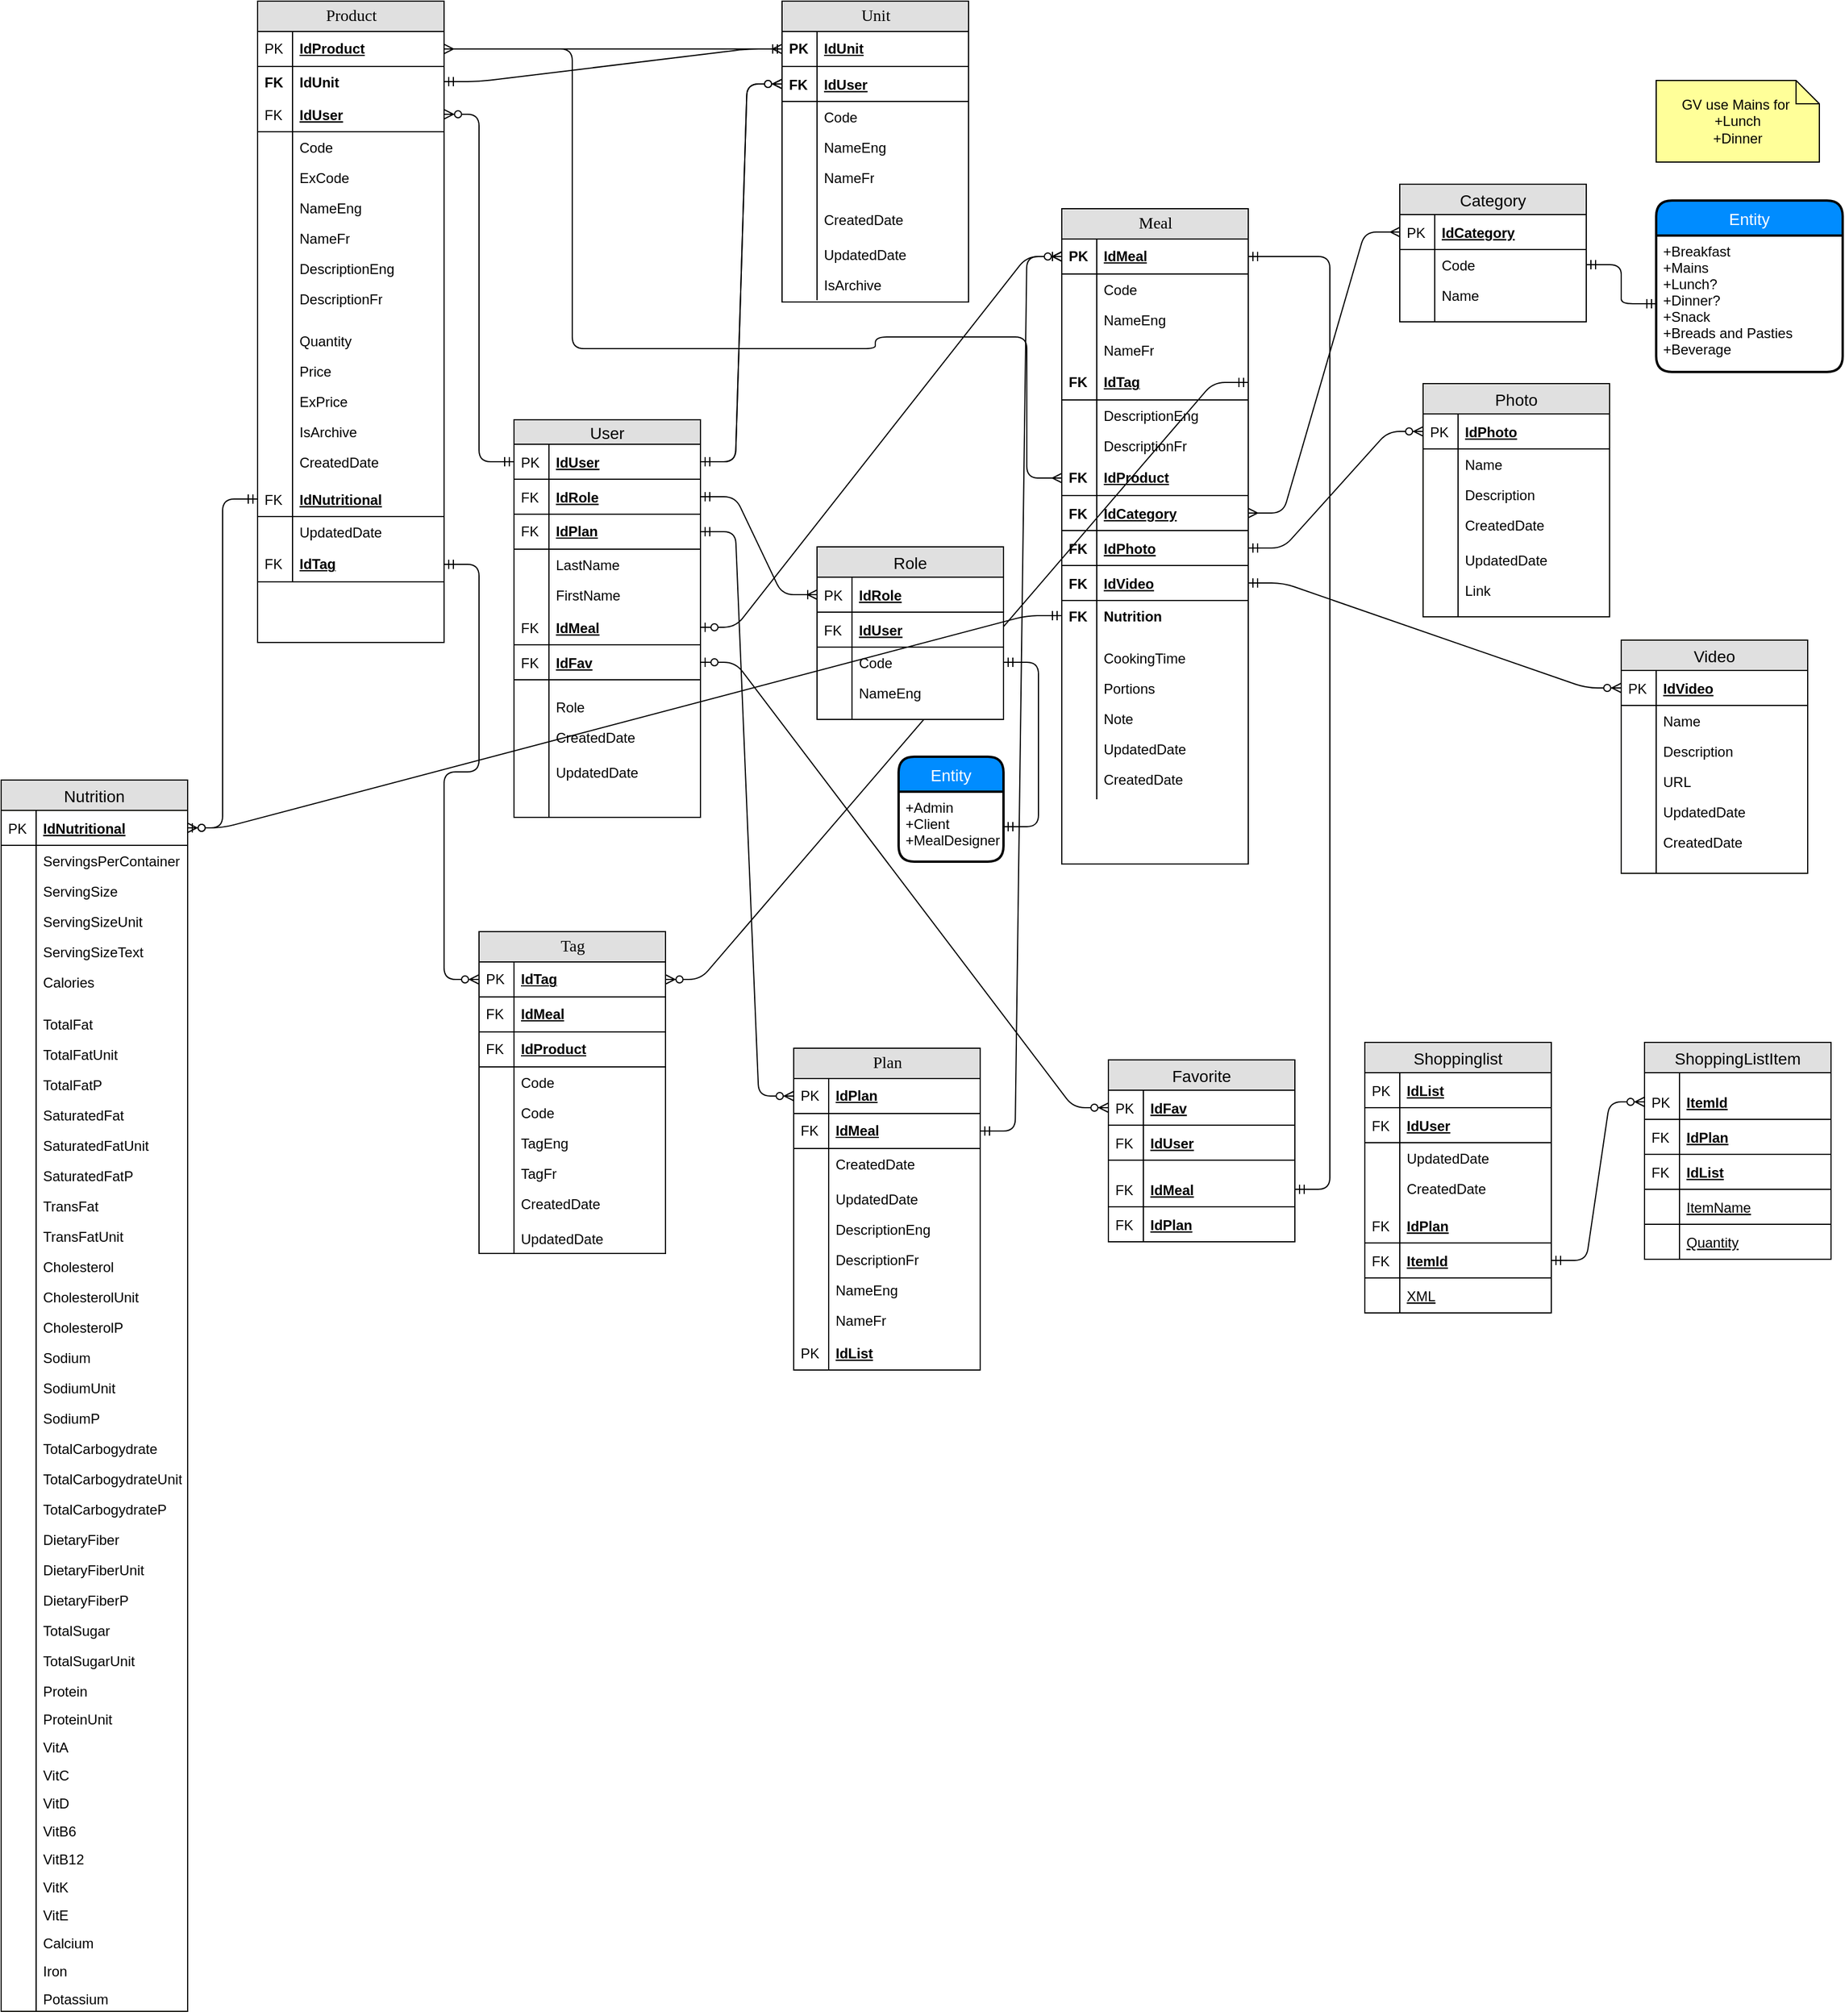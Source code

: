 <mxfile version="12.4.9" type="github">
  <diagram name="Page-1" id="e56a1550-8fbb-45ad-956c-1786394a9013">
    <mxGraphModel dx="1886" dy="465" grid="1" gridSize="10" guides="1" tooltips="1" connect="1" arrows="1" fold="1" page="1" pageScale="1" pageWidth="1100" pageHeight="850" background="#ffffff" math="0" shadow="0">
      <root>
        <mxCell id="0"/>
        <mxCell id="1" parent="0"/>
        <mxCell id="2e49270ec7c68f3f-8" value="Meal" style="swimlane;html=1;fontStyle=0;childLayout=stackLayout;horizontal=1;startSize=26;fillColor=#e0e0e0;horizontalStack=0;resizeParent=1;resizeLast=0;collapsible=1;marginBottom=0;swimlaneFillColor=#ffffff;align=center;rounded=0;shadow=0;comic=0;labelBackgroundColor=none;strokeWidth=1;fontFamily=Verdana;fontSize=14;swimlaneLine=1;" parent="1" vertex="1">
          <mxGeometry x="400" y="220" width="160" height="562" as="geometry"/>
        </mxCell>
        <mxCell id="2e49270ec7c68f3f-9" value="IdMeal" style="shape=partialRectangle;top=0;left=0;right=0;bottom=1;html=1;align=left;verticalAlign=middle;fillColor=none;spacingLeft=34;spacingRight=4;whiteSpace=wrap;overflow=hidden;rotatable=0;points=[[0,0.5],[1,0.5]];portConstraint=eastwest;dropTarget=0;fontStyle=5;" parent="2e49270ec7c68f3f-8" vertex="1">
          <mxGeometry y="26" width="160" height="30" as="geometry"/>
        </mxCell>
        <mxCell id="2e49270ec7c68f3f-10" value="&lt;b&gt;PK&lt;/b&gt;" style="shape=partialRectangle;top=0;left=0;bottom=0;html=1;fillColor=none;align=left;verticalAlign=middle;spacingLeft=4;spacingRight=4;whiteSpace=wrap;overflow=hidden;rotatable=0;points=[];portConstraint=eastwest;part=1;" parent="2e49270ec7c68f3f-9" vertex="1" connectable="0">
          <mxGeometry width="30" height="30" as="geometry"/>
        </mxCell>
        <mxCell id="2e49270ec7c68f3f-13" value="Code" style="shape=partialRectangle;top=0;left=0;right=0;bottom=0;html=1;align=left;verticalAlign=top;fillColor=none;spacingLeft=34;spacingRight=4;whiteSpace=wrap;overflow=hidden;rotatable=0;points=[[0,0.5],[1,0.5]];portConstraint=eastwest;dropTarget=0;" parent="2e49270ec7c68f3f-8" vertex="1">
          <mxGeometry y="56" width="160" height="26" as="geometry"/>
        </mxCell>
        <mxCell id="2e49270ec7c68f3f-14" value="" style="shape=partialRectangle;top=0;left=0;bottom=0;html=1;fillColor=none;align=left;verticalAlign=top;spacingLeft=4;spacingRight=4;whiteSpace=wrap;overflow=hidden;rotatable=0;points=[];portConstraint=eastwest;part=1;" parent="2e49270ec7c68f3f-13" vertex="1" connectable="0">
          <mxGeometry width="30" height="26" as="geometry"/>
        </mxCell>
        <mxCell id="2e49270ec7c68f3f-11" value="NameEng" style="shape=partialRectangle;top=0;left=0;right=0;bottom=0;html=1;align=left;verticalAlign=top;fillColor=none;spacingLeft=34;spacingRight=4;whiteSpace=wrap;overflow=hidden;rotatable=0;points=[[0,0.5],[1,0.5]];portConstraint=eastwest;dropTarget=0;" parent="2e49270ec7c68f3f-8" vertex="1">
          <mxGeometry y="82" width="160" height="26" as="geometry"/>
        </mxCell>
        <mxCell id="2e49270ec7c68f3f-12" value="" style="shape=partialRectangle;top=0;left=0;bottom=0;html=1;fillColor=none;align=left;verticalAlign=top;spacingLeft=4;spacingRight=4;whiteSpace=wrap;overflow=hidden;rotatable=0;points=[];portConstraint=eastwest;part=1;" parent="2e49270ec7c68f3f-11" vertex="1" connectable="0">
          <mxGeometry width="30" height="26" as="geometry"/>
        </mxCell>
        <mxCell id="3Pjmh9iLADuukuUgpzBT-90" value="NameFr" style="shape=partialRectangle;top=0;left=0;right=0;bottom=0;html=1;align=left;verticalAlign=top;fillColor=none;spacingLeft=34;spacingRight=4;whiteSpace=wrap;overflow=hidden;rotatable=0;points=[[0,0.5],[1,0.5]];portConstraint=eastwest;dropTarget=0;" parent="2e49270ec7c68f3f-8" vertex="1">
          <mxGeometry y="108" width="160" height="26" as="geometry"/>
        </mxCell>
        <mxCell id="3Pjmh9iLADuukuUgpzBT-91" value="" style="shape=partialRectangle;top=0;left=0;bottom=0;html=1;fillColor=none;align=left;verticalAlign=top;spacingLeft=4;spacingRight=4;whiteSpace=wrap;overflow=hidden;rotatable=0;points=[];portConstraint=eastwest;part=1;" parent="3Pjmh9iLADuukuUgpzBT-90" vertex="1" connectable="0">
          <mxGeometry width="30" height="26" as="geometry"/>
        </mxCell>
        <mxCell id="3Pjmh9iLADuukuUgpzBT-104" value="IdTag" style="shape=partialRectangle;top=0;left=0;right=0;bottom=1;html=1;align=left;verticalAlign=middle;fillColor=none;spacingLeft=34;spacingRight=4;whiteSpace=wrap;overflow=hidden;rotatable=0;points=[[0,0.5],[1,0.5]];portConstraint=eastwest;dropTarget=0;fontStyle=5;" parent="2e49270ec7c68f3f-8" vertex="1">
          <mxGeometry y="134" width="160" height="30" as="geometry"/>
        </mxCell>
        <mxCell id="3Pjmh9iLADuukuUgpzBT-105" value="&lt;b&gt;FK&lt;/b&gt;" style="shape=partialRectangle;top=0;left=0;bottom=0;html=1;fillColor=none;align=left;verticalAlign=middle;spacingLeft=4;spacingRight=4;whiteSpace=wrap;overflow=hidden;rotatable=0;points=[];portConstraint=eastwest;part=1;" parent="3Pjmh9iLADuukuUgpzBT-104" vertex="1" connectable="0">
          <mxGeometry width="30" height="30" as="geometry"/>
        </mxCell>
        <mxCell id="3Pjmh9iLADuukuUgpzBT-236" value="DescriptionEng" style="shape=partialRectangle;top=0;left=0;right=0;bottom=0;align=left;verticalAlign=top;fillColor=none;spacingLeft=34;spacingRight=4;overflow=hidden;rotatable=0;points=[[0,0.5],[1,0.5]];portConstraint=eastwest;dropTarget=0;fontSize=12;" parent="2e49270ec7c68f3f-8" vertex="1">
          <mxGeometry y="164" width="160" height="26" as="geometry"/>
        </mxCell>
        <mxCell id="3Pjmh9iLADuukuUgpzBT-237" value="" style="shape=partialRectangle;top=0;left=0;bottom=0;fillColor=none;align=left;verticalAlign=top;spacingLeft=4;spacingRight=4;overflow=hidden;rotatable=0;points=[];portConstraint=eastwest;part=1;fontSize=12;" parent="3Pjmh9iLADuukuUgpzBT-236" vertex="1" connectable="0">
          <mxGeometry width="30" height="26" as="geometry"/>
        </mxCell>
        <mxCell id="3Pjmh9iLADuukuUgpzBT-238" value="DescriptionFr" style="shape=partialRectangle;top=0;left=0;right=0;bottom=0;align=left;verticalAlign=top;fillColor=none;spacingLeft=34;spacingRight=4;overflow=hidden;rotatable=0;points=[[0,0.5],[1,0.5]];portConstraint=eastwest;dropTarget=0;fontSize=12;" parent="2e49270ec7c68f3f-8" vertex="1">
          <mxGeometry y="190" width="160" height="26" as="geometry"/>
        </mxCell>
        <mxCell id="3Pjmh9iLADuukuUgpzBT-239" value="" style="shape=partialRectangle;top=0;left=0;bottom=0;fillColor=none;align=left;verticalAlign=top;spacingLeft=4;spacingRight=4;overflow=hidden;rotatable=0;points=[];portConstraint=eastwest;part=1;fontSize=12;" parent="3Pjmh9iLADuukuUgpzBT-238" vertex="1" connectable="0">
          <mxGeometry width="30" height="26" as="geometry"/>
        </mxCell>
        <mxCell id="3Pjmh9iLADuukuUgpzBT-88" value="IdProduct" style="shape=partialRectangle;top=0;left=0;right=0;bottom=1;html=1;align=left;verticalAlign=middle;fillColor=none;spacingLeft=34;spacingRight=4;whiteSpace=wrap;overflow=hidden;rotatable=0;points=[[0,0.5],[1,0.5]];portConstraint=eastwest;dropTarget=0;fontStyle=5;" parent="2e49270ec7c68f3f-8" vertex="1">
          <mxGeometry y="216" width="160" height="30" as="geometry"/>
        </mxCell>
        <mxCell id="3Pjmh9iLADuukuUgpzBT-89" value="&lt;b&gt;FK&lt;/b&gt;" style="shape=partialRectangle;top=0;left=0;bottom=0;html=1;fillColor=none;align=left;verticalAlign=middle;spacingLeft=4;spacingRight=4;whiteSpace=wrap;overflow=hidden;rotatable=0;points=[];portConstraint=eastwest;part=1;" parent="3Pjmh9iLADuukuUgpzBT-88" vertex="1" connectable="0">
          <mxGeometry width="30" height="30" as="geometry"/>
        </mxCell>
        <mxCell id="3Pjmh9iLADuukuUgpzBT-193" value="IdCategory" style="shape=partialRectangle;top=0;left=0;right=0;bottom=1;align=left;verticalAlign=middle;fillColor=none;spacingLeft=34;spacingRight=4;overflow=hidden;rotatable=0;points=[[0,0.5],[1,0.5]];portConstraint=eastwest;dropTarget=0;fontStyle=5;fontSize=12;" parent="2e49270ec7c68f3f-8" vertex="1">
          <mxGeometry y="246" width="160" height="30" as="geometry"/>
        </mxCell>
        <mxCell id="3Pjmh9iLADuukuUgpzBT-194" value="FK" style="shape=partialRectangle;top=0;left=0;bottom=0;fillColor=none;align=left;verticalAlign=middle;spacingLeft=4;spacingRight=4;overflow=hidden;rotatable=0;points=[];portConstraint=eastwest;part=1;fontSize=12;fontStyle=1" parent="3Pjmh9iLADuukuUgpzBT-193" vertex="1" connectable="0">
          <mxGeometry width="30" height="30" as="geometry"/>
        </mxCell>
        <mxCell id="3Pjmh9iLADuukuUgpzBT-210" value="IdPhoto" style="shape=partialRectangle;top=0;left=0;right=0;bottom=1;align=left;verticalAlign=middle;fillColor=none;spacingLeft=34;spacingRight=4;overflow=hidden;rotatable=0;points=[[0,0.5],[1,0.5]];portConstraint=eastwest;dropTarget=0;fontStyle=5;fontSize=12;" parent="2e49270ec7c68f3f-8" vertex="1">
          <mxGeometry y="276" width="160" height="30" as="geometry"/>
        </mxCell>
        <mxCell id="3Pjmh9iLADuukuUgpzBT-211" value="FK" style="shape=partialRectangle;top=0;left=0;bottom=0;fillColor=none;align=left;verticalAlign=middle;spacingLeft=4;spacingRight=4;overflow=hidden;rotatable=0;points=[];portConstraint=eastwest;part=1;fontSize=12;fontStyle=1" parent="3Pjmh9iLADuukuUgpzBT-210" vertex="1" connectable="0">
          <mxGeometry width="30" height="30" as="geometry"/>
        </mxCell>
        <mxCell id="3Pjmh9iLADuukuUgpzBT-227" value="IdVideo" style="shape=partialRectangle;top=0;left=0;right=0;bottom=1;align=left;verticalAlign=middle;fillColor=none;spacingLeft=34;spacingRight=4;overflow=hidden;rotatable=0;points=[[0,0.5],[1,0.5]];portConstraint=eastwest;dropTarget=0;fontStyle=5;fontSize=12;" parent="2e49270ec7c68f3f-8" vertex="1">
          <mxGeometry y="306" width="160" height="30" as="geometry"/>
        </mxCell>
        <mxCell id="3Pjmh9iLADuukuUgpzBT-228" value="FK" style="shape=partialRectangle;top=0;left=0;bottom=0;fillColor=none;align=left;verticalAlign=middle;spacingLeft=4;spacingRight=4;overflow=hidden;rotatable=0;points=[];portConstraint=eastwest;part=1;fontSize=12;fontStyle=1" parent="3Pjmh9iLADuukuUgpzBT-227" vertex="1" connectable="0">
          <mxGeometry width="30" height="30" as="geometry"/>
        </mxCell>
        <mxCell id="3Pjmh9iLADuukuUgpzBT-229" value="Nutrition" style="shape=partialRectangle;top=0;left=0;right=0;bottom=0;html=1;align=left;verticalAlign=top;fillColor=none;spacingLeft=34;spacingRight=4;whiteSpace=wrap;overflow=hidden;rotatable=0;points=[[0,0.5],[1,0.5]];portConstraint=eastwest;dropTarget=0;fontStyle=1" parent="2e49270ec7c68f3f-8" vertex="1">
          <mxGeometry y="336" width="160" height="26" as="geometry"/>
        </mxCell>
        <mxCell id="3Pjmh9iLADuukuUgpzBT-230" value="FK" style="shape=partialRectangle;top=0;left=0;bottom=0;html=1;fillColor=none;align=left;verticalAlign=top;spacingLeft=4;spacingRight=4;whiteSpace=wrap;overflow=hidden;rotatable=0;points=[];portConstraint=eastwest;part=1;fontStyle=1" parent="3Pjmh9iLADuukuUgpzBT-229" vertex="1" connectable="0">
          <mxGeometry width="30" height="26" as="geometry"/>
        </mxCell>
        <mxCell id="2e49270ec7c68f3f-17" value="" style="shape=partialRectangle;top=0;left=0;right=0;bottom=0;html=1;align=left;verticalAlign=top;fillColor=none;spacingLeft=34;spacingRight=4;whiteSpace=wrap;overflow=hidden;rotatable=0;points=[[0,0.5],[1,0.5]];portConstraint=eastwest;dropTarget=0;" parent="2e49270ec7c68f3f-8" vertex="1">
          <mxGeometry y="362" width="160" height="10" as="geometry"/>
        </mxCell>
        <mxCell id="2e49270ec7c68f3f-18" value="" style="shape=partialRectangle;top=0;left=0;bottom=0;html=1;fillColor=none;align=left;verticalAlign=top;spacingLeft=4;spacingRight=4;whiteSpace=wrap;overflow=hidden;rotatable=0;points=[];portConstraint=eastwest;part=1;" parent="2e49270ec7c68f3f-17" vertex="1" connectable="0">
          <mxGeometry width="30" height="10" as="geometry"/>
        </mxCell>
        <mxCell id="3Pjmh9iLADuukuUgpzBT-329" value="CookingTime" style="shape=partialRectangle;top=0;left=0;right=0;bottom=0;html=1;align=left;verticalAlign=top;fillColor=none;spacingLeft=34;spacingRight=4;whiteSpace=wrap;overflow=hidden;rotatable=0;points=[[0,0.5],[1,0.5]];portConstraint=eastwest;dropTarget=0;fontStyle=0" parent="2e49270ec7c68f3f-8" vertex="1">
          <mxGeometry y="372" width="160" height="26" as="geometry"/>
        </mxCell>
        <mxCell id="3Pjmh9iLADuukuUgpzBT-330" value="" style="shape=partialRectangle;top=0;left=0;bottom=0;html=1;fillColor=none;align=left;verticalAlign=top;spacingLeft=4;spacingRight=4;whiteSpace=wrap;overflow=hidden;rotatable=0;points=[];portConstraint=eastwest;part=1;fontStyle=1" parent="3Pjmh9iLADuukuUgpzBT-329" vertex="1" connectable="0">
          <mxGeometry width="30" height="26" as="geometry"/>
        </mxCell>
        <mxCell id="3Pjmh9iLADuukuUgpzBT-331" value="Portions" style="shape=partialRectangle;top=0;left=0;right=0;bottom=0;html=1;align=left;verticalAlign=top;fillColor=none;spacingLeft=34;spacingRight=4;whiteSpace=wrap;overflow=hidden;rotatable=0;points=[[0,0.5],[1,0.5]];portConstraint=eastwest;dropTarget=0;fontStyle=0" parent="2e49270ec7c68f3f-8" vertex="1">
          <mxGeometry y="398" width="160" height="26" as="geometry"/>
        </mxCell>
        <mxCell id="3Pjmh9iLADuukuUgpzBT-332" value="" style="shape=partialRectangle;top=0;left=0;bottom=0;html=1;fillColor=none;align=left;verticalAlign=top;spacingLeft=4;spacingRight=4;whiteSpace=wrap;overflow=hidden;rotatable=0;points=[];portConstraint=eastwest;part=1;fontStyle=1" parent="3Pjmh9iLADuukuUgpzBT-331" vertex="1" connectable="0">
          <mxGeometry width="30" height="26" as="geometry"/>
        </mxCell>
        <mxCell id="3Pjmh9iLADuukuUgpzBT-333" value="Note" style="shape=partialRectangle;top=0;left=0;right=0;bottom=0;html=1;align=left;verticalAlign=top;fillColor=none;spacingLeft=34;spacingRight=4;whiteSpace=wrap;overflow=hidden;rotatable=0;points=[[0,0.5],[1,0.5]];portConstraint=eastwest;dropTarget=0;fontStyle=0" parent="2e49270ec7c68f3f-8" vertex="1">
          <mxGeometry y="424" width="160" height="26" as="geometry"/>
        </mxCell>
        <mxCell id="3Pjmh9iLADuukuUgpzBT-334" value="" style="shape=partialRectangle;top=0;left=0;bottom=0;html=1;fillColor=none;align=left;verticalAlign=top;spacingLeft=4;spacingRight=4;whiteSpace=wrap;overflow=hidden;rotatable=0;points=[];portConstraint=eastwest;part=1;fontStyle=1" parent="3Pjmh9iLADuukuUgpzBT-333" vertex="1" connectable="0">
          <mxGeometry width="30" height="26" as="geometry"/>
        </mxCell>
        <mxCell id="hB2kX-DM1b2XkG8bsofA-7" value="UpdatedDate" style="shape=partialRectangle;top=0;left=0;right=0;bottom=0;html=1;align=left;verticalAlign=top;fillColor=none;spacingLeft=34;spacingRight=4;whiteSpace=wrap;overflow=hidden;rotatable=0;points=[[0,0.5],[1,0.5]];portConstraint=eastwest;dropTarget=0;" vertex="1" parent="2e49270ec7c68f3f-8">
          <mxGeometry y="450" width="160" height="26" as="geometry"/>
        </mxCell>
        <mxCell id="hB2kX-DM1b2XkG8bsofA-8" value="" style="shape=partialRectangle;top=0;left=0;bottom=0;html=1;fillColor=none;align=left;verticalAlign=top;spacingLeft=4;spacingRight=4;whiteSpace=wrap;overflow=hidden;rotatable=0;points=[];portConstraint=eastwest;part=1;" vertex="1" connectable="0" parent="hB2kX-DM1b2XkG8bsofA-7">
          <mxGeometry width="30" height="26" as="geometry"/>
        </mxCell>
        <mxCell id="hB2kX-DM1b2XkG8bsofA-5" value="CreatedDate" style="shape=partialRectangle;top=0;left=0;right=0;bottom=0;html=1;align=left;verticalAlign=top;fillColor=none;spacingLeft=34;spacingRight=4;whiteSpace=wrap;overflow=hidden;rotatable=0;points=[[0,0.5],[1,0.5]];portConstraint=eastwest;dropTarget=0;" vertex="1" parent="2e49270ec7c68f3f-8">
          <mxGeometry y="476" width="160" height="30" as="geometry"/>
        </mxCell>
        <mxCell id="hB2kX-DM1b2XkG8bsofA-6" value="" style="shape=partialRectangle;top=0;left=0;bottom=0;html=1;fillColor=none;align=left;verticalAlign=top;spacingLeft=4;spacingRight=4;whiteSpace=wrap;overflow=hidden;rotatable=0;points=[];portConstraint=eastwest;part=1;" vertex="1" connectable="0" parent="hB2kX-DM1b2XkG8bsofA-5">
          <mxGeometry width="30" height="30.0" as="geometry"/>
        </mxCell>
        <mxCell id="2e49270ec7c68f3f-19" value="Product" style="swimlane;html=1;fontStyle=0;childLayout=stackLayout;horizontal=1;startSize=26;fillColor=#e0e0e0;horizontalStack=0;resizeParent=1;resizeLast=0;collapsible=1;marginBottom=0;swimlaneFillColor=#ffffff;align=center;rounded=0;shadow=0;comic=0;labelBackgroundColor=none;strokeWidth=1;fontFamily=Verdana;fontSize=14" parent="1" vertex="1">
          <mxGeometry x="-290" y="42" width="160" height="550" as="geometry"/>
        </mxCell>
        <mxCell id="2e49270ec7c68f3f-20" value="IdProduct" style="shape=partialRectangle;top=0;left=0;right=0;bottom=1;html=1;align=left;verticalAlign=middle;fillColor=none;spacingLeft=34;spacingRight=4;whiteSpace=wrap;overflow=hidden;rotatable=0;points=[[0,0.5],[1,0.5]];portConstraint=eastwest;dropTarget=0;fontStyle=5;" parent="2e49270ec7c68f3f-19" vertex="1">
          <mxGeometry y="26" width="160" height="30" as="geometry"/>
        </mxCell>
        <mxCell id="2e49270ec7c68f3f-21" value="PK" style="shape=partialRectangle;top=0;left=0;bottom=0;html=1;fillColor=none;align=left;verticalAlign=middle;spacingLeft=4;spacingRight=4;whiteSpace=wrap;overflow=hidden;rotatable=0;points=[];portConstraint=eastwest;part=1;" parent="2e49270ec7c68f3f-20" vertex="1" connectable="0">
          <mxGeometry width="30" height="30" as="geometry"/>
        </mxCell>
        <mxCell id="2e49270ec7c68f3f-26" value="IdUnit" style="shape=partialRectangle;top=0;left=0;right=0;bottom=0;html=1;align=left;verticalAlign=top;fillColor=none;spacingLeft=34;spacingRight=4;whiteSpace=wrap;overflow=hidden;rotatable=0;points=[[0,0.5],[1,0.5]];portConstraint=eastwest;dropTarget=0;fontStyle=1" parent="2e49270ec7c68f3f-19" vertex="1">
          <mxGeometry y="56" width="160" height="26" as="geometry"/>
        </mxCell>
        <mxCell id="2e49270ec7c68f3f-27" value="FK" style="shape=partialRectangle;top=0;left=0;bottom=0;html=1;fillColor=none;align=left;verticalAlign=top;spacingLeft=4;spacingRight=4;whiteSpace=wrap;overflow=hidden;rotatable=0;points=[];portConstraint=eastwest;part=1;fontStyle=1" parent="2e49270ec7c68f3f-26" vertex="1" connectable="0">
          <mxGeometry width="30" height="26" as="geometry"/>
        </mxCell>
        <mxCell id="3Pjmh9iLADuukuUgpzBT-77" value="IdUser" style="shape=partialRectangle;top=0;left=0;right=0;bottom=1;align=left;verticalAlign=middle;fillColor=none;spacingLeft=34;spacingRight=4;overflow=hidden;rotatable=0;points=[[0,0.5],[1,0.5]];portConstraint=eastwest;dropTarget=0;fontStyle=5;fontSize=12;" parent="2e49270ec7c68f3f-19" vertex="1">
          <mxGeometry y="82" width="160" height="30" as="geometry"/>
        </mxCell>
        <mxCell id="3Pjmh9iLADuukuUgpzBT-78" value="FK" style="shape=partialRectangle;top=0;left=0;bottom=0;fillColor=none;align=left;verticalAlign=middle;spacingLeft=4;spacingRight=4;overflow=hidden;rotatable=0;points=[];portConstraint=eastwest;part=1;fontSize=12;" parent="3Pjmh9iLADuukuUgpzBT-77" vertex="1" connectable="0">
          <mxGeometry width="30" height="30" as="geometry"/>
        </mxCell>
        <mxCell id="2e49270ec7c68f3f-22" value="Code" style="shape=partialRectangle;top=0;left=0;right=0;bottom=0;html=1;align=left;verticalAlign=top;fillColor=none;spacingLeft=34;spacingRight=4;whiteSpace=wrap;overflow=hidden;rotatable=0;points=[[0,0.5],[1,0.5]];portConstraint=eastwest;dropTarget=0;" parent="2e49270ec7c68f3f-19" vertex="1">
          <mxGeometry y="112" width="160" height="26" as="geometry"/>
        </mxCell>
        <mxCell id="2e49270ec7c68f3f-23" value="" style="shape=partialRectangle;top=0;left=0;bottom=0;html=1;fillColor=none;align=left;verticalAlign=top;spacingLeft=4;spacingRight=4;whiteSpace=wrap;overflow=hidden;rotatable=0;points=[];portConstraint=eastwest;part=1;" parent="2e49270ec7c68f3f-22" vertex="1" connectable="0">
          <mxGeometry width="30" height="26" as="geometry"/>
        </mxCell>
        <mxCell id="3Pjmh9iLADuukuUgpzBT-45" value="ExCode" style="shape=partialRectangle;top=0;left=0;right=0;bottom=0;html=1;align=left;verticalAlign=top;fillColor=none;spacingLeft=34;spacingRight=4;whiteSpace=wrap;overflow=hidden;rotatable=0;points=[[0,0.5],[1,0.5]];portConstraint=eastwest;dropTarget=0;" parent="2e49270ec7c68f3f-19" vertex="1">
          <mxGeometry y="138" width="160" height="26" as="geometry"/>
        </mxCell>
        <mxCell id="3Pjmh9iLADuukuUgpzBT-46" value="" style="shape=partialRectangle;top=0;left=0;bottom=0;html=1;fillColor=none;align=left;verticalAlign=top;spacingLeft=4;spacingRight=4;whiteSpace=wrap;overflow=hidden;rotatable=0;points=[];portConstraint=eastwest;part=1;" parent="3Pjmh9iLADuukuUgpzBT-45" vertex="1" connectable="0">
          <mxGeometry width="30" height="26" as="geometry"/>
        </mxCell>
        <mxCell id="2e49270ec7c68f3f-24" value="NameEng" style="shape=partialRectangle;top=0;left=0;right=0;bottom=0;html=1;align=left;verticalAlign=top;fillColor=none;spacingLeft=34;spacingRight=4;whiteSpace=wrap;overflow=hidden;rotatable=0;points=[[0,0.5],[1,0.5]];portConstraint=eastwest;dropTarget=0;" parent="2e49270ec7c68f3f-19" vertex="1">
          <mxGeometry y="164" width="160" height="26" as="geometry"/>
        </mxCell>
        <mxCell id="2e49270ec7c68f3f-25" value="" style="shape=partialRectangle;top=0;left=0;bottom=0;html=1;fillColor=none;align=left;verticalAlign=top;spacingLeft=4;spacingRight=4;whiteSpace=wrap;overflow=hidden;rotatable=0;points=[];portConstraint=eastwest;part=1;" parent="2e49270ec7c68f3f-24" vertex="1" connectable="0">
          <mxGeometry width="30" height="26" as="geometry"/>
        </mxCell>
        <mxCell id="3Pjmh9iLADuukuUgpzBT-51" value="NameFr" style="shape=partialRectangle;top=0;left=0;right=0;bottom=0;html=1;align=left;verticalAlign=top;fillColor=none;spacingLeft=34;spacingRight=4;whiteSpace=wrap;overflow=hidden;rotatable=0;points=[[0,0.5],[1,0.5]];portConstraint=eastwest;dropTarget=0;" parent="2e49270ec7c68f3f-19" vertex="1">
          <mxGeometry y="190" width="160" height="26" as="geometry"/>
        </mxCell>
        <mxCell id="3Pjmh9iLADuukuUgpzBT-52" value="" style="shape=partialRectangle;top=0;left=0;bottom=0;html=1;fillColor=none;align=left;verticalAlign=top;spacingLeft=4;spacingRight=4;whiteSpace=wrap;overflow=hidden;rotatable=0;points=[];portConstraint=eastwest;part=1;" parent="3Pjmh9iLADuukuUgpzBT-51" vertex="1" connectable="0">
          <mxGeometry width="30" height="26" as="geometry"/>
        </mxCell>
        <mxCell id="3Pjmh9iLADuukuUgpzBT-47" value="DescriptionEng" style="shape=partialRectangle;top=0;left=0;right=0;bottom=0;html=1;align=left;verticalAlign=top;fillColor=none;spacingLeft=34;spacingRight=4;whiteSpace=wrap;overflow=hidden;rotatable=0;points=[[0,0.5],[1,0.5]];portConstraint=eastwest;dropTarget=0;" parent="2e49270ec7c68f3f-19" vertex="1">
          <mxGeometry y="216" width="160" height="26" as="geometry"/>
        </mxCell>
        <mxCell id="3Pjmh9iLADuukuUgpzBT-48" value="" style="shape=partialRectangle;top=0;left=0;bottom=0;html=1;fillColor=none;align=left;verticalAlign=top;spacingLeft=4;spacingRight=4;whiteSpace=wrap;overflow=hidden;rotatable=0;points=[];portConstraint=eastwest;part=1;" parent="3Pjmh9iLADuukuUgpzBT-47" vertex="1" connectable="0">
          <mxGeometry width="30" height="26" as="geometry"/>
        </mxCell>
        <mxCell id="3Pjmh9iLADuukuUgpzBT-53" value="DescriptionFr" style="shape=partialRectangle;top=0;left=0;right=0;bottom=0;html=1;align=left;verticalAlign=top;fillColor=none;spacingLeft=34;spacingRight=4;whiteSpace=wrap;overflow=hidden;rotatable=0;points=[[0,0.5],[1,0.5]];portConstraint=eastwest;dropTarget=0;" parent="2e49270ec7c68f3f-19" vertex="1">
          <mxGeometry y="242" width="160" height="26" as="geometry"/>
        </mxCell>
        <mxCell id="3Pjmh9iLADuukuUgpzBT-54" value="" style="shape=partialRectangle;top=0;left=0;bottom=0;html=1;fillColor=none;align=left;verticalAlign=top;spacingLeft=4;spacingRight=4;whiteSpace=wrap;overflow=hidden;rotatable=0;points=[];portConstraint=eastwest;part=1;" parent="3Pjmh9iLADuukuUgpzBT-53" vertex="1" connectable="0">
          <mxGeometry width="30" height="26" as="geometry"/>
        </mxCell>
        <mxCell id="2e49270ec7c68f3f-28" value="" style="shape=partialRectangle;top=0;left=0;right=0;bottom=0;html=1;align=left;verticalAlign=top;fillColor=none;spacingLeft=34;spacingRight=4;whiteSpace=wrap;overflow=hidden;rotatable=0;points=[[0,0.5],[1,0.5]];portConstraint=eastwest;dropTarget=0;" parent="2e49270ec7c68f3f-19" vertex="1">
          <mxGeometry y="268" width="160" height="10" as="geometry"/>
        </mxCell>
        <mxCell id="2e49270ec7c68f3f-29" value="" style="shape=partialRectangle;top=0;left=0;bottom=0;html=1;fillColor=none;align=left;verticalAlign=top;spacingLeft=4;spacingRight=4;whiteSpace=wrap;overflow=hidden;rotatable=0;points=[];portConstraint=eastwest;part=1;" parent="2e49270ec7c68f3f-28" vertex="1" connectable="0">
          <mxGeometry width="30" height="10" as="geometry"/>
        </mxCell>
        <mxCell id="3Pjmh9iLADuukuUgpzBT-49" value="Quantity" style="shape=partialRectangle;top=0;left=0;right=0;bottom=0;html=1;align=left;verticalAlign=top;fillColor=none;spacingLeft=34;spacingRight=4;whiteSpace=wrap;overflow=hidden;rotatable=0;points=[[0,0.5],[1,0.5]];portConstraint=eastwest;dropTarget=0;" parent="2e49270ec7c68f3f-19" vertex="1">
          <mxGeometry y="278" width="160" height="26" as="geometry"/>
        </mxCell>
        <mxCell id="3Pjmh9iLADuukuUgpzBT-50" value="" style="shape=partialRectangle;top=0;left=0;bottom=0;html=1;fillColor=none;align=left;verticalAlign=top;spacingLeft=4;spacingRight=4;whiteSpace=wrap;overflow=hidden;rotatable=0;points=[];portConstraint=eastwest;part=1;" parent="3Pjmh9iLADuukuUgpzBT-49" vertex="1" connectable="0">
          <mxGeometry width="30" height="26" as="geometry"/>
        </mxCell>
        <mxCell id="3Pjmh9iLADuukuUgpzBT-9" value="Price" style="shape=partialRectangle;top=0;left=0;right=0;bottom=0;html=1;align=left;verticalAlign=top;fillColor=none;spacingLeft=34;spacingRight=4;whiteSpace=wrap;overflow=hidden;rotatable=0;points=[[0,0.5],[1,0.5]];portConstraint=eastwest;dropTarget=0;" parent="2e49270ec7c68f3f-19" vertex="1">
          <mxGeometry y="304" width="160" height="26" as="geometry"/>
        </mxCell>
        <mxCell id="3Pjmh9iLADuukuUgpzBT-10" value="" style="shape=partialRectangle;top=0;left=0;bottom=0;html=1;fillColor=none;align=left;verticalAlign=top;spacingLeft=4;spacingRight=4;whiteSpace=wrap;overflow=hidden;rotatable=0;points=[];portConstraint=eastwest;part=1;" parent="3Pjmh9iLADuukuUgpzBT-9" vertex="1" connectable="0">
          <mxGeometry width="30" height="26" as="geometry"/>
        </mxCell>
        <mxCell id="3Pjmh9iLADuukuUgpzBT-11" value="ExPrice" style="shape=partialRectangle;top=0;left=0;right=0;bottom=0;html=1;align=left;verticalAlign=top;fillColor=none;spacingLeft=34;spacingRight=4;whiteSpace=wrap;overflow=hidden;rotatable=0;points=[[0,0.5],[1,0.5]];portConstraint=eastwest;dropTarget=0;" parent="2e49270ec7c68f3f-19" vertex="1">
          <mxGeometry y="330" width="160" height="26" as="geometry"/>
        </mxCell>
        <mxCell id="3Pjmh9iLADuukuUgpzBT-12" value="" style="shape=partialRectangle;top=0;left=0;bottom=0;html=1;fillColor=none;align=left;verticalAlign=top;spacingLeft=4;spacingRight=4;whiteSpace=wrap;overflow=hidden;rotatable=0;points=[];portConstraint=eastwest;part=1;" parent="3Pjmh9iLADuukuUgpzBT-11" vertex="1" connectable="0">
          <mxGeometry width="30" height="26" as="geometry"/>
        </mxCell>
        <mxCell id="3Pjmh9iLADuukuUgpzBT-43" value="IsArchive" style="shape=partialRectangle;top=0;left=0;right=0;bottom=0;html=1;align=left;verticalAlign=top;fillColor=none;spacingLeft=34;spacingRight=4;whiteSpace=wrap;overflow=hidden;rotatable=0;points=[[0,0.5],[1,0.5]];portConstraint=eastwest;dropTarget=0;" parent="2e49270ec7c68f3f-19" vertex="1">
          <mxGeometry y="356" width="160" height="26" as="geometry"/>
        </mxCell>
        <mxCell id="3Pjmh9iLADuukuUgpzBT-44" value="" style="shape=partialRectangle;top=0;left=0;bottom=0;html=1;fillColor=none;align=left;verticalAlign=top;spacingLeft=4;spacingRight=4;whiteSpace=wrap;overflow=hidden;rotatable=0;points=[];portConstraint=eastwest;part=1;" parent="3Pjmh9iLADuukuUgpzBT-43" vertex="1" connectable="0">
          <mxGeometry width="30" height="26" as="geometry"/>
        </mxCell>
        <mxCell id="3Pjmh9iLADuukuUgpzBT-1" value="CreatedDate" style="shape=partialRectangle;top=0;left=0;right=0;bottom=0;html=1;align=left;verticalAlign=top;fillColor=none;spacingLeft=34;spacingRight=4;whiteSpace=wrap;overflow=hidden;rotatable=0;points=[[0,0.5],[1,0.5]];portConstraint=eastwest;dropTarget=0;" parent="2e49270ec7c68f3f-19" vertex="1">
          <mxGeometry y="382" width="160" height="30" as="geometry"/>
        </mxCell>
        <mxCell id="3Pjmh9iLADuukuUgpzBT-2" value="" style="shape=partialRectangle;top=0;left=0;bottom=0;html=1;fillColor=none;align=left;verticalAlign=top;spacingLeft=4;spacingRight=4;whiteSpace=wrap;overflow=hidden;rotatable=0;points=[];portConstraint=eastwest;part=1;" parent="3Pjmh9iLADuukuUgpzBT-1" vertex="1" connectable="0">
          <mxGeometry width="30" height="30.0" as="geometry"/>
        </mxCell>
        <mxCell id="hB2kX-DM1b2XkG8bsofA-25" value="IdNutritional" style="shape=partialRectangle;top=0;left=0;right=0;bottom=1;align=left;verticalAlign=middle;fillColor=none;spacingLeft=34;spacingRight=4;overflow=hidden;rotatable=0;points=[[0,0.5],[1,0.5]];portConstraint=eastwest;dropTarget=0;fontStyle=5;fontSize=12;" vertex="1" parent="2e49270ec7c68f3f-19">
          <mxGeometry y="412" width="160" height="30" as="geometry"/>
        </mxCell>
        <mxCell id="hB2kX-DM1b2XkG8bsofA-26" value="FK" style="shape=partialRectangle;top=0;left=0;bottom=0;fillColor=none;align=left;verticalAlign=middle;spacingLeft=4;spacingRight=4;overflow=hidden;rotatable=0;points=[];portConstraint=eastwest;part=1;fontSize=12;" vertex="1" connectable="0" parent="hB2kX-DM1b2XkG8bsofA-25">
          <mxGeometry width="30" height="30" as="geometry"/>
        </mxCell>
        <mxCell id="3Pjmh9iLADuukuUgpzBT-62" value="UpdatedDate" style="shape=partialRectangle;top=0;left=0;right=0;bottom=0;html=1;align=left;verticalAlign=top;fillColor=none;spacingLeft=34;spacingRight=4;whiteSpace=wrap;overflow=hidden;rotatable=0;points=[[0,0.5],[1,0.5]];portConstraint=eastwest;dropTarget=0;" parent="2e49270ec7c68f3f-19" vertex="1">
          <mxGeometry y="442" width="160" height="26" as="geometry"/>
        </mxCell>
        <mxCell id="3Pjmh9iLADuukuUgpzBT-63" value="" style="shape=partialRectangle;top=0;left=0;bottom=0;html=1;fillColor=none;align=left;verticalAlign=top;spacingLeft=4;spacingRight=4;whiteSpace=wrap;overflow=hidden;rotatable=0;points=[];portConstraint=eastwest;part=1;" parent="3Pjmh9iLADuukuUgpzBT-62" vertex="1" connectable="0">
          <mxGeometry width="30" height="26" as="geometry"/>
        </mxCell>
        <mxCell id="3Pjmh9iLADuukuUgpzBT-94" value="IdTag" style="shape=partialRectangle;top=0;left=0;right=0;bottom=1;html=1;align=left;verticalAlign=middle;fillColor=none;spacingLeft=34;spacingRight=4;whiteSpace=wrap;overflow=hidden;rotatable=0;points=[[0,0.5],[1,0.5]];portConstraint=eastwest;dropTarget=0;fontStyle=5;" parent="2e49270ec7c68f3f-19" vertex="1">
          <mxGeometry y="468" width="160" height="30" as="geometry"/>
        </mxCell>
        <mxCell id="3Pjmh9iLADuukuUgpzBT-95" value="FK" style="shape=partialRectangle;top=0;left=0;bottom=0;html=1;fillColor=none;align=left;verticalAlign=middle;spacingLeft=4;spacingRight=4;whiteSpace=wrap;overflow=hidden;rotatable=0;points=[];portConstraint=eastwest;part=1;" parent="3Pjmh9iLADuukuUgpzBT-94" vertex="1" connectable="0">
          <mxGeometry width="30" height="30" as="geometry"/>
        </mxCell>
        <mxCell id="2e49270ec7c68f3f-30" value="Tag" style="swimlane;html=1;fontStyle=0;childLayout=stackLayout;horizontal=1;startSize=26;fillColor=#e0e0e0;horizontalStack=0;resizeParent=1;resizeLast=0;collapsible=1;marginBottom=0;swimlaneFillColor=#ffffff;align=center;rounded=0;shadow=0;comic=0;labelBackgroundColor=none;strokeWidth=1;fontFamily=Verdana;fontSize=14" parent="1" vertex="1">
          <mxGeometry x="-100" y="840" width="160" height="276" as="geometry"/>
        </mxCell>
        <mxCell id="2e49270ec7c68f3f-31" value="IdTag" style="shape=partialRectangle;top=0;left=0;right=0;bottom=1;html=1;align=left;verticalAlign=middle;fillColor=none;spacingLeft=34;spacingRight=4;whiteSpace=wrap;overflow=hidden;rotatable=0;points=[[0,0.5],[1,0.5]];portConstraint=eastwest;dropTarget=0;fontStyle=5;" parent="2e49270ec7c68f3f-30" vertex="1">
          <mxGeometry y="26" width="160" height="30" as="geometry"/>
        </mxCell>
        <mxCell id="2e49270ec7c68f3f-32" value="PK" style="shape=partialRectangle;top=0;left=0;bottom=0;html=1;fillColor=none;align=left;verticalAlign=middle;spacingLeft=4;spacingRight=4;whiteSpace=wrap;overflow=hidden;rotatable=0;points=[];portConstraint=eastwest;part=1;" parent="2e49270ec7c68f3f-31" vertex="1" connectable="0">
          <mxGeometry width="30" height="30" as="geometry"/>
        </mxCell>
        <mxCell id="3Pjmh9iLADuukuUgpzBT-102" value="IdMeal" style="shape=partialRectangle;top=0;left=0;right=0;bottom=1;html=1;align=left;verticalAlign=middle;fillColor=none;spacingLeft=34;spacingRight=4;whiteSpace=wrap;overflow=hidden;rotatable=0;points=[[0,0.5],[1,0.5]];portConstraint=eastwest;dropTarget=0;fontStyle=5;" parent="2e49270ec7c68f3f-30" vertex="1">
          <mxGeometry y="56" width="160" height="30" as="geometry"/>
        </mxCell>
        <mxCell id="3Pjmh9iLADuukuUgpzBT-103" value="FK" style="shape=partialRectangle;top=0;left=0;bottom=0;html=1;fillColor=none;align=left;verticalAlign=middle;spacingLeft=4;spacingRight=4;whiteSpace=wrap;overflow=hidden;rotatable=0;points=[];portConstraint=eastwest;part=1;" parent="3Pjmh9iLADuukuUgpzBT-102" vertex="1" connectable="0">
          <mxGeometry width="30" height="30" as="geometry"/>
        </mxCell>
        <mxCell id="3Pjmh9iLADuukuUgpzBT-100" value="IdProduct" style="shape=partialRectangle;top=0;left=0;right=0;bottom=1;html=1;align=left;verticalAlign=middle;fillColor=none;spacingLeft=34;spacingRight=4;whiteSpace=wrap;overflow=hidden;rotatable=0;points=[[0,0.5],[1,0.5]];portConstraint=eastwest;dropTarget=0;fontStyle=5;" parent="2e49270ec7c68f3f-30" vertex="1">
          <mxGeometry y="86" width="160" height="30" as="geometry"/>
        </mxCell>
        <mxCell id="3Pjmh9iLADuukuUgpzBT-101" value="FK" style="shape=partialRectangle;top=0;left=0;bottom=0;html=1;fillColor=none;align=left;verticalAlign=middle;spacingLeft=4;spacingRight=4;whiteSpace=wrap;overflow=hidden;rotatable=0;points=[];portConstraint=eastwest;part=1;" parent="3Pjmh9iLADuukuUgpzBT-100" vertex="1" connectable="0">
          <mxGeometry width="30" height="30" as="geometry"/>
        </mxCell>
        <mxCell id="3Pjmh9iLADuukuUgpzBT-131" value="Code" style="shape=partialRectangle;top=0;left=0;right=0;bottom=0;html=1;align=left;verticalAlign=top;fillColor=none;spacingLeft=34;spacingRight=4;whiteSpace=wrap;overflow=hidden;rotatable=0;points=[[0,0.5],[1,0.5]];portConstraint=eastwest;dropTarget=0;" parent="2e49270ec7c68f3f-30" vertex="1">
          <mxGeometry y="116" width="160" height="26" as="geometry"/>
        </mxCell>
        <mxCell id="3Pjmh9iLADuukuUgpzBT-132" value="" style="shape=partialRectangle;top=0;left=0;bottom=0;html=1;fillColor=none;align=left;verticalAlign=top;spacingLeft=4;spacingRight=4;whiteSpace=wrap;overflow=hidden;rotatable=0;points=[];portConstraint=eastwest;part=1;" parent="3Pjmh9iLADuukuUgpzBT-131" vertex="1" connectable="0">
          <mxGeometry width="30" height="26" as="geometry"/>
        </mxCell>
        <mxCell id="2e49270ec7c68f3f-35" value="Code" style="shape=partialRectangle;top=0;left=0;right=0;bottom=0;html=1;align=left;verticalAlign=top;fillColor=none;spacingLeft=34;spacingRight=4;whiteSpace=wrap;overflow=hidden;rotatable=0;points=[[0,0.5],[1,0.5]];portConstraint=eastwest;dropTarget=0;" parent="2e49270ec7c68f3f-30" vertex="1">
          <mxGeometry y="142" width="160" height="26" as="geometry"/>
        </mxCell>
        <mxCell id="2e49270ec7c68f3f-36" value="" style="shape=partialRectangle;top=0;left=0;bottom=0;html=1;fillColor=none;align=left;verticalAlign=top;spacingLeft=4;spacingRight=4;whiteSpace=wrap;overflow=hidden;rotatable=0;points=[];portConstraint=eastwest;part=1;" parent="2e49270ec7c68f3f-35" vertex="1" connectable="0">
          <mxGeometry width="30" height="26" as="geometry"/>
        </mxCell>
        <mxCell id="2e49270ec7c68f3f-33" value="TagEng" style="shape=partialRectangle;top=0;left=0;right=0;bottom=0;html=1;align=left;verticalAlign=top;fillColor=none;spacingLeft=34;spacingRight=4;whiteSpace=wrap;overflow=hidden;rotatable=0;points=[[0,0.5],[1,0.5]];portConstraint=eastwest;dropTarget=0;" parent="2e49270ec7c68f3f-30" vertex="1">
          <mxGeometry y="168" width="160" height="26" as="geometry"/>
        </mxCell>
        <mxCell id="2e49270ec7c68f3f-34" value="" style="shape=partialRectangle;top=0;left=0;bottom=0;html=1;fillColor=none;align=left;verticalAlign=top;spacingLeft=4;spacingRight=4;whiteSpace=wrap;overflow=hidden;rotatable=0;points=[];portConstraint=eastwest;part=1;" parent="2e49270ec7c68f3f-33" vertex="1" connectable="0">
          <mxGeometry width="30" height="26" as="geometry"/>
        </mxCell>
        <mxCell id="2e49270ec7c68f3f-37" value="TagFr" style="shape=partialRectangle;top=0;left=0;right=0;bottom=0;html=1;align=left;verticalAlign=top;fillColor=none;spacingLeft=34;spacingRight=4;whiteSpace=wrap;overflow=hidden;rotatable=0;points=[[0,0.5],[1,0.5]];portConstraint=eastwest;dropTarget=0;" parent="2e49270ec7c68f3f-30" vertex="1">
          <mxGeometry y="194" width="160" height="26" as="geometry"/>
        </mxCell>
        <mxCell id="2e49270ec7c68f3f-38" value="" style="shape=partialRectangle;top=0;left=0;bottom=0;html=1;fillColor=none;align=left;verticalAlign=top;spacingLeft=4;spacingRight=4;whiteSpace=wrap;overflow=hidden;rotatable=0;points=[];portConstraint=eastwest;part=1;" parent="2e49270ec7c68f3f-37" vertex="1" connectable="0">
          <mxGeometry width="30" height="26" as="geometry"/>
        </mxCell>
        <mxCell id="3Pjmh9iLADuukuUgpzBT-96" value="CreatedDate" style="shape=partialRectangle;top=0;left=0;right=0;bottom=0;html=1;align=left;verticalAlign=top;fillColor=none;spacingLeft=34;spacingRight=4;whiteSpace=wrap;overflow=hidden;rotatable=0;points=[[0,0.5],[1,0.5]];portConstraint=eastwest;dropTarget=0;" parent="2e49270ec7c68f3f-30" vertex="1">
          <mxGeometry y="220" width="160" height="30" as="geometry"/>
        </mxCell>
        <mxCell id="3Pjmh9iLADuukuUgpzBT-97" value="" style="shape=partialRectangle;top=0;left=0;bottom=0;html=1;fillColor=none;align=left;verticalAlign=top;spacingLeft=4;spacingRight=4;whiteSpace=wrap;overflow=hidden;rotatable=0;points=[];portConstraint=eastwest;part=1;" parent="3Pjmh9iLADuukuUgpzBT-96" vertex="1" connectable="0">
          <mxGeometry width="30" height="30.0" as="geometry"/>
        </mxCell>
        <mxCell id="3Pjmh9iLADuukuUgpzBT-98" value="UpdatedDate" style="shape=partialRectangle;top=0;left=0;right=0;bottom=0;html=1;align=left;verticalAlign=top;fillColor=none;spacingLeft=34;spacingRight=4;whiteSpace=wrap;overflow=hidden;rotatable=0;points=[[0,0.5],[1,0.5]];portConstraint=eastwest;dropTarget=0;" parent="2e49270ec7c68f3f-30" vertex="1">
          <mxGeometry y="250" width="160" height="26" as="geometry"/>
        </mxCell>
        <mxCell id="3Pjmh9iLADuukuUgpzBT-99" value="" style="shape=partialRectangle;top=0;left=0;bottom=0;html=1;fillColor=none;align=left;verticalAlign=top;spacingLeft=4;spacingRight=4;whiteSpace=wrap;overflow=hidden;rotatable=0;points=[];portConstraint=eastwest;part=1;" parent="3Pjmh9iLADuukuUgpzBT-98" vertex="1" connectable="0">
          <mxGeometry width="30" height="26" as="geometry"/>
        </mxCell>
        <mxCell id="2e49270ec7c68f3f-57" value="" style="edgeStyle=orthogonalEdgeStyle;html=1;endArrow=ERmany;startArrow=ERmany;labelBackgroundColor=none;fontFamily=Verdana;fontSize=14;exitX=0;exitY=0.5;exitDx=0;exitDy=0;entryX=1;entryY=0.5;entryDx=0;entryDy=0;" parent="1" source="3Pjmh9iLADuukuUgpzBT-88" target="2e49270ec7c68f3f-20" edge="1">
          <mxGeometry width="100" height="100" relative="1" as="geometry">
            <mxPoint x="230" y="290" as="sourcePoint"/>
            <mxPoint x="420" y="155" as="targetPoint"/>
            <Array as="points">
              <mxPoint x="370" y="330"/>
              <mxPoint x="240" y="330"/>
              <mxPoint x="240" y="340"/>
              <mxPoint x="-20" y="340"/>
              <mxPoint x="-20" y="83"/>
            </Array>
          </mxGeometry>
        </mxCell>
        <mxCell id="2e49270ec7c68f3f-80" value="Unit" style="swimlane;html=1;fontStyle=0;childLayout=stackLayout;horizontal=1;startSize=26;fillColor=#e0e0e0;horizontalStack=0;resizeParent=1;resizeLast=0;collapsible=1;marginBottom=0;swimlaneFillColor=#ffffff;align=center;rounded=0;shadow=0;comic=0;labelBackgroundColor=none;strokeWidth=1;fontFamily=Verdana;fontSize=14" parent="1" vertex="1">
          <mxGeometry x="160" y="42" width="160" height="258" as="geometry"/>
        </mxCell>
        <mxCell id="2e49270ec7c68f3f-81" value="IdUnit" style="shape=partialRectangle;top=0;left=0;right=0;bottom=1;html=1;align=left;verticalAlign=middle;fillColor=none;spacingLeft=34;spacingRight=4;whiteSpace=wrap;overflow=hidden;rotatable=0;points=[[0,0.5],[1,0.5]];portConstraint=eastwest;dropTarget=0;fontStyle=5;" parent="2e49270ec7c68f3f-80" vertex="1">
          <mxGeometry y="26" width="160" height="30" as="geometry"/>
        </mxCell>
        <mxCell id="2e49270ec7c68f3f-82" value="PK" style="shape=partialRectangle;top=0;left=0;bottom=0;html=1;fillColor=none;align=left;verticalAlign=middle;spacingLeft=4;spacingRight=4;whiteSpace=wrap;overflow=hidden;rotatable=0;points=[];portConstraint=eastwest;part=1;fontStyle=1" parent="2e49270ec7c68f3f-81" vertex="1" connectable="0">
          <mxGeometry width="30" height="30" as="geometry"/>
        </mxCell>
        <mxCell id="3Pjmh9iLADuukuUgpzBT-75" value="IdUser" style="shape=partialRectangle;top=0;left=0;right=0;bottom=1;align=left;verticalAlign=middle;fillColor=none;spacingLeft=34;spacingRight=4;overflow=hidden;rotatable=0;points=[[0,0.5],[1,0.5]];portConstraint=eastwest;dropTarget=0;fontStyle=5;fontSize=12;" parent="2e49270ec7c68f3f-80" vertex="1">
          <mxGeometry y="56" width="160" height="30" as="geometry"/>
        </mxCell>
        <mxCell id="3Pjmh9iLADuukuUgpzBT-76" value="FK" style="shape=partialRectangle;top=0;left=0;bottom=0;fillColor=none;align=left;verticalAlign=middle;spacingLeft=4;spacingRight=4;overflow=hidden;rotatable=0;points=[];portConstraint=eastwest;part=1;fontSize=12;fontStyle=1" parent="3Pjmh9iLADuukuUgpzBT-75" vertex="1" connectable="0">
          <mxGeometry width="30" height="30" as="geometry"/>
        </mxCell>
        <mxCell id="2e49270ec7c68f3f-83" value="Code" style="shape=partialRectangle;top=0;left=0;right=0;bottom=0;html=1;align=left;verticalAlign=top;fillColor=none;spacingLeft=34;spacingRight=4;whiteSpace=wrap;overflow=hidden;rotatable=0;points=[[0,0.5],[1,0.5]];portConstraint=eastwest;dropTarget=0;" parent="2e49270ec7c68f3f-80" vertex="1">
          <mxGeometry y="86" width="160" height="26" as="geometry"/>
        </mxCell>
        <mxCell id="2e49270ec7c68f3f-84" value="" style="shape=partialRectangle;top=0;left=0;bottom=0;html=1;fillColor=none;align=left;verticalAlign=top;spacingLeft=4;spacingRight=4;whiteSpace=wrap;overflow=hidden;rotatable=0;points=[];portConstraint=eastwest;part=1;" parent="2e49270ec7c68f3f-83" vertex="1" connectable="0">
          <mxGeometry width="30" height="26" as="geometry"/>
        </mxCell>
        <mxCell id="2e49270ec7c68f3f-85" value="NameEng" style="shape=partialRectangle;top=0;left=0;right=0;bottom=0;html=1;align=left;verticalAlign=top;fillColor=none;spacingLeft=34;spacingRight=4;whiteSpace=wrap;overflow=hidden;rotatable=0;points=[[0,0.5],[1,0.5]];portConstraint=eastwest;dropTarget=0;" parent="2e49270ec7c68f3f-80" vertex="1">
          <mxGeometry y="112" width="160" height="26" as="geometry"/>
        </mxCell>
        <mxCell id="2e49270ec7c68f3f-86" value="" style="shape=partialRectangle;top=0;left=0;bottom=0;html=1;fillColor=none;align=left;verticalAlign=top;spacingLeft=4;spacingRight=4;whiteSpace=wrap;overflow=hidden;rotatable=0;points=[];portConstraint=eastwest;part=1;" parent="2e49270ec7c68f3f-85" vertex="1" connectable="0">
          <mxGeometry width="30" height="26" as="geometry"/>
        </mxCell>
        <mxCell id="3Pjmh9iLADuukuUgpzBT-55" value="NameFr" style="shape=partialRectangle;top=0;left=0;right=0;bottom=0;html=1;align=left;verticalAlign=top;fillColor=none;spacingLeft=34;spacingRight=4;whiteSpace=wrap;overflow=hidden;rotatable=0;points=[[0,0.5],[1,0.5]];portConstraint=eastwest;dropTarget=0;" parent="2e49270ec7c68f3f-80" vertex="1">
          <mxGeometry y="138" width="160" height="26" as="geometry"/>
        </mxCell>
        <mxCell id="3Pjmh9iLADuukuUgpzBT-56" value="" style="shape=partialRectangle;top=0;left=0;bottom=0;html=1;fillColor=none;align=left;verticalAlign=top;spacingLeft=4;spacingRight=4;whiteSpace=wrap;overflow=hidden;rotatable=0;points=[];portConstraint=eastwest;part=1;" parent="3Pjmh9iLADuukuUgpzBT-55" vertex="1" connectable="0">
          <mxGeometry width="30" height="26" as="geometry"/>
        </mxCell>
        <mxCell id="2e49270ec7c68f3f-89" value="" style="shape=partialRectangle;top=0;left=0;right=0;bottom=0;html=1;align=left;verticalAlign=top;fillColor=none;spacingLeft=34;spacingRight=4;whiteSpace=wrap;overflow=hidden;rotatable=0;points=[[0,0.5],[1,0.5]];portConstraint=eastwest;dropTarget=0;" parent="2e49270ec7c68f3f-80" vertex="1">
          <mxGeometry y="164" width="160" height="10" as="geometry"/>
        </mxCell>
        <mxCell id="2e49270ec7c68f3f-90" value="" style="shape=partialRectangle;top=0;left=0;bottom=0;html=1;fillColor=none;align=left;verticalAlign=top;spacingLeft=4;spacingRight=4;whiteSpace=wrap;overflow=hidden;rotatable=0;points=[];portConstraint=eastwest;part=1;" parent="2e49270ec7c68f3f-89" vertex="1" connectable="0">
          <mxGeometry width="30" height="10" as="geometry"/>
        </mxCell>
        <mxCell id="3Pjmh9iLADuukuUgpzBT-60" value="CreatedDate" style="shape=partialRectangle;top=0;left=0;right=0;bottom=0;html=1;align=left;verticalAlign=top;fillColor=none;spacingLeft=34;spacingRight=4;whiteSpace=wrap;overflow=hidden;rotatable=0;points=[[0,0.5],[1,0.5]];portConstraint=eastwest;dropTarget=0;" parent="2e49270ec7c68f3f-80" vertex="1">
          <mxGeometry y="174" width="160" height="30" as="geometry"/>
        </mxCell>
        <mxCell id="3Pjmh9iLADuukuUgpzBT-61" value="" style="shape=partialRectangle;top=0;left=0;bottom=0;html=1;fillColor=none;align=left;verticalAlign=top;spacingLeft=4;spacingRight=4;whiteSpace=wrap;overflow=hidden;rotatable=0;points=[];portConstraint=eastwest;part=1;" parent="3Pjmh9iLADuukuUgpzBT-60" vertex="1" connectable="0">
          <mxGeometry width="30" height="30.0" as="geometry"/>
        </mxCell>
        <mxCell id="3Pjmh9iLADuukuUgpzBT-3" value="UpdatedDate" style="shape=partialRectangle;top=0;left=0;right=0;bottom=0;html=1;align=left;verticalAlign=top;fillColor=none;spacingLeft=34;spacingRight=4;whiteSpace=wrap;overflow=hidden;rotatable=0;points=[[0,0.5],[1,0.5]];portConstraint=eastwest;dropTarget=0;" parent="2e49270ec7c68f3f-80" vertex="1">
          <mxGeometry y="204" width="160" height="26" as="geometry"/>
        </mxCell>
        <mxCell id="3Pjmh9iLADuukuUgpzBT-4" value="" style="shape=partialRectangle;top=0;left=0;bottom=0;html=1;fillColor=none;align=left;verticalAlign=top;spacingLeft=4;spacingRight=4;whiteSpace=wrap;overflow=hidden;rotatable=0;points=[];portConstraint=eastwest;part=1;" parent="3Pjmh9iLADuukuUgpzBT-3" vertex="1" connectable="0">
          <mxGeometry width="30" height="26" as="geometry"/>
        </mxCell>
        <mxCell id="3Pjmh9iLADuukuUgpzBT-5" value="IsArchive" style="shape=partialRectangle;top=0;left=0;right=0;bottom=0;html=1;align=left;verticalAlign=top;fillColor=none;spacingLeft=34;spacingRight=4;whiteSpace=wrap;overflow=hidden;rotatable=0;points=[[0,0.5],[1,0.5]];portConstraint=eastwest;dropTarget=0;" parent="2e49270ec7c68f3f-80" vertex="1">
          <mxGeometry y="230" width="160" height="26" as="geometry"/>
        </mxCell>
        <mxCell id="3Pjmh9iLADuukuUgpzBT-6" value="" style="shape=partialRectangle;top=0;left=0;bottom=0;html=1;fillColor=none;align=left;verticalAlign=top;spacingLeft=4;spacingRight=4;whiteSpace=wrap;overflow=hidden;rotatable=0;points=[];portConstraint=eastwest;part=1;" parent="3Pjmh9iLADuukuUgpzBT-5" vertex="1" connectable="0">
          <mxGeometry width="30" height="26" as="geometry"/>
        </mxCell>
        <mxCell id="3Pjmh9iLADuukuUgpzBT-40" value="" style="edgeStyle=entityRelationEdgeStyle;fontSize=12;html=1;endArrow=ERmandOne;entryX=0;entryY=0.5;entryDx=0;entryDy=0;exitX=1;exitY=0.5;exitDx=0;exitDy=0;" parent="1" source="2e49270ec7c68f3f-20" target="2e49270ec7c68f3f-81" edge="1">
          <mxGeometry width="100" height="100" relative="1" as="geometry">
            <mxPoint x="-70" y="290" as="sourcePoint"/>
            <mxPoint x="30" y="190" as="targetPoint"/>
          </mxGeometry>
        </mxCell>
        <mxCell id="3Pjmh9iLADuukuUgpzBT-64" value="User" style="swimlane;fontStyle=0;childLayout=stackLayout;horizontal=1;startSize=21;fillColor=#e0e0e0;horizontalStack=0;resizeParent=1;resizeParentMax=0;resizeLast=0;collapsible=1;marginBottom=0;swimlaneFillColor=#ffffff;align=center;fontSize=14;" parent="1" vertex="1">
          <mxGeometry x="-70" y="401" width="160" height="341" as="geometry"/>
        </mxCell>
        <mxCell id="3Pjmh9iLADuukuUgpzBT-65" value="IdUser" style="shape=partialRectangle;top=0;left=0;right=0;bottom=1;align=left;verticalAlign=middle;fillColor=none;spacingLeft=34;spacingRight=4;overflow=hidden;rotatable=0;points=[[0,0.5],[1,0.5]];portConstraint=eastwest;dropTarget=0;fontStyle=5;fontSize=12;" parent="3Pjmh9iLADuukuUgpzBT-64" vertex="1">
          <mxGeometry y="21" width="160" height="30" as="geometry"/>
        </mxCell>
        <mxCell id="3Pjmh9iLADuukuUgpzBT-66" value="PK" style="shape=partialRectangle;top=0;left=0;bottom=0;fillColor=none;align=left;verticalAlign=middle;spacingLeft=4;spacingRight=4;overflow=hidden;rotatable=0;points=[];portConstraint=eastwest;part=1;fontSize=12;" parent="3Pjmh9iLADuukuUgpzBT-65" vertex="1" connectable="0">
          <mxGeometry width="30" height="30" as="geometry"/>
        </mxCell>
        <mxCell id="3Pjmh9iLADuukuUgpzBT-169" value="IdRole" style="shape=partialRectangle;top=0;left=0;right=0;bottom=1;align=left;verticalAlign=middle;fillColor=none;spacingLeft=34;spacingRight=4;overflow=hidden;rotatable=0;points=[[0,0.5],[1,0.5]];portConstraint=eastwest;dropTarget=0;fontStyle=5;fontSize=12;" parent="3Pjmh9iLADuukuUgpzBT-64" vertex="1">
          <mxGeometry y="51" width="160" height="30" as="geometry"/>
        </mxCell>
        <mxCell id="3Pjmh9iLADuukuUgpzBT-170" value="FK" style="shape=partialRectangle;top=0;left=0;bottom=0;fillColor=none;align=left;verticalAlign=middle;spacingLeft=4;spacingRight=4;overflow=hidden;rotatable=0;points=[];portConstraint=eastwest;part=1;fontSize=12;" parent="3Pjmh9iLADuukuUgpzBT-169" vertex="1" connectable="0">
          <mxGeometry width="30" height="30" as="geometry"/>
        </mxCell>
        <mxCell id="3Pjmh9iLADuukuUgpzBT-372" value="IdPlan" style="shape=partialRectangle;top=0;left=0;right=0;bottom=1;html=1;align=left;verticalAlign=middle;fillColor=none;spacingLeft=34;spacingRight=4;whiteSpace=wrap;overflow=hidden;rotatable=0;points=[[0,0.5],[1,0.5]];portConstraint=eastwest;dropTarget=0;fontStyle=5;" parent="3Pjmh9iLADuukuUgpzBT-64" vertex="1">
          <mxGeometry y="81" width="160" height="30" as="geometry"/>
        </mxCell>
        <mxCell id="3Pjmh9iLADuukuUgpzBT-373" value="FK" style="shape=partialRectangle;top=0;left=0;bottom=0;html=1;fillColor=none;align=left;verticalAlign=middle;spacingLeft=4;spacingRight=4;whiteSpace=wrap;overflow=hidden;rotatable=0;points=[];portConstraint=eastwest;part=1;" parent="3Pjmh9iLADuukuUgpzBT-372" vertex="1" connectable="0">
          <mxGeometry width="30" height="30" as="geometry"/>
        </mxCell>
        <mxCell id="3Pjmh9iLADuukuUgpzBT-69" value="LastName" style="shape=partialRectangle;top=0;left=0;right=0;bottom=0;align=left;verticalAlign=top;fillColor=none;spacingLeft=34;spacingRight=4;overflow=hidden;rotatable=0;points=[[0,0.5],[1,0.5]];portConstraint=eastwest;dropTarget=0;fontSize=12;" parent="3Pjmh9iLADuukuUgpzBT-64" vertex="1">
          <mxGeometry y="111" width="160" height="26" as="geometry"/>
        </mxCell>
        <mxCell id="3Pjmh9iLADuukuUgpzBT-70" value="" style="shape=partialRectangle;top=0;left=0;bottom=0;fillColor=none;align=left;verticalAlign=top;spacingLeft=4;spacingRight=4;overflow=hidden;rotatable=0;points=[];portConstraint=eastwest;part=1;fontSize=12;" parent="3Pjmh9iLADuukuUgpzBT-69" vertex="1" connectable="0">
          <mxGeometry width="30" height="26" as="geometry"/>
        </mxCell>
        <mxCell id="3Pjmh9iLADuukuUgpzBT-71" value="FirstName" style="shape=partialRectangle;top=0;left=0;right=0;bottom=0;align=left;verticalAlign=top;fillColor=none;spacingLeft=34;spacingRight=4;overflow=hidden;rotatable=0;points=[[0,0.5],[1,0.5]];portConstraint=eastwest;dropTarget=0;fontSize=12;" parent="3Pjmh9iLADuukuUgpzBT-64" vertex="1">
          <mxGeometry y="137" width="160" height="26" as="geometry"/>
        </mxCell>
        <mxCell id="3Pjmh9iLADuukuUgpzBT-72" value="" style="shape=partialRectangle;top=0;left=0;bottom=0;fillColor=none;align=left;verticalAlign=top;spacingLeft=4;spacingRight=4;overflow=hidden;rotatable=0;points=[];portConstraint=eastwest;part=1;fontSize=12;" parent="3Pjmh9iLADuukuUgpzBT-71" vertex="1" connectable="0">
          <mxGeometry width="30" height="26" as="geometry"/>
        </mxCell>
        <mxCell id="hB2kX-DM1b2XkG8bsofA-17" value="IdMeal" style="shape=partialRectangle;top=0;left=0;right=0;bottom=1;align=left;verticalAlign=middle;fillColor=none;spacingLeft=34;spacingRight=4;overflow=hidden;rotatable=0;points=[[0,0.5],[1,0.5]];portConstraint=eastwest;dropTarget=0;fontStyle=5;fontSize=12;" vertex="1" parent="3Pjmh9iLADuukuUgpzBT-64">
          <mxGeometry y="163" width="160" height="30" as="geometry"/>
        </mxCell>
        <mxCell id="hB2kX-DM1b2XkG8bsofA-18" value="FK" style="shape=partialRectangle;top=0;left=0;bottom=0;fillColor=none;align=left;verticalAlign=middle;spacingLeft=4;spacingRight=4;overflow=hidden;rotatable=0;points=[];portConstraint=eastwest;part=1;fontSize=12;" vertex="1" connectable="0" parent="hB2kX-DM1b2XkG8bsofA-17">
          <mxGeometry width="30" height="30" as="geometry"/>
        </mxCell>
        <mxCell id="3Pjmh9iLADuukuUgpzBT-374" value="IdFav" style="shape=partialRectangle;top=0;left=0;right=0;bottom=1;align=left;verticalAlign=middle;fillColor=none;spacingLeft=34;spacingRight=4;overflow=hidden;rotatable=0;points=[[0,0.5],[1,0.5]];portConstraint=eastwest;dropTarget=0;fontStyle=5;fontSize=12;" parent="3Pjmh9iLADuukuUgpzBT-64" vertex="1">
          <mxGeometry y="193" width="160" height="30" as="geometry"/>
        </mxCell>
        <mxCell id="3Pjmh9iLADuukuUgpzBT-375" value="FK" style="shape=partialRectangle;top=0;left=0;bottom=0;fillColor=none;align=left;verticalAlign=middle;spacingLeft=4;spacingRight=4;overflow=hidden;rotatable=0;points=[];portConstraint=eastwest;part=1;fontSize=12;" parent="3Pjmh9iLADuukuUgpzBT-374" vertex="1" connectable="0">
          <mxGeometry width="30" height="30" as="geometry"/>
        </mxCell>
        <mxCell id="3Pjmh9iLADuukuUgpzBT-73" value="" style="shape=partialRectangle;top=0;left=0;right=0;bottom=0;align=left;verticalAlign=top;fillColor=none;spacingLeft=34;spacingRight=4;overflow=hidden;rotatable=0;points=[[0,0.5],[1,0.5]];portConstraint=eastwest;dropTarget=0;fontSize=12;" parent="3Pjmh9iLADuukuUgpzBT-64" vertex="1">
          <mxGeometry y="223" width="160" height="10" as="geometry"/>
        </mxCell>
        <mxCell id="3Pjmh9iLADuukuUgpzBT-74" value="" style="shape=partialRectangle;top=0;left=0;bottom=0;fillColor=none;align=left;verticalAlign=top;spacingLeft=4;spacingRight=4;overflow=hidden;rotatable=0;points=[];portConstraint=eastwest;part=1;fontSize=12;" parent="3Pjmh9iLADuukuUgpzBT-73" vertex="1" connectable="0">
          <mxGeometry width="30" height="10" as="geometry"/>
        </mxCell>
        <mxCell id="3Pjmh9iLADuukuUgpzBT-79" value="Role" style="shape=partialRectangle;top=0;left=0;right=0;bottom=0;align=left;verticalAlign=top;fillColor=none;spacingLeft=34;spacingRight=4;overflow=hidden;rotatable=0;points=[[0,0.5],[1,0.5]];portConstraint=eastwest;dropTarget=0;fontSize=12;" parent="3Pjmh9iLADuukuUgpzBT-64" vertex="1">
          <mxGeometry y="233" width="160" height="26" as="geometry"/>
        </mxCell>
        <mxCell id="3Pjmh9iLADuukuUgpzBT-80" value="" style="shape=partialRectangle;top=0;left=0;bottom=0;fillColor=none;align=left;verticalAlign=top;spacingLeft=4;spacingRight=4;overflow=hidden;rotatable=0;points=[];portConstraint=eastwest;part=1;fontSize=12;" parent="3Pjmh9iLADuukuUgpzBT-79" vertex="1" connectable="0">
          <mxGeometry width="30" height="26" as="geometry"/>
        </mxCell>
        <mxCell id="hB2kX-DM1b2XkG8bsofA-23" value="CreatedDate" style="shape=partialRectangle;top=0;left=0;right=0;bottom=0;html=1;align=left;verticalAlign=top;fillColor=none;spacingLeft=34;spacingRight=4;whiteSpace=wrap;overflow=hidden;rotatable=0;points=[[0,0.5],[1,0.5]];portConstraint=eastwest;dropTarget=0;" vertex="1" parent="3Pjmh9iLADuukuUgpzBT-64">
          <mxGeometry y="259" width="160" height="30" as="geometry"/>
        </mxCell>
        <mxCell id="hB2kX-DM1b2XkG8bsofA-24" value="" style="shape=partialRectangle;top=0;left=0;bottom=0;html=1;fillColor=none;align=left;verticalAlign=top;spacingLeft=4;spacingRight=4;whiteSpace=wrap;overflow=hidden;rotatable=0;points=[];portConstraint=eastwest;part=1;" vertex="1" connectable="0" parent="hB2kX-DM1b2XkG8bsofA-23">
          <mxGeometry width="30" height="30.0" as="geometry"/>
        </mxCell>
        <mxCell id="hB2kX-DM1b2XkG8bsofA-21" value="UpdatedDate" style="shape=partialRectangle;top=0;left=0;right=0;bottom=0;html=1;align=left;verticalAlign=top;fillColor=none;spacingLeft=34;spacingRight=4;whiteSpace=wrap;overflow=hidden;rotatable=0;points=[[0,0.5],[1,0.5]];portConstraint=eastwest;dropTarget=0;" vertex="1" parent="3Pjmh9iLADuukuUgpzBT-64">
          <mxGeometry y="289" width="160" height="26" as="geometry"/>
        </mxCell>
        <mxCell id="hB2kX-DM1b2XkG8bsofA-22" value="" style="shape=partialRectangle;top=0;left=0;bottom=0;html=1;fillColor=none;align=left;verticalAlign=top;spacingLeft=4;spacingRight=4;whiteSpace=wrap;overflow=hidden;rotatable=0;points=[];portConstraint=eastwest;part=1;" vertex="1" connectable="0" parent="hB2kX-DM1b2XkG8bsofA-21">
          <mxGeometry width="30" height="26" as="geometry"/>
        </mxCell>
        <mxCell id="3Pjmh9iLADuukuUgpzBT-378" value="" style="shape=partialRectangle;top=0;left=0;right=0;bottom=0;align=left;verticalAlign=top;fillColor=none;spacingLeft=34;spacingRight=4;overflow=hidden;rotatable=0;points=[[0,0.5],[1,0.5]];portConstraint=eastwest;dropTarget=0;fontSize=12;" parent="3Pjmh9iLADuukuUgpzBT-64" vertex="1">
          <mxGeometry y="315" width="160" height="26" as="geometry"/>
        </mxCell>
        <mxCell id="3Pjmh9iLADuukuUgpzBT-379" value="" style="shape=partialRectangle;top=0;left=0;bottom=0;fillColor=none;align=left;verticalAlign=top;spacingLeft=4;spacingRight=4;overflow=hidden;rotatable=0;points=[];portConstraint=eastwest;part=1;fontSize=12;" parent="3Pjmh9iLADuukuUgpzBT-378" vertex="1" connectable="0">
          <mxGeometry width="30" height="26" as="geometry"/>
        </mxCell>
        <mxCell id="3Pjmh9iLADuukuUgpzBT-111" value="" style="edgeStyle=entityRelationEdgeStyle;fontSize=12;html=1;endArrow=ERzeroToMany;startArrow=ERmandOne;exitX=1;exitY=0.5;exitDx=0;exitDy=0;" parent="1" source="3Pjmh9iLADuukuUgpzBT-104" target="2e49270ec7c68f3f-31" edge="1">
          <mxGeometry width="100" height="100" relative="1" as="geometry">
            <mxPoint x="422" y="113" as="sourcePoint"/>
            <mxPoint x="590" y="100" as="targetPoint"/>
          </mxGeometry>
        </mxCell>
        <mxCell id="3Pjmh9iLADuukuUgpzBT-150" value="Role" style="swimlane;fontStyle=0;childLayout=stackLayout;horizontal=1;startSize=26;fillColor=#e0e0e0;horizontalStack=0;resizeParent=1;resizeParentMax=0;resizeLast=0;collapsible=1;marginBottom=0;swimlaneFillColor=#ffffff;align=center;fontSize=14;" parent="1" vertex="1">
          <mxGeometry x="190" y="510" width="160" height="148" as="geometry"/>
        </mxCell>
        <mxCell id="3Pjmh9iLADuukuUgpzBT-151" value="IdRole" style="shape=partialRectangle;top=0;left=0;right=0;bottom=1;align=left;verticalAlign=middle;fillColor=none;spacingLeft=34;spacingRight=4;overflow=hidden;rotatable=0;points=[[0,0.5],[1,0.5]];portConstraint=eastwest;dropTarget=0;fontStyle=5;fontSize=12;" parent="3Pjmh9iLADuukuUgpzBT-150" vertex="1">
          <mxGeometry y="26" width="160" height="30" as="geometry"/>
        </mxCell>
        <mxCell id="3Pjmh9iLADuukuUgpzBT-152" value="PK" style="shape=partialRectangle;top=0;left=0;bottom=0;fillColor=none;align=left;verticalAlign=middle;spacingLeft=4;spacingRight=4;overflow=hidden;rotatable=0;points=[];portConstraint=eastwest;part=1;fontSize=12;" parent="3Pjmh9iLADuukuUgpzBT-151" vertex="1" connectable="0">
          <mxGeometry width="30" height="30" as="geometry"/>
        </mxCell>
        <mxCell id="3Pjmh9iLADuukuUgpzBT-163" value="IdUser" style="shape=partialRectangle;top=0;left=0;right=0;bottom=1;align=left;verticalAlign=middle;fillColor=none;spacingLeft=34;spacingRight=4;overflow=hidden;rotatable=0;points=[[0,0.5],[1,0.5]];portConstraint=eastwest;dropTarget=0;fontStyle=5;fontSize=12;" parent="3Pjmh9iLADuukuUgpzBT-150" vertex="1">
          <mxGeometry y="56" width="160" height="30" as="geometry"/>
        </mxCell>
        <mxCell id="3Pjmh9iLADuukuUgpzBT-164" value="FK" style="shape=partialRectangle;top=0;left=0;bottom=0;fillColor=none;align=left;verticalAlign=middle;spacingLeft=4;spacingRight=4;overflow=hidden;rotatable=0;points=[];portConstraint=eastwest;part=1;fontSize=12;" parent="3Pjmh9iLADuukuUgpzBT-163" vertex="1" connectable="0">
          <mxGeometry width="30" height="30" as="geometry"/>
        </mxCell>
        <mxCell id="3Pjmh9iLADuukuUgpzBT-153" value="Code" style="shape=partialRectangle;top=0;left=0;right=0;bottom=0;align=left;verticalAlign=top;fillColor=none;spacingLeft=34;spacingRight=4;overflow=hidden;rotatable=0;points=[[0,0.5],[1,0.5]];portConstraint=eastwest;dropTarget=0;fontSize=12;" parent="3Pjmh9iLADuukuUgpzBT-150" vertex="1">
          <mxGeometry y="86" width="160" height="26" as="geometry"/>
        </mxCell>
        <mxCell id="3Pjmh9iLADuukuUgpzBT-154" value="" style="shape=partialRectangle;top=0;left=0;bottom=0;fillColor=none;align=left;verticalAlign=top;spacingLeft=4;spacingRight=4;overflow=hidden;rotatable=0;points=[];portConstraint=eastwest;part=1;fontSize=12;" parent="3Pjmh9iLADuukuUgpzBT-153" vertex="1" connectable="0">
          <mxGeometry width="30" height="26" as="geometry"/>
        </mxCell>
        <mxCell id="3Pjmh9iLADuukuUgpzBT-157" value="NameEng" style="shape=partialRectangle;top=0;left=0;right=0;bottom=0;align=left;verticalAlign=top;fillColor=none;spacingLeft=34;spacingRight=4;overflow=hidden;rotatable=0;points=[[0,0.5],[1,0.5]];portConstraint=eastwest;dropTarget=0;fontSize=12;" parent="3Pjmh9iLADuukuUgpzBT-150" vertex="1">
          <mxGeometry y="112" width="160" height="26" as="geometry"/>
        </mxCell>
        <mxCell id="3Pjmh9iLADuukuUgpzBT-158" value="" style="shape=partialRectangle;top=0;left=0;bottom=0;fillColor=none;align=left;verticalAlign=top;spacingLeft=4;spacingRight=4;overflow=hidden;rotatable=0;points=[];portConstraint=eastwest;part=1;fontSize=12;" parent="3Pjmh9iLADuukuUgpzBT-157" vertex="1" connectable="0">
          <mxGeometry width="30" height="26" as="geometry"/>
        </mxCell>
        <mxCell id="3Pjmh9iLADuukuUgpzBT-159" value="" style="shape=partialRectangle;top=0;left=0;right=0;bottom=0;align=left;verticalAlign=top;fillColor=none;spacingLeft=34;spacingRight=4;overflow=hidden;rotatable=0;points=[[0,0.5],[1,0.5]];portConstraint=eastwest;dropTarget=0;fontSize=12;" parent="3Pjmh9iLADuukuUgpzBT-150" vertex="1">
          <mxGeometry y="138" width="160" height="10" as="geometry"/>
        </mxCell>
        <mxCell id="3Pjmh9iLADuukuUgpzBT-160" value="" style="shape=partialRectangle;top=0;left=0;bottom=0;fillColor=none;align=left;verticalAlign=top;spacingLeft=4;spacingRight=4;overflow=hidden;rotatable=0;points=[];portConstraint=eastwest;part=1;fontSize=12;" parent="3Pjmh9iLADuukuUgpzBT-159" vertex="1" connectable="0">
          <mxGeometry width="30" height="10" as="geometry"/>
        </mxCell>
        <mxCell id="3Pjmh9iLADuukuUgpzBT-165" value="" style="edgeStyle=entityRelationEdgeStyle;fontSize=12;html=1;endArrow=ERoneToMany;startArrow=ERmandOne;entryX=0;entryY=0.5;entryDx=0;entryDy=0;exitX=1;exitY=0.5;exitDx=0;exitDy=0;" parent="1" source="3Pjmh9iLADuukuUgpzBT-169" target="3Pjmh9iLADuukuUgpzBT-151" edge="1">
          <mxGeometry width="100" height="100" relative="1" as="geometry">
            <mxPoint x="60" y="860" as="sourcePoint"/>
            <mxPoint x="160" y="760" as="targetPoint"/>
          </mxGeometry>
        </mxCell>
        <mxCell id="3Pjmh9iLADuukuUgpzBT-166" value="Entity" style="swimlane;childLayout=stackLayout;horizontal=1;startSize=30;horizontalStack=0;fillColor=#008cff;fontColor=#FFFFFF;rounded=1;fontSize=14;fontStyle=0;strokeWidth=2;resizeParent=0;resizeLast=1;shadow=0;dashed=0;align=center;" parent="1" vertex="1">
          <mxGeometry x="260" y="690" width="90" height="90" as="geometry"/>
        </mxCell>
        <mxCell id="3Pjmh9iLADuukuUgpzBT-167" value="+Admin&#xa;+Client&#xa;+MealDesigner" style="align=left;strokeColor=none;fillColor=none;spacingLeft=4;fontSize=12;verticalAlign=top;resizable=0;rotatable=0;part=1;" parent="3Pjmh9iLADuukuUgpzBT-166" vertex="1">
          <mxGeometry y="30" width="90" height="60" as="geometry"/>
        </mxCell>
        <mxCell id="3Pjmh9iLADuukuUgpzBT-168" value="" style="edgeStyle=entityRelationEdgeStyle;fontSize=12;html=1;endArrow=ERmandOne;startArrow=ERmandOne;" parent="1" source="3Pjmh9iLADuukuUgpzBT-153" target="3Pjmh9iLADuukuUgpzBT-167" edge="1">
          <mxGeometry width="100" height="100" relative="1" as="geometry">
            <mxPoint x="370" y="830" as="sourcePoint"/>
            <mxPoint x="470" y="730" as="targetPoint"/>
          </mxGeometry>
        </mxCell>
        <mxCell id="3Pjmh9iLADuukuUgpzBT-172" value="" style="edgeStyle=entityRelationEdgeStyle;fontSize=12;html=1;endArrow=ERzeroToMany;startArrow=ERmandOne;entryX=0;entryY=0.5;entryDx=0;entryDy=0;" parent="1" source="3Pjmh9iLADuukuUgpzBT-65" target="3Pjmh9iLADuukuUgpzBT-75" edge="1">
          <mxGeometry width="100" height="100" relative="1" as="geometry">
            <mxPoint x="160" y="541" as="sourcePoint"/>
            <mxPoint x="290" y="153" as="targetPoint"/>
          </mxGeometry>
        </mxCell>
        <mxCell id="3Pjmh9iLADuukuUgpzBT-173" value="" style="edgeStyle=entityRelationEdgeStyle;fontSize=12;html=1;endArrow=ERzeroToMany;startArrow=ERmandOne;" parent="1" source="3Pjmh9iLADuukuUgpzBT-65" target="3Pjmh9iLADuukuUgpzBT-77" edge="1">
          <mxGeometry width="100" height="100" relative="1" as="geometry">
            <mxPoint x="-100" y="603" as="sourcePoint"/>
            <mxPoint x="-220" y="190" as="targetPoint"/>
          </mxGeometry>
        </mxCell>
        <mxCell id="3Pjmh9iLADuukuUgpzBT-175" value="" style="edgeStyle=entityRelationEdgeStyle;fontSize=12;html=1;endArrow=ERzeroToMany;startArrow=ERmandOne;" parent="1" source="3Pjmh9iLADuukuUgpzBT-94" target="2e49270ec7c68f3f-31" edge="1">
          <mxGeometry width="100" height="100" relative="1" as="geometry">
            <mxPoint x="-250" y="662" as="sourcePoint"/>
            <mxPoint x="-150" y="562" as="targetPoint"/>
          </mxGeometry>
        </mxCell>
        <mxCell id="3Pjmh9iLADuukuUgpzBT-177" value="" style="edgeStyle=entityRelationEdgeStyle;fontSize=12;html=1;endArrow=ERoneToMany;startArrow=ERmandOne;" parent="1" source="2e49270ec7c68f3f-26" target="2e49270ec7c68f3f-81" edge="1">
          <mxGeometry width="100" height="100" relative="1" as="geometry">
            <mxPoint x="-40" y="400" as="sourcePoint"/>
            <mxPoint x="60" y="300" as="targetPoint"/>
          </mxGeometry>
        </mxCell>
        <mxCell id="3Pjmh9iLADuukuUgpzBT-178" value="Category" style="swimlane;fontStyle=0;childLayout=stackLayout;horizontal=1;startSize=26;fillColor=#e0e0e0;horizontalStack=0;resizeParent=1;resizeParentMax=0;resizeLast=0;collapsible=1;marginBottom=0;swimlaneFillColor=#ffffff;align=center;fontSize=14;" parent="1" vertex="1">
          <mxGeometry x="690" y="199" width="160" height="118" as="geometry"/>
        </mxCell>
        <mxCell id="3Pjmh9iLADuukuUgpzBT-179" value="IdCategory" style="shape=partialRectangle;top=0;left=0;right=0;bottom=1;align=left;verticalAlign=middle;fillColor=none;spacingLeft=34;spacingRight=4;overflow=hidden;rotatable=0;points=[[0,0.5],[1,0.5]];portConstraint=eastwest;dropTarget=0;fontStyle=5;fontSize=12;" parent="3Pjmh9iLADuukuUgpzBT-178" vertex="1">
          <mxGeometry y="26" width="160" height="30" as="geometry"/>
        </mxCell>
        <mxCell id="3Pjmh9iLADuukuUgpzBT-180" value="PK" style="shape=partialRectangle;top=0;left=0;bottom=0;fillColor=none;align=left;verticalAlign=middle;spacingLeft=4;spacingRight=4;overflow=hidden;rotatable=0;points=[];portConstraint=eastwest;part=1;fontSize=12;" parent="3Pjmh9iLADuukuUgpzBT-179" vertex="1" connectable="0">
          <mxGeometry width="30" height="30" as="geometry"/>
        </mxCell>
        <mxCell id="3Pjmh9iLADuukuUgpzBT-181" value="Code" style="shape=partialRectangle;top=0;left=0;right=0;bottom=0;align=left;verticalAlign=top;fillColor=none;spacingLeft=34;spacingRight=4;overflow=hidden;rotatable=0;points=[[0,0.5],[1,0.5]];portConstraint=eastwest;dropTarget=0;fontSize=12;" parent="3Pjmh9iLADuukuUgpzBT-178" vertex="1">
          <mxGeometry y="56" width="160" height="26" as="geometry"/>
        </mxCell>
        <mxCell id="3Pjmh9iLADuukuUgpzBT-182" value="" style="shape=partialRectangle;top=0;left=0;bottom=0;fillColor=none;align=left;verticalAlign=top;spacingLeft=4;spacingRight=4;overflow=hidden;rotatable=0;points=[];portConstraint=eastwest;part=1;fontSize=12;" parent="3Pjmh9iLADuukuUgpzBT-181" vertex="1" connectable="0">
          <mxGeometry width="30" height="26" as="geometry"/>
        </mxCell>
        <mxCell id="3Pjmh9iLADuukuUgpzBT-183" value="Name" style="shape=partialRectangle;top=0;left=0;right=0;bottom=0;align=left;verticalAlign=top;fillColor=none;spacingLeft=34;spacingRight=4;overflow=hidden;rotatable=0;points=[[0,0.5],[1,0.5]];portConstraint=eastwest;dropTarget=0;fontSize=12;" parent="3Pjmh9iLADuukuUgpzBT-178" vertex="1">
          <mxGeometry y="82" width="160" height="26" as="geometry"/>
        </mxCell>
        <mxCell id="3Pjmh9iLADuukuUgpzBT-184" value="" style="shape=partialRectangle;top=0;left=0;bottom=0;fillColor=none;align=left;verticalAlign=top;spacingLeft=4;spacingRight=4;overflow=hidden;rotatable=0;points=[];portConstraint=eastwest;part=1;fontSize=12;" parent="3Pjmh9iLADuukuUgpzBT-183" vertex="1" connectable="0">
          <mxGeometry width="30" height="26" as="geometry"/>
        </mxCell>
        <mxCell id="3Pjmh9iLADuukuUgpzBT-187" value="" style="shape=partialRectangle;top=0;left=0;right=0;bottom=0;align=left;verticalAlign=top;fillColor=none;spacingLeft=34;spacingRight=4;overflow=hidden;rotatable=0;points=[[0,0.5],[1,0.5]];portConstraint=eastwest;dropTarget=0;fontSize=12;" parent="3Pjmh9iLADuukuUgpzBT-178" vertex="1">
          <mxGeometry y="108" width="160" height="10" as="geometry"/>
        </mxCell>
        <mxCell id="3Pjmh9iLADuukuUgpzBT-188" value="" style="shape=partialRectangle;top=0;left=0;bottom=0;fillColor=none;align=left;verticalAlign=top;spacingLeft=4;spacingRight=4;overflow=hidden;rotatable=0;points=[];portConstraint=eastwest;part=1;fontSize=12;" parent="3Pjmh9iLADuukuUgpzBT-187" vertex="1" connectable="0">
          <mxGeometry width="30" height="10" as="geometry"/>
        </mxCell>
        <mxCell id="3Pjmh9iLADuukuUgpzBT-190" value="Entity" style="swimlane;childLayout=stackLayout;horizontal=1;startSize=30;horizontalStack=0;fillColor=#008cff;fontColor=#FFFFFF;rounded=1;fontSize=14;fontStyle=0;strokeWidth=2;resizeParent=0;resizeLast=1;shadow=0;dashed=0;align=center;" parent="1" vertex="1">
          <mxGeometry x="910" y="213" width="160" height="147" as="geometry"/>
        </mxCell>
        <mxCell id="3Pjmh9iLADuukuUgpzBT-191" value="+Breakfast&#xa;+Mains&#xa;+Lunch?&#xa;+Dinner?&#xa;+Snack&#xa;+Breads and Pasties&#xa;+Beverage" style="align=left;strokeColor=none;fillColor=none;spacingLeft=4;fontSize=12;verticalAlign=top;resizable=0;rotatable=0;part=1;" parent="3Pjmh9iLADuukuUgpzBT-190" vertex="1">
          <mxGeometry y="30" width="160" height="117" as="geometry"/>
        </mxCell>
        <mxCell id="3Pjmh9iLADuukuUgpzBT-195" value="" style="edgeStyle=entityRelationEdgeStyle;fontSize=12;html=1;endArrow=ERzeroToMany;startArrow=ERmandOne;" parent="1" source="3Pjmh9iLADuukuUgpzBT-65" target="3Pjmh9iLADuukuUgpzBT-75" edge="1">
          <mxGeometry width="100" height="100" relative="1" as="geometry">
            <mxPoint x="170" y="546" as="sourcePoint"/>
            <mxPoint x="50" y="133" as="targetPoint"/>
          </mxGeometry>
        </mxCell>
        <mxCell id="3Pjmh9iLADuukuUgpzBT-196" value="GV use Mains for&amp;nbsp;&lt;br&gt;&lt;span style=&quot;text-align: left ; white-space: nowrap&quot;&gt;+Lunch&lt;/span&gt;&lt;br style=&quot;padding: 0px ; margin: 0px ; text-align: left ; white-space: nowrap&quot;&gt;&lt;span style=&quot;text-align: left ; white-space: nowrap&quot;&gt;+Dinner&lt;/span&gt;" style="shape=note;size=20;whiteSpace=wrap;html=1;fillColor=#FFFF99;" parent="1" vertex="1">
          <mxGeometry x="910" y="110" width="140" height="70" as="geometry"/>
        </mxCell>
        <mxCell id="3Pjmh9iLADuukuUgpzBT-197" value="" style="edgeStyle=entityRelationEdgeStyle;fontSize=12;html=1;endArrow=ERmany;startArrow=ERmany;entryX=0;entryY=0.5;entryDx=0;entryDy=0;" parent="1" source="3Pjmh9iLADuukuUgpzBT-193" target="3Pjmh9iLADuukuUgpzBT-179" edge="1">
          <mxGeometry width="100" height="100" relative="1" as="geometry">
            <mxPoint x="730" y="550" as="sourcePoint"/>
            <mxPoint x="830" y="450" as="targetPoint"/>
          </mxGeometry>
        </mxCell>
        <mxCell id="3Pjmh9iLADuukuUgpzBT-198" value="" style="edgeStyle=entityRelationEdgeStyle;fontSize=12;html=1;endArrow=ERmandOne;startArrow=ERmandOne;" parent="1" source="3Pjmh9iLADuukuUgpzBT-181" target="3Pjmh9iLADuukuUgpzBT-191" edge="1">
          <mxGeometry width="100" height="100" relative="1" as="geometry">
            <mxPoint x="720" y="520" as="sourcePoint"/>
            <mxPoint x="820" y="420" as="targetPoint"/>
          </mxGeometry>
        </mxCell>
        <mxCell id="3Pjmh9iLADuukuUgpzBT-199" value="Photo" style="swimlane;fontStyle=0;childLayout=stackLayout;horizontal=1;startSize=26;fillColor=#e0e0e0;horizontalStack=0;resizeParent=1;resizeParentMax=0;resizeLast=0;collapsible=1;marginBottom=0;swimlaneFillColor=#ffffff;align=center;fontSize=14;strokeColor=#0A0A04;" parent="1" vertex="1">
          <mxGeometry x="710" y="370" width="160" height="200" as="geometry"/>
        </mxCell>
        <mxCell id="3Pjmh9iLADuukuUgpzBT-200" value="IdPhoto" style="shape=partialRectangle;top=0;left=0;right=0;bottom=1;align=left;verticalAlign=middle;fillColor=none;spacingLeft=34;spacingRight=4;overflow=hidden;rotatable=0;points=[[0,0.5],[1,0.5]];portConstraint=eastwest;dropTarget=0;fontStyle=5;fontSize=12;" parent="3Pjmh9iLADuukuUgpzBT-199" vertex="1">
          <mxGeometry y="26" width="160" height="30" as="geometry"/>
        </mxCell>
        <mxCell id="3Pjmh9iLADuukuUgpzBT-201" value="PK" style="shape=partialRectangle;top=0;left=0;bottom=0;fillColor=none;align=left;verticalAlign=middle;spacingLeft=4;spacingRight=4;overflow=hidden;rotatable=0;points=[];portConstraint=eastwest;part=1;fontSize=12;" parent="3Pjmh9iLADuukuUgpzBT-200" vertex="1" connectable="0">
          <mxGeometry width="30" height="30" as="geometry"/>
        </mxCell>
        <mxCell id="3Pjmh9iLADuukuUgpzBT-202" value="Name" style="shape=partialRectangle;top=0;left=0;right=0;bottom=0;align=left;verticalAlign=top;fillColor=none;spacingLeft=34;spacingRight=4;overflow=hidden;rotatable=0;points=[[0,0.5],[1,0.5]];portConstraint=eastwest;dropTarget=0;fontSize=12;" parent="3Pjmh9iLADuukuUgpzBT-199" vertex="1">
          <mxGeometry y="56" width="160" height="26" as="geometry"/>
        </mxCell>
        <mxCell id="3Pjmh9iLADuukuUgpzBT-203" value="" style="shape=partialRectangle;top=0;left=0;bottom=0;fillColor=none;align=left;verticalAlign=top;spacingLeft=4;spacingRight=4;overflow=hidden;rotatable=0;points=[];portConstraint=eastwest;part=1;fontSize=12;" parent="3Pjmh9iLADuukuUgpzBT-202" vertex="1" connectable="0">
          <mxGeometry width="30" height="26" as="geometry"/>
        </mxCell>
        <mxCell id="3Pjmh9iLADuukuUgpzBT-232" value="Description" style="shape=partialRectangle;top=0;left=0;right=0;bottom=0;align=left;verticalAlign=top;fillColor=none;spacingLeft=34;spacingRight=4;overflow=hidden;rotatable=0;points=[[0,0.5],[1,0.5]];portConstraint=eastwest;dropTarget=0;fontSize=12;" parent="3Pjmh9iLADuukuUgpzBT-199" vertex="1">
          <mxGeometry y="82" width="160" height="26" as="geometry"/>
        </mxCell>
        <mxCell id="3Pjmh9iLADuukuUgpzBT-233" value="" style="shape=partialRectangle;top=0;left=0;bottom=0;fillColor=none;align=left;verticalAlign=top;spacingLeft=4;spacingRight=4;overflow=hidden;rotatable=0;points=[];portConstraint=eastwest;part=1;fontSize=12;" parent="3Pjmh9iLADuukuUgpzBT-232" vertex="1" connectable="0">
          <mxGeometry width="30" height="26" as="geometry"/>
        </mxCell>
        <mxCell id="hB2kX-DM1b2XkG8bsofA-11" value="CreatedDate" style="shape=partialRectangle;top=0;left=0;right=0;bottom=0;html=1;align=left;verticalAlign=top;fillColor=none;spacingLeft=34;spacingRight=4;whiteSpace=wrap;overflow=hidden;rotatable=0;points=[[0,0.5],[1,0.5]];portConstraint=eastwest;dropTarget=0;" vertex="1" parent="3Pjmh9iLADuukuUgpzBT-199">
          <mxGeometry y="108" width="160" height="30" as="geometry"/>
        </mxCell>
        <mxCell id="hB2kX-DM1b2XkG8bsofA-12" value="" style="shape=partialRectangle;top=0;left=0;bottom=0;html=1;fillColor=none;align=left;verticalAlign=top;spacingLeft=4;spacingRight=4;whiteSpace=wrap;overflow=hidden;rotatable=0;points=[];portConstraint=eastwest;part=1;" vertex="1" connectable="0" parent="hB2kX-DM1b2XkG8bsofA-11">
          <mxGeometry width="30" height="30.0" as="geometry"/>
        </mxCell>
        <mxCell id="hB2kX-DM1b2XkG8bsofA-9" value="UpdatedDate" style="shape=partialRectangle;top=0;left=0;right=0;bottom=0;html=1;align=left;verticalAlign=top;fillColor=none;spacingLeft=34;spacingRight=4;whiteSpace=wrap;overflow=hidden;rotatable=0;points=[[0,0.5],[1,0.5]];portConstraint=eastwest;dropTarget=0;" vertex="1" parent="3Pjmh9iLADuukuUgpzBT-199">
          <mxGeometry y="138" width="160" height="26" as="geometry"/>
        </mxCell>
        <mxCell id="hB2kX-DM1b2XkG8bsofA-10" value="" style="shape=partialRectangle;top=0;left=0;bottom=0;html=1;fillColor=none;align=left;verticalAlign=top;spacingLeft=4;spacingRight=4;whiteSpace=wrap;overflow=hidden;rotatable=0;points=[];portConstraint=eastwest;part=1;" vertex="1" connectable="0" parent="hB2kX-DM1b2XkG8bsofA-9">
          <mxGeometry width="30" height="26" as="geometry"/>
        </mxCell>
        <mxCell id="3Pjmh9iLADuukuUgpzBT-204" value="Link" style="shape=partialRectangle;top=0;left=0;right=0;bottom=0;align=left;verticalAlign=top;fillColor=none;spacingLeft=34;spacingRight=4;overflow=hidden;rotatable=0;points=[[0,0.5],[1,0.5]];portConstraint=eastwest;dropTarget=0;fontSize=12;" parent="3Pjmh9iLADuukuUgpzBT-199" vertex="1">
          <mxGeometry y="164" width="160" height="26" as="geometry"/>
        </mxCell>
        <mxCell id="3Pjmh9iLADuukuUgpzBT-205" value="" style="shape=partialRectangle;top=0;left=0;bottom=0;fillColor=none;align=left;verticalAlign=top;spacingLeft=4;spacingRight=4;overflow=hidden;rotatable=0;points=[];portConstraint=eastwest;part=1;fontSize=12;" parent="3Pjmh9iLADuukuUgpzBT-204" vertex="1" connectable="0">
          <mxGeometry width="30" height="26" as="geometry"/>
        </mxCell>
        <mxCell id="3Pjmh9iLADuukuUgpzBT-208" value="" style="shape=partialRectangle;top=0;left=0;right=0;bottom=0;align=left;verticalAlign=top;fillColor=none;spacingLeft=34;spacingRight=4;overflow=hidden;rotatable=0;points=[[0,0.5],[1,0.5]];portConstraint=eastwest;dropTarget=0;fontSize=12;" parent="3Pjmh9iLADuukuUgpzBT-199" vertex="1">
          <mxGeometry y="190" width="160" height="10" as="geometry"/>
        </mxCell>
        <mxCell id="3Pjmh9iLADuukuUgpzBT-209" value="" style="shape=partialRectangle;top=0;left=0;bottom=0;fillColor=none;align=left;verticalAlign=top;spacingLeft=4;spacingRight=4;overflow=hidden;rotatable=0;points=[];portConstraint=eastwest;part=1;fontSize=12;" parent="3Pjmh9iLADuukuUgpzBT-208" vertex="1" connectable="0">
          <mxGeometry width="30" height="10" as="geometry"/>
        </mxCell>
        <mxCell id="3Pjmh9iLADuukuUgpzBT-212" value="" style="edgeStyle=entityRelationEdgeStyle;fontSize=12;html=1;endArrow=ERzeroToMany;startArrow=ERmandOne;" parent="1" source="3Pjmh9iLADuukuUgpzBT-210" target="3Pjmh9iLADuukuUgpzBT-200" edge="1">
          <mxGeometry width="100" height="100" relative="1" as="geometry">
            <mxPoint x="680" y="670" as="sourcePoint"/>
            <mxPoint x="780" y="570" as="targetPoint"/>
          </mxGeometry>
        </mxCell>
        <mxCell id="3Pjmh9iLADuukuUgpzBT-218" value="Video" style="swimlane;fontStyle=0;childLayout=stackLayout;horizontal=1;startSize=26;fillColor=#e0e0e0;horizontalStack=0;resizeParent=1;resizeParentMax=0;resizeLast=0;collapsible=1;marginBottom=0;swimlaneFillColor=#ffffff;align=center;fontSize=14;strokeColor=#0A0A04;" parent="1" vertex="1">
          <mxGeometry x="880" y="590" width="160" height="200" as="geometry"/>
        </mxCell>
        <mxCell id="3Pjmh9iLADuukuUgpzBT-219" value="IdVideo" style="shape=partialRectangle;top=0;left=0;right=0;bottom=1;align=left;verticalAlign=middle;fillColor=none;spacingLeft=34;spacingRight=4;overflow=hidden;rotatable=0;points=[[0,0.5],[1,0.5]];portConstraint=eastwest;dropTarget=0;fontStyle=5;fontSize=12;" parent="3Pjmh9iLADuukuUgpzBT-218" vertex="1">
          <mxGeometry y="26" width="160" height="30" as="geometry"/>
        </mxCell>
        <mxCell id="3Pjmh9iLADuukuUgpzBT-220" value="PK" style="shape=partialRectangle;top=0;left=0;bottom=0;fillColor=none;align=left;verticalAlign=middle;spacingLeft=4;spacingRight=4;overflow=hidden;rotatable=0;points=[];portConstraint=eastwest;part=1;fontSize=12;" parent="3Pjmh9iLADuukuUgpzBT-219" vertex="1" connectable="0">
          <mxGeometry width="30" height="30" as="geometry"/>
        </mxCell>
        <mxCell id="3Pjmh9iLADuukuUgpzBT-234" value="Name" style="shape=partialRectangle;top=0;left=0;right=0;bottom=0;align=left;verticalAlign=top;fillColor=none;spacingLeft=34;spacingRight=4;overflow=hidden;rotatable=0;points=[[0,0.5],[1,0.5]];portConstraint=eastwest;dropTarget=0;fontSize=12;" parent="3Pjmh9iLADuukuUgpzBT-218" vertex="1">
          <mxGeometry y="56" width="160" height="26" as="geometry"/>
        </mxCell>
        <mxCell id="3Pjmh9iLADuukuUgpzBT-235" value="" style="shape=partialRectangle;top=0;left=0;bottom=0;fillColor=none;align=left;verticalAlign=top;spacingLeft=4;spacingRight=4;overflow=hidden;rotatable=0;points=[];portConstraint=eastwest;part=1;fontSize=12;" parent="3Pjmh9iLADuukuUgpzBT-234" vertex="1" connectable="0">
          <mxGeometry width="30" height="26" as="geometry"/>
        </mxCell>
        <mxCell id="3Pjmh9iLADuukuUgpzBT-221" value="Description" style="shape=partialRectangle;top=0;left=0;right=0;bottom=0;align=left;verticalAlign=top;fillColor=none;spacingLeft=34;spacingRight=4;overflow=hidden;rotatable=0;points=[[0,0.5],[1,0.5]];portConstraint=eastwest;dropTarget=0;fontSize=12;" parent="3Pjmh9iLADuukuUgpzBT-218" vertex="1">
          <mxGeometry y="82" width="160" height="26" as="geometry"/>
        </mxCell>
        <mxCell id="3Pjmh9iLADuukuUgpzBT-222" value="" style="shape=partialRectangle;top=0;left=0;bottom=0;fillColor=none;align=left;verticalAlign=top;spacingLeft=4;spacingRight=4;overflow=hidden;rotatable=0;points=[];portConstraint=eastwest;part=1;fontSize=12;" parent="3Pjmh9iLADuukuUgpzBT-221" vertex="1" connectable="0">
          <mxGeometry width="30" height="26" as="geometry"/>
        </mxCell>
        <mxCell id="3Pjmh9iLADuukuUgpzBT-223" value="URL" style="shape=partialRectangle;top=0;left=0;right=0;bottom=0;align=left;verticalAlign=top;fillColor=none;spacingLeft=34;spacingRight=4;overflow=hidden;rotatable=0;points=[[0,0.5],[1,0.5]];portConstraint=eastwest;dropTarget=0;fontSize=12;" parent="3Pjmh9iLADuukuUgpzBT-218" vertex="1">
          <mxGeometry y="108" width="160" height="26" as="geometry"/>
        </mxCell>
        <mxCell id="3Pjmh9iLADuukuUgpzBT-224" value="" style="shape=partialRectangle;top=0;left=0;bottom=0;fillColor=none;align=left;verticalAlign=top;spacingLeft=4;spacingRight=4;overflow=hidden;rotatable=0;points=[];portConstraint=eastwest;part=1;fontSize=12;" parent="3Pjmh9iLADuukuUgpzBT-223" vertex="1" connectable="0">
          <mxGeometry width="30" height="26" as="geometry"/>
        </mxCell>
        <mxCell id="hB2kX-DM1b2XkG8bsofA-13" value="UpdatedDate" style="shape=partialRectangle;top=0;left=0;right=0;bottom=0;html=1;align=left;verticalAlign=top;fillColor=none;spacingLeft=34;spacingRight=4;whiteSpace=wrap;overflow=hidden;rotatable=0;points=[[0,0.5],[1,0.5]];portConstraint=eastwest;dropTarget=0;" vertex="1" parent="3Pjmh9iLADuukuUgpzBT-218">
          <mxGeometry y="134" width="160" height="26" as="geometry"/>
        </mxCell>
        <mxCell id="hB2kX-DM1b2XkG8bsofA-14" value="" style="shape=partialRectangle;top=0;left=0;bottom=0;html=1;fillColor=none;align=left;verticalAlign=top;spacingLeft=4;spacingRight=4;whiteSpace=wrap;overflow=hidden;rotatable=0;points=[];portConstraint=eastwest;part=1;" vertex="1" connectable="0" parent="hB2kX-DM1b2XkG8bsofA-13">
          <mxGeometry width="30" height="26" as="geometry"/>
        </mxCell>
        <mxCell id="hB2kX-DM1b2XkG8bsofA-15" value="CreatedDate" style="shape=partialRectangle;top=0;left=0;right=0;bottom=0;html=1;align=left;verticalAlign=top;fillColor=none;spacingLeft=34;spacingRight=4;whiteSpace=wrap;overflow=hidden;rotatable=0;points=[[0,0.5],[1,0.5]];portConstraint=eastwest;dropTarget=0;" vertex="1" parent="3Pjmh9iLADuukuUgpzBT-218">
          <mxGeometry y="160" width="160" height="30" as="geometry"/>
        </mxCell>
        <mxCell id="hB2kX-DM1b2XkG8bsofA-16" value="" style="shape=partialRectangle;top=0;left=0;bottom=0;html=1;fillColor=none;align=left;verticalAlign=top;spacingLeft=4;spacingRight=4;whiteSpace=wrap;overflow=hidden;rotatable=0;points=[];portConstraint=eastwest;part=1;" vertex="1" connectable="0" parent="hB2kX-DM1b2XkG8bsofA-15">
          <mxGeometry width="30" height="30.0" as="geometry"/>
        </mxCell>
        <mxCell id="3Pjmh9iLADuukuUgpzBT-225" value="" style="shape=partialRectangle;top=0;left=0;right=0;bottom=0;align=left;verticalAlign=top;fillColor=none;spacingLeft=34;spacingRight=4;overflow=hidden;rotatable=0;points=[[0,0.5],[1,0.5]];portConstraint=eastwest;dropTarget=0;fontSize=12;" parent="3Pjmh9iLADuukuUgpzBT-218" vertex="1">
          <mxGeometry y="190" width="160" height="10" as="geometry"/>
        </mxCell>
        <mxCell id="3Pjmh9iLADuukuUgpzBT-226" value="" style="shape=partialRectangle;top=0;left=0;bottom=0;fillColor=none;align=left;verticalAlign=top;spacingLeft=4;spacingRight=4;overflow=hidden;rotatable=0;points=[];portConstraint=eastwest;part=1;fontSize=12;" parent="3Pjmh9iLADuukuUgpzBT-225" vertex="1" connectable="0">
          <mxGeometry width="30" height="10" as="geometry"/>
        </mxCell>
        <mxCell id="3Pjmh9iLADuukuUgpzBT-231" value="" style="edgeStyle=entityRelationEdgeStyle;fontSize=12;html=1;endArrow=ERzeroToMany;startArrow=ERmandOne;" parent="1" source="3Pjmh9iLADuukuUgpzBT-227" target="3Pjmh9iLADuukuUgpzBT-219" edge="1">
          <mxGeometry width="100" height="100" relative="1" as="geometry">
            <mxPoint x="560" y="460" as="sourcePoint"/>
            <mxPoint x="690" y="480" as="targetPoint"/>
          </mxGeometry>
        </mxCell>
        <mxCell id="3Pjmh9iLADuukuUgpzBT-242" value="Nutrition" style="swimlane;fontStyle=0;childLayout=stackLayout;horizontal=1;startSize=26;fillColor=#e0e0e0;horizontalStack=0;resizeParent=1;resizeParentMax=0;resizeLast=0;collapsible=1;marginBottom=0;swimlaneFillColor=#ffffff;align=center;fontSize=14;strokeColor=#0A0A04;" parent="1" vertex="1">
          <mxGeometry x="-510" y="710" width="160" height="1056" as="geometry"/>
        </mxCell>
        <mxCell id="3Pjmh9iLADuukuUgpzBT-243" value="IdNutritional" style="shape=partialRectangle;top=0;left=0;right=0;bottom=1;align=left;verticalAlign=middle;fillColor=none;spacingLeft=34;spacingRight=4;overflow=hidden;rotatable=0;points=[[0,0.5],[1,0.5]];portConstraint=eastwest;dropTarget=0;fontStyle=5;fontSize=12;" parent="3Pjmh9iLADuukuUgpzBT-242" vertex="1">
          <mxGeometry y="26" width="160" height="30" as="geometry"/>
        </mxCell>
        <mxCell id="3Pjmh9iLADuukuUgpzBT-244" value="PK" style="shape=partialRectangle;top=0;left=0;bottom=0;fillColor=none;align=left;verticalAlign=middle;spacingLeft=4;spacingRight=4;overflow=hidden;rotatable=0;points=[];portConstraint=eastwest;part=1;fontSize=12;" parent="3Pjmh9iLADuukuUgpzBT-243" vertex="1" connectable="0">
          <mxGeometry width="30" height="30" as="geometry"/>
        </mxCell>
        <mxCell id="3Pjmh9iLADuukuUgpzBT-253" value="ServingsPerContainer" style="shape=partialRectangle;top=0;left=0;right=0;bottom=0;align=left;verticalAlign=top;fillColor=none;spacingLeft=34;spacingRight=4;overflow=hidden;rotatable=0;points=[[0,0.5],[1,0.5]];portConstraint=eastwest;dropTarget=0;fontSize=12;" parent="3Pjmh9iLADuukuUgpzBT-242" vertex="1">
          <mxGeometry y="56" width="160" height="26" as="geometry"/>
        </mxCell>
        <mxCell id="3Pjmh9iLADuukuUgpzBT-254" value="" style="shape=partialRectangle;top=0;left=0;bottom=0;fillColor=none;align=left;verticalAlign=top;spacingLeft=4;spacingRight=4;overflow=hidden;rotatable=0;points=[];portConstraint=eastwest;part=1;fontSize=12;" parent="3Pjmh9iLADuukuUgpzBT-253" vertex="1" connectable="0">
          <mxGeometry width="30" height="26" as="geometry"/>
        </mxCell>
        <mxCell id="3Pjmh9iLADuukuUgpzBT-245" value="ServingSize" style="shape=partialRectangle;top=0;left=0;right=0;bottom=0;align=left;verticalAlign=top;fillColor=none;spacingLeft=34;spacingRight=4;overflow=hidden;rotatable=0;points=[[0,0.5],[1,0.5]];portConstraint=eastwest;dropTarget=0;fontSize=12;" parent="3Pjmh9iLADuukuUgpzBT-242" vertex="1">
          <mxGeometry y="82" width="160" height="26" as="geometry"/>
        </mxCell>
        <mxCell id="3Pjmh9iLADuukuUgpzBT-246" value="" style="shape=partialRectangle;top=0;left=0;bottom=0;fillColor=none;align=left;verticalAlign=top;spacingLeft=4;spacingRight=4;overflow=hidden;rotatable=0;points=[];portConstraint=eastwest;part=1;fontSize=12;" parent="3Pjmh9iLADuukuUgpzBT-245" vertex="1" connectable="0">
          <mxGeometry width="30" height="26" as="geometry"/>
        </mxCell>
        <mxCell id="3Pjmh9iLADuukuUgpzBT-247" value="ServingSizeUnit" style="shape=partialRectangle;top=0;left=0;right=0;bottom=0;align=left;verticalAlign=top;fillColor=none;spacingLeft=34;spacingRight=4;overflow=hidden;rotatable=0;points=[[0,0.5],[1,0.5]];portConstraint=eastwest;dropTarget=0;fontSize=12;" parent="3Pjmh9iLADuukuUgpzBT-242" vertex="1">
          <mxGeometry y="108" width="160" height="26" as="geometry"/>
        </mxCell>
        <mxCell id="3Pjmh9iLADuukuUgpzBT-248" value="" style="shape=partialRectangle;top=0;left=0;bottom=0;fillColor=none;align=left;verticalAlign=top;spacingLeft=4;spacingRight=4;overflow=hidden;rotatable=0;points=[];portConstraint=eastwest;part=1;fontSize=12;" parent="3Pjmh9iLADuukuUgpzBT-247" vertex="1" connectable="0">
          <mxGeometry width="30" height="26" as="geometry"/>
        </mxCell>
        <mxCell id="3Pjmh9iLADuukuUgpzBT-275" value="ServingSizeText" style="shape=partialRectangle;top=0;left=0;right=0;bottom=0;align=left;verticalAlign=top;fillColor=none;spacingLeft=34;spacingRight=4;overflow=hidden;rotatable=0;points=[[0,0.5],[1,0.5]];portConstraint=eastwest;dropTarget=0;fontSize=12;" parent="3Pjmh9iLADuukuUgpzBT-242" vertex="1">
          <mxGeometry y="134" width="160" height="26" as="geometry"/>
        </mxCell>
        <mxCell id="3Pjmh9iLADuukuUgpzBT-276" value="" style="shape=partialRectangle;top=0;left=0;bottom=0;fillColor=none;align=left;verticalAlign=top;spacingLeft=4;spacingRight=4;overflow=hidden;rotatable=0;points=[];portConstraint=eastwest;part=1;fontSize=12;" parent="3Pjmh9iLADuukuUgpzBT-275" vertex="1" connectable="0">
          <mxGeometry width="30" height="26" as="geometry"/>
        </mxCell>
        <mxCell id="3Pjmh9iLADuukuUgpzBT-249" value="Calories" style="shape=partialRectangle;top=0;left=0;right=0;bottom=0;align=left;verticalAlign=top;fillColor=none;spacingLeft=34;spacingRight=4;overflow=hidden;rotatable=0;points=[[0,0.5],[1,0.5]];portConstraint=eastwest;dropTarget=0;fontSize=12;" parent="3Pjmh9iLADuukuUgpzBT-242" vertex="1">
          <mxGeometry y="160" width="160" height="26" as="geometry"/>
        </mxCell>
        <mxCell id="3Pjmh9iLADuukuUgpzBT-250" value="" style="shape=partialRectangle;top=0;left=0;bottom=0;fillColor=none;align=left;verticalAlign=top;spacingLeft=4;spacingRight=4;overflow=hidden;rotatable=0;points=[];portConstraint=eastwest;part=1;fontSize=12;" parent="3Pjmh9iLADuukuUgpzBT-249" vertex="1" connectable="0">
          <mxGeometry width="30" height="26" as="geometry"/>
        </mxCell>
        <mxCell id="3Pjmh9iLADuukuUgpzBT-251" value="" style="shape=partialRectangle;top=0;left=0;right=0;bottom=0;align=left;verticalAlign=top;fillColor=none;spacingLeft=34;spacingRight=4;overflow=hidden;rotatable=0;points=[[0,0.5],[1,0.5]];portConstraint=eastwest;dropTarget=0;fontSize=12;" parent="3Pjmh9iLADuukuUgpzBT-242" vertex="1">
          <mxGeometry y="186" width="160" height="10" as="geometry"/>
        </mxCell>
        <mxCell id="3Pjmh9iLADuukuUgpzBT-252" value="" style="shape=partialRectangle;top=0;left=0;bottom=0;fillColor=none;align=left;verticalAlign=top;spacingLeft=4;spacingRight=4;overflow=hidden;rotatable=0;points=[];portConstraint=eastwest;part=1;fontSize=12;" parent="3Pjmh9iLADuukuUgpzBT-251" vertex="1" connectable="0">
          <mxGeometry width="30" height="10" as="geometry"/>
        </mxCell>
        <mxCell id="3Pjmh9iLADuukuUgpzBT-255" value="TotalFat" style="shape=partialRectangle;top=0;left=0;right=0;bottom=0;align=left;verticalAlign=top;fillColor=none;spacingLeft=34;spacingRight=4;overflow=hidden;rotatable=0;points=[[0,0.5],[1,0.5]];portConstraint=eastwest;dropTarget=0;fontSize=12;" parent="3Pjmh9iLADuukuUgpzBT-242" vertex="1">
          <mxGeometry y="196" width="160" height="26" as="geometry"/>
        </mxCell>
        <mxCell id="3Pjmh9iLADuukuUgpzBT-256" value="" style="shape=partialRectangle;top=0;left=0;bottom=0;fillColor=none;align=left;verticalAlign=top;spacingLeft=4;spacingRight=4;overflow=hidden;rotatable=0;points=[];portConstraint=eastwest;part=1;fontSize=12;" parent="3Pjmh9iLADuukuUgpzBT-255" vertex="1" connectable="0">
          <mxGeometry width="30" height="26" as="geometry"/>
        </mxCell>
        <mxCell id="3Pjmh9iLADuukuUgpzBT-283" value="TotalFatUnit" style="shape=partialRectangle;top=0;left=0;right=0;bottom=0;align=left;verticalAlign=top;fillColor=none;spacingLeft=34;spacingRight=4;overflow=hidden;rotatable=0;points=[[0,0.5],[1,0.5]];portConstraint=eastwest;dropTarget=0;fontSize=12;" parent="3Pjmh9iLADuukuUgpzBT-242" vertex="1">
          <mxGeometry y="222" width="160" height="26" as="geometry"/>
        </mxCell>
        <mxCell id="3Pjmh9iLADuukuUgpzBT-284" value="" style="shape=partialRectangle;top=0;left=0;bottom=0;fillColor=none;align=left;verticalAlign=top;spacingLeft=4;spacingRight=4;overflow=hidden;rotatable=0;points=[];portConstraint=eastwest;part=1;fontSize=12;" parent="3Pjmh9iLADuukuUgpzBT-283" vertex="1" connectable="0">
          <mxGeometry width="30" height="26" as="geometry"/>
        </mxCell>
        <mxCell id="3Pjmh9iLADuukuUgpzBT-273" value="TotalFatP" style="shape=partialRectangle;top=0;left=0;right=0;bottom=0;align=left;verticalAlign=top;fillColor=none;spacingLeft=34;spacingRight=4;overflow=hidden;rotatable=0;points=[[0,0.5],[1,0.5]];portConstraint=eastwest;dropTarget=0;fontSize=12;" parent="3Pjmh9iLADuukuUgpzBT-242" vertex="1">
          <mxGeometry y="248" width="160" height="26" as="geometry"/>
        </mxCell>
        <mxCell id="3Pjmh9iLADuukuUgpzBT-274" value="" style="shape=partialRectangle;top=0;left=0;bottom=0;fillColor=none;align=left;verticalAlign=top;spacingLeft=4;spacingRight=4;overflow=hidden;rotatable=0;points=[];portConstraint=eastwest;part=1;fontSize=12;" parent="3Pjmh9iLADuukuUgpzBT-273" vertex="1" connectable="0">
          <mxGeometry width="30" height="26" as="geometry"/>
        </mxCell>
        <mxCell id="3Pjmh9iLADuukuUgpzBT-257" value="SaturatedFat" style="shape=partialRectangle;top=0;left=0;right=0;bottom=0;align=left;verticalAlign=top;fillColor=none;spacingLeft=34;spacingRight=4;overflow=hidden;rotatable=0;points=[[0,0.5],[1,0.5]];portConstraint=eastwest;dropTarget=0;fontSize=12;" parent="3Pjmh9iLADuukuUgpzBT-242" vertex="1">
          <mxGeometry y="274" width="160" height="26" as="geometry"/>
        </mxCell>
        <mxCell id="3Pjmh9iLADuukuUgpzBT-258" value="" style="shape=partialRectangle;top=0;left=0;bottom=0;fillColor=none;align=left;verticalAlign=top;spacingLeft=4;spacingRight=4;overflow=hidden;rotatable=0;points=[];portConstraint=eastwest;part=1;fontSize=12;" parent="3Pjmh9iLADuukuUgpzBT-257" vertex="1" connectable="0">
          <mxGeometry width="30" height="26" as="geometry"/>
        </mxCell>
        <mxCell id="3Pjmh9iLADuukuUgpzBT-271" value="SaturatedFatUnit" style="shape=partialRectangle;top=0;left=0;right=0;bottom=0;align=left;verticalAlign=top;fillColor=none;spacingLeft=34;spacingRight=4;overflow=hidden;rotatable=0;points=[[0,0.5],[1,0.5]];portConstraint=eastwest;dropTarget=0;fontSize=12;" parent="3Pjmh9iLADuukuUgpzBT-242" vertex="1">
          <mxGeometry y="300" width="160" height="26" as="geometry"/>
        </mxCell>
        <mxCell id="3Pjmh9iLADuukuUgpzBT-272" value="" style="shape=partialRectangle;top=0;left=0;bottom=0;fillColor=none;align=left;verticalAlign=top;spacingLeft=4;spacingRight=4;overflow=hidden;rotatable=0;points=[];portConstraint=eastwest;part=1;fontSize=12;" parent="3Pjmh9iLADuukuUgpzBT-271" vertex="1" connectable="0">
          <mxGeometry width="30" height="26" as="geometry"/>
        </mxCell>
        <mxCell id="3Pjmh9iLADuukuUgpzBT-269" value="SaturatedFatP" style="shape=partialRectangle;top=0;left=0;right=0;bottom=0;align=left;verticalAlign=top;fillColor=none;spacingLeft=34;spacingRight=4;overflow=hidden;rotatable=0;points=[[0,0.5],[1,0.5]];portConstraint=eastwest;dropTarget=0;fontSize=12;" parent="3Pjmh9iLADuukuUgpzBT-242" vertex="1">
          <mxGeometry y="326" width="160" height="26" as="geometry"/>
        </mxCell>
        <mxCell id="3Pjmh9iLADuukuUgpzBT-270" value="" style="shape=partialRectangle;top=0;left=0;bottom=0;fillColor=none;align=left;verticalAlign=top;spacingLeft=4;spacingRight=4;overflow=hidden;rotatable=0;points=[];portConstraint=eastwest;part=1;fontSize=12;" parent="3Pjmh9iLADuukuUgpzBT-269" vertex="1" connectable="0">
          <mxGeometry width="30" height="26" as="geometry"/>
        </mxCell>
        <mxCell id="3Pjmh9iLADuukuUgpzBT-259" value="TransFat" style="shape=partialRectangle;top=0;left=0;right=0;bottom=0;align=left;verticalAlign=top;fillColor=none;spacingLeft=34;spacingRight=4;overflow=hidden;rotatable=0;points=[[0,0.5],[1,0.5]];portConstraint=eastwest;dropTarget=0;fontSize=12;" parent="3Pjmh9iLADuukuUgpzBT-242" vertex="1">
          <mxGeometry y="352" width="160" height="26" as="geometry"/>
        </mxCell>
        <mxCell id="3Pjmh9iLADuukuUgpzBT-260" value="" style="shape=partialRectangle;top=0;left=0;bottom=0;fillColor=none;align=left;verticalAlign=top;spacingLeft=4;spacingRight=4;overflow=hidden;rotatable=0;points=[];portConstraint=eastwest;part=1;fontSize=12;" parent="3Pjmh9iLADuukuUgpzBT-259" vertex="1" connectable="0">
          <mxGeometry width="30" height="26" as="geometry"/>
        </mxCell>
        <mxCell id="3Pjmh9iLADuukuUgpzBT-287" value="TransFatUnit" style="shape=partialRectangle;top=0;left=0;right=0;bottom=0;align=left;verticalAlign=top;fillColor=none;spacingLeft=34;spacingRight=4;overflow=hidden;rotatable=0;points=[[0,0.5],[1,0.5]];portConstraint=eastwest;dropTarget=0;fontSize=12;" parent="3Pjmh9iLADuukuUgpzBT-242" vertex="1">
          <mxGeometry y="378" width="160" height="26" as="geometry"/>
        </mxCell>
        <mxCell id="3Pjmh9iLADuukuUgpzBT-288" value="" style="shape=partialRectangle;top=0;left=0;bottom=0;fillColor=none;align=left;verticalAlign=top;spacingLeft=4;spacingRight=4;overflow=hidden;rotatable=0;points=[];portConstraint=eastwest;part=1;fontSize=12;" parent="3Pjmh9iLADuukuUgpzBT-287" vertex="1" connectable="0">
          <mxGeometry width="30" height="26" as="geometry"/>
        </mxCell>
        <mxCell id="3Pjmh9iLADuukuUgpzBT-261" value="Cholesterol" style="shape=partialRectangle;top=0;left=0;right=0;bottom=0;align=left;verticalAlign=top;fillColor=none;spacingLeft=34;spacingRight=4;overflow=hidden;rotatable=0;points=[[0,0.5],[1,0.5]];portConstraint=eastwest;dropTarget=0;fontSize=12;" parent="3Pjmh9iLADuukuUgpzBT-242" vertex="1">
          <mxGeometry y="404" width="160" height="26" as="geometry"/>
        </mxCell>
        <mxCell id="3Pjmh9iLADuukuUgpzBT-262" value="" style="shape=partialRectangle;top=0;left=0;bottom=0;fillColor=none;align=left;verticalAlign=top;spacingLeft=4;spacingRight=4;overflow=hidden;rotatable=0;points=[];portConstraint=eastwest;part=1;fontSize=12;" parent="3Pjmh9iLADuukuUgpzBT-261" vertex="1" connectable="0">
          <mxGeometry width="30" height="26" as="geometry"/>
        </mxCell>
        <mxCell id="3Pjmh9iLADuukuUgpzBT-289" value="CholesterolUnit" style="shape=partialRectangle;top=0;left=0;right=0;bottom=0;align=left;verticalAlign=top;fillColor=none;spacingLeft=34;spacingRight=4;overflow=hidden;rotatable=0;points=[[0,0.5],[1,0.5]];portConstraint=eastwest;dropTarget=0;fontSize=12;" parent="3Pjmh9iLADuukuUgpzBT-242" vertex="1">
          <mxGeometry y="430" width="160" height="26" as="geometry"/>
        </mxCell>
        <mxCell id="3Pjmh9iLADuukuUgpzBT-290" value="" style="shape=partialRectangle;top=0;left=0;bottom=0;fillColor=none;align=left;verticalAlign=top;spacingLeft=4;spacingRight=4;overflow=hidden;rotatable=0;points=[];portConstraint=eastwest;part=1;fontSize=12;" parent="3Pjmh9iLADuukuUgpzBT-289" vertex="1" connectable="0">
          <mxGeometry width="30" height="26" as="geometry"/>
        </mxCell>
        <mxCell id="3Pjmh9iLADuukuUgpzBT-279" value="CholesterolP" style="shape=partialRectangle;top=0;left=0;right=0;bottom=0;align=left;verticalAlign=top;fillColor=none;spacingLeft=34;spacingRight=4;overflow=hidden;rotatable=0;points=[[0,0.5],[1,0.5]];portConstraint=eastwest;dropTarget=0;fontSize=12;" parent="3Pjmh9iLADuukuUgpzBT-242" vertex="1">
          <mxGeometry y="456" width="160" height="26" as="geometry"/>
        </mxCell>
        <mxCell id="3Pjmh9iLADuukuUgpzBT-280" value="" style="shape=partialRectangle;top=0;left=0;bottom=0;fillColor=none;align=left;verticalAlign=top;spacingLeft=4;spacingRight=4;overflow=hidden;rotatable=0;points=[];portConstraint=eastwest;part=1;fontSize=12;" parent="3Pjmh9iLADuukuUgpzBT-279" vertex="1" connectable="0">
          <mxGeometry width="30" height="26" as="geometry"/>
        </mxCell>
        <mxCell id="3Pjmh9iLADuukuUgpzBT-263" value="Sodium" style="shape=partialRectangle;top=0;left=0;right=0;bottom=0;align=left;verticalAlign=top;fillColor=none;spacingLeft=34;spacingRight=4;overflow=hidden;rotatable=0;points=[[0,0.5],[1,0.5]];portConstraint=eastwest;dropTarget=0;fontSize=12;" parent="3Pjmh9iLADuukuUgpzBT-242" vertex="1">
          <mxGeometry y="482" width="160" height="26" as="geometry"/>
        </mxCell>
        <mxCell id="3Pjmh9iLADuukuUgpzBT-264" value="" style="shape=partialRectangle;top=0;left=0;bottom=0;fillColor=none;align=left;verticalAlign=top;spacingLeft=4;spacingRight=4;overflow=hidden;rotatable=0;points=[];portConstraint=eastwest;part=1;fontSize=12;" parent="3Pjmh9iLADuukuUgpzBT-263" vertex="1" connectable="0">
          <mxGeometry width="30" height="26" as="geometry"/>
        </mxCell>
        <mxCell id="3Pjmh9iLADuukuUgpzBT-281" value="SodiumUnit" style="shape=partialRectangle;top=0;left=0;right=0;bottom=0;align=left;verticalAlign=top;fillColor=none;spacingLeft=34;spacingRight=4;overflow=hidden;rotatable=0;points=[[0,0.5],[1,0.5]];portConstraint=eastwest;dropTarget=0;fontSize=12;" parent="3Pjmh9iLADuukuUgpzBT-242" vertex="1">
          <mxGeometry y="508" width="160" height="26" as="geometry"/>
        </mxCell>
        <mxCell id="3Pjmh9iLADuukuUgpzBT-282" value="" style="shape=partialRectangle;top=0;left=0;bottom=0;fillColor=none;align=left;verticalAlign=top;spacingLeft=4;spacingRight=4;overflow=hidden;rotatable=0;points=[];portConstraint=eastwest;part=1;fontSize=12;" parent="3Pjmh9iLADuukuUgpzBT-281" vertex="1" connectable="0">
          <mxGeometry width="30" height="26" as="geometry"/>
        </mxCell>
        <mxCell id="3Pjmh9iLADuukuUgpzBT-291" value="SodiumP" style="shape=partialRectangle;top=0;left=0;right=0;bottom=0;align=left;verticalAlign=top;fillColor=none;spacingLeft=34;spacingRight=4;overflow=hidden;rotatable=0;points=[[0,0.5],[1,0.5]];portConstraint=eastwest;dropTarget=0;fontSize=12;" parent="3Pjmh9iLADuukuUgpzBT-242" vertex="1">
          <mxGeometry y="534" width="160" height="26" as="geometry"/>
        </mxCell>
        <mxCell id="3Pjmh9iLADuukuUgpzBT-292" value="" style="shape=partialRectangle;top=0;left=0;bottom=0;fillColor=none;align=left;verticalAlign=top;spacingLeft=4;spacingRight=4;overflow=hidden;rotatable=0;points=[];portConstraint=eastwest;part=1;fontSize=12;" parent="3Pjmh9iLADuukuUgpzBT-291" vertex="1" connectable="0">
          <mxGeometry width="30" height="26" as="geometry"/>
        </mxCell>
        <mxCell id="3Pjmh9iLADuukuUgpzBT-265" value="TotalCarbogydrate" style="shape=partialRectangle;top=0;left=0;right=0;bottom=0;align=left;verticalAlign=top;fillColor=none;spacingLeft=34;spacingRight=4;overflow=hidden;rotatable=0;points=[[0,0.5],[1,0.5]];portConstraint=eastwest;dropTarget=0;fontSize=12;" parent="3Pjmh9iLADuukuUgpzBT-242" vertex="1">
          <mxGeometry y="560" width="160" height="26" as="geometry"/>
        </mxCell>
        <mxCell id="3Pjmh9iLADuukuUgpzBT-266" value="" style="shape=partialRectangle;top=0;left=0;bottom=0;fillColor=none;align=left;verticalAlign=top;spacingLeft=4;spacingRight=4;overflow=hidden;rotatable=0;points=[];portConstraint=eastwest;part=1;fontSize=12;" parent="3Pjmh9iLADuukuUgpzBT-265" vertex="1" connectable="0">
          <mxGeometry width="30" height="26" as="geometry"/>
        </mxCell>
        <mxCell id="3Pjmh9iLADuukuUgpzBT-267" value="TotalCarbogydrateUnit" style="shape=partialRectangle;top=0;left=0;right=0;bottom=0;align=left;verticalAlign=top;fillColor=none;spacingLeft=34;spacingRight=4;overflow=hidden;rotatable=0;points=[[0,0.5],[1,0.5]];portConstraint=eastwest;dropTarget=0;fontSize=12;" parent="3Pjmh9iLADuukuUgpzBT-242" vertex="1">
          <mxGeometry y="586" width="160" height="26" as="geometry"/>
        </mxCell>
        <mxCell id="3Pjmh9iLADuukuUgpzBT-268" value="" style="shape=partialRectangle;top=0;left=0;bottom=0;fillColor=none;align=left;verticalAlign=top;spacingLeft=4;spacingRight=4;overflow=hidden;rotatable=0;points=[];portConstraint=eastwest;part=1;fontSize=12;" parent="3Pjmh9iLADuukuUgpzBT-267" vertex="1" connectable="0">
          <mxGeometry width="30" height="26" as="geometry"/>
        </mxCell>
        <mxCell id="3Pjmh9iLADuukuUgpzBT-293" value="TotalCarbogydrateP" style="shape=partialRectangle;top=0;left=0;right=0;bottom=0;align=left;verticalAlign=top;fillColor=none;spacingLeft=34;spacingRight=4;overflow=hidden;rotatable=0;points=[[0,0.5],[1,0.5]];portConstraint=eastwest;dropTarget=0;fontSize=12;" parent="3Pjmh9iLADuukuUgpzBT-242" vertex="1">
          <mxGeometry y="612" width="160" height="26" as="geometry"/>
        </mxCell>
        <mxCell id="3Pjmh9iLADuukuUgpzBT-294" value="" style="shape=partialRectangle;top=0;left=0;bottom=0;fillColor=none;align=left;verticalAlign=top;spacingLeft=4;spacingRight=4;overflow=hidden;rotatable=0;points=[];portConstraint=eastwest;part=1;fontSize=12;" parent="3Pjmh9iLADuukuUgpzBT-293" vertex="1" connectable="0">
          <mxGeometry width="30" height="26" as="geometry"/>
        </mxCell>
        <mxCell id="3Pjmh9iLADuukuUgpzBT-285" value="DietaryFiber" style="shape=partialRectangle;top=0;left=0;right=0;bottom=0;align=left;verticalAlign=top;fillColor=none;spacingLeft=34;spacingRight=4;overflow=hidden;rotatable=0;points=[[0,0.5],[1,0.5]];portConstraint=eastwest;dropTarget=0;fontSize=12;" parent="3Pjmh9iLADuukuUgpzBT-242" vertex="1">
          <mxGeometry y="638" width="160" height="26" as="geometry"/>
        </mxCell>
        <mxCell id="3Pjmh9iLADuukuUgpzBT-286" value="" style="shape=partialRectangle;top=0;left=0;bottom=0;fillColor=none;align=left;verticalAlign=top;spacingLeft=4;spacingRight=4;overflow=hidden;rotatable=0;points=[];portConstraint=eastwest;part=1;fontSize=12;" parent="3Pjmh9iLADuukuUgpzBT-285" vertex="1" connectable="0">
          <mxGeometry width="30" height="26" as="geometry"/>
        </mxCell>
        <mxCell id="3Pjmh9iLADuukuUgpzBT-295" value="DietaryFiberUnit" style="shape=partialRectangle;top=0;left=0;right=0;bottom=0;align=left;verticalAlign=top;fillColor=none;spacingLeft=34;spacingRight=4;overflow=hidden;rotatable=0;points=[[0,0.5],[1,0.5]];portConstraint=eastwest;dropTarget=0;fontSize=12;" parent="3Pjmh9iLADuukuUgpzBT-242" vertex="1">
          <mxGeometry y="664" width="160" height="26" as="geometry"/>
        </mxCell>
        <mxCell id="3Pjmh9iLADuukuUgpzBT-296" value="" style="shape=partialRectangle;top=0;left=0;bottom=0;fillColor=none;align=left;verticalAlign=top;spacingLeft=4;spacingRight=4;overflow=hidden;rotatable=0;points=[];portConstraint=eastwest;part=1;fontSize=12;" parent="3Pjmh9iLADuukuUgpzBT-295" vertex="1" connectable="0">
          <mxGeometry width="30" height="26" as="geometry"/>
        </mxCell>
        <mxCell id="3Pjmh9iLADuukuUgpzBT-297" value="DietaryFiberP" style="shape=partialRectangle;top=0;left=0;right=0;bottom=0;align=left;verticalAlign=top;fillColor=none;spacingLeft=34;spacingRight=4;overflow=hidden;rotatable=0;points=[[0,0.5],[1,0.5]];portConstraint=eastwest;dropTarget=0;fontSize=12;" parent="3Pjmh9iLADuukuUgpzBT-242" vertex="1">
          <mxGeometry y="690" width="160" height="26" as="geometry"/>
        </mxCell>
        <mxCell id="3Pjmh9iLADuukuUgpzBT-298" value="" style="shape=partialRectangle;top=0;left=0;bottom=0;fillColor=none;align=left;verticalAlign=top;spacingLeft=4;spacingRight=4;overflow=hidden;rotatable=0;points=[];portConstraint=eastwest;part=1;fontSize=12;" parent="3Pjmh9iLADuukuUgpzBT-297" vertex="1" connectable="0">
          <mxGeometry width="30" height="26" as="geometry"/>
        </mxCell>
        <mxCell id="3Pjmh9iLADuukuUgpzBT-299" value="TotalSugar" style="shape=partialRectangle;top=0;left=0;right=0;bottom=0;align=left;verticalAlign=top;fillColor=none;spacingLeft=34;spacingRight=4;overflow=hidden;rotatable=0;points=[[0,0.5],[1,0.5]];portConstraint=eastwest;dropTarget=0;fontSize=12;" parent="3Pjmh9iLADuukuUgpzBT-242" vertex="1">
          <mxGeometry y="716" width="160" height="26" as="geometry"/>
        </mxCell>
        <mxCell id="3Pjmh9iLADuukuUgpzBT-300" value="" style="shape=partialRectangle;top=0;left=0;bottom=0;fillColor=none;align=left;verticalAlign=top;spacingLeft=4;spacingRight=4;overflow=hidden;rotatable=0;points=[];portConstraint=eastwest;part=1;fontSize=12;" parent="3Pjmh9iLADuukuUgpzBT-299" vertex="1" connectable="0">
          <mxGeometry width="30" height="26" as="geometry"/>
        </mxCell>
        <mxCell id="3Pjmh9iLADuukuUgpzBT-301" value="TotalSugarUnit" style="shape=partialRectangle;top=0;left=0;right=0;bottom=0;align=left;verticalAlign=top;fillColor=none;spacingLeft=34;spacingRight=4;overflow=hidden;rotatable=0;points=[[0,0.5],[1,0.5]];portConstraint=eastwest;dropTarget=0;fontSize=12;" parent="3Pjmh9iLADuukuUgpzBT-242" vertex="1">
          <mxGeometry y="742" width="160" height="26" as="geometry"/>
        </mxCell>
        <mxCell id="3Pjmh9iLADuukuUgpzBT-302" value="" style="shape=partialRectangle;top=0;left=0;bottom=0;fillColor=none;align=left;verticalAlign=top;spacingLeft=4;spacingRight=4;overflow=hidden;rotatable=0;points=[];portConstraint=eastwest;part=1;fontSize=12;" parent="3Pjmh9iLADuukuUgpzBT-301" vertex="1" connectable="0">
          <mxGeometry width="30" height="26" as="geometry"/>
        </mxCell>
        <mxCell id="3Pjmh9iLADuukuUgpzBT-303" value="Protein" style="shape=partialRectangle;top=0;left=0;right=0;bottom=0;align=left;verticalAlign=top;fillColor=none;spacingLeft=34;spacingRight=4;overflow=hidden;rotatable=0;points=[[0,0.5],[1,0.5]];portConstraint=eastwest;dropTarget=0;fontSize=12;" parent="3Pjmh9iLADuukuUgpzBT-242" vertex="1">
          <mxGeometry y="768" width="160" height="24" as="geometry"/>
        </mxCell>
        <mxCell id="3Pjmh9iLADuukuUgpzBT-304" value="" style="shape=partialRectangle;top=0;left=0;bottom=0;fillColor=none;align=left;verticalAlign=top;spacingLeft=4;spacingRight=4;overflow=hidden;rotatable=0;points=[];portConstraint=eastwest;part=1;fontSize=12;" parent="3Pjmh9iLADuukuUgpzBT-303" vertex="1" connectable="0">
          <mxGeometry width="30" height="24" as="geometry"/>
        </mxCell>
        <mxCell id="3Pjmh9iLADuukuUgpzBT-305" value="ProteinUnit" style="shape=partialRectangle;top=0;left=0;right=0;bottom=0;align=left;verticalAlign=top;fillColor=none;spacingLeft=34;spacingRight=4;overflow=hidden;rotatable=0;points=[[0,0.5],[1,0.5]];portConstraint=eastwest;dropTarget=0;fontSize=12;" parent="3Pjmh9iLADuukuUgpzBT-242" vertex="1">
          <mxGeometry y="792" width="160" height="24" as="geometry"/>
        </mxCell>
        <mxCell id="3Pjmh9iLADuukuUgpzBT-306" value="" style="shape=partialRectangle;top=0;left=0;bottom=0;fillColor=none;align=left;verticalAlign=top;spacingLeft=4;spacingRight=4;overflow=hidden;rotatable=0;points=[];portConstraint=eastwest;part=1;fontSize=12;" parent="3Pjmh9iLADuukuUgpzBT-305" vertex="1" connectable="0">
          <mxGeometry width="30" height="24" as="geometry"/>
        </mxCell>
        <mxCell id="3Pjmh9iLADuukuUgpzBT-307" value="VitA" style="shape=partialRectangle;top=0;left=0;right=0;bottom=0;align=left;verticalAlign=top;fillColor=none;spacingLeft=34;spacingRight=4;overflow=hidden;rotatable=0;points=[[0,0.5],[1,0.5]];portConstraint=eastwest;dropTarget=0;fontSize=12;" parent="3Pjmh9iLADuukuUgpzBT-242" vertex="1">
          <mxGeometry y="816" width="160" height="24" as="geometry"/>
        </mxCell>
        <mxCell id="3Pjmh9iLADuukuUgpzBT-308" value="" style="shape=partialRectangle;top=0;left=0;bottom=0;fillColor=none;align=left;verticalAlign=top;spacingLeft=4;spacingRight=4;overflow=hidden;rotatable=0;points=[];portConstraint=eastwest;part=1;fontSize=12;" parent="3Pjmh9iLADuukuUgpzBT-307" vertex="1" connectable="0">
          <mxGeometry width="30" height="24" as="geometry"/>
        </mxCell>
        <mxCell id="3Pjmh9iLADuukuUgpzBT-309" value="VitC" style="shape=partialRectangle;top=0;left=0;right=0;bottom=0;align=left;verticalAlign=top;fillColor=none;spacingLeft=34;spacingRight=4;overflow=hidden;rotatable=0;points=[[0,0.5],[1,0.5]];portConstraint=eastwest;dropTarget=0;fontSize=12;" parent="3Pjmh9iLADuukuUgpzBT-242" vertex="1">
          <mxGeometry y="840" width="160" height="24" as="geometry"/>
        </mxCell>
        <mxCell id="3Pjmh9iLADuukuUgpzBT-310" value="" style="shape=partialRectangle;top=0;left=0;bottom=0;fillColor=none;align=left;verticalAlign=top;spacingLeft=4;spacingRight=4;overflow=hidden;rotatable=0;points=[];portConstraint=eastwest;part=1;fontSize=12;" parent="3Pjmh9iLADuukuUgpzBT-309" vertex="1" connectable="0">
          <mxGeometry width="30" height="24" as="geometry"/>
        </mxCell>
        <mxCell id="3Pjmh9iLADuukuUgpzBT-315" value="VitD" style="shape=partialRectangle;top=0;left=0;right=0;bottom=0;align=left;verticalAlign=top;fillColor=none;spacingLeft=34;spacingRight=4;overflow=hidden;rotatable=0;points=[[0,0.5],[1,0.5]];portConstraint=eastwest;dropTarget=0;fontSize=12;" parent="3Pjmh9iLADuukuUgpzBT-242" vertex="1">
          <mxGeometry y="864" width="160" height="24" as="geometry"/>
        </mxCell>
        <mxCell id="3Pjmh9iLADuukuUgpzBT-316" value="" style="shape=partialRectangle;top=0;left=0;bottom=0;fillColor=none;align=left;verticalAlign=top;spacingLeft=4;spacingRight=4;overflow=hidden;rotatable=0;points=[];portConstraint=eastwest;part=1;fontSize=12;" parent="3Pjmh9iLADuukuUgpzBT-315" vertex="1" connectable="0">
          <mxGeometry width="30" height="24" as="geometry"/>
        </mxCell>
        <mxCell id="3Pjmh9iLADuukuUgpzBT-319" value="VitB6" style="shape=partialRectangle;top=0;left=0;right=0;bottom=0;align=left;verticalAlign=top;fillColor=none;spacingLeft=34;spacingRight=4;overflow=hidden;rotatable=0;points=[[0,0.5],[1,0.5]];portConstraint=eastwest;dropTarget=0;fontSize=12;" parent="3Pjmh9iLADuukuUgpzBT-242" vertex="1">
          <mxGeometry y="888" width="160" height="24" as="geometry"/>
        </mxCell>
        <mxCell id="3Pjmh9iLADuukuUgpzBT-320" value="" style="shape=partialRectangle;top=0;left=0;bottom=0;fillColor=none;align=left;verticalAlign=top;spacingLeft=4;spacingRight=4;overflow=hidden;rotatable=0;points=[];portConstraint=eastwest;part=1;fontSize=12;" parent="3Pjmh9iLADuukuUgpzBT-319" vertex="1" connectable="0">
          <mxGeometry width="30" height="24" as="geometry"/>
        </mxCell>
        <mxCell id="3Pjmh9iLADuukuUgpzBT-321" value="VitB12" style="shape=partialRectangle;top=0;left=0;right=0;bottom=0;align=left;verticalAlign=top;fillColor=none;spacingLeft=34;spacingRight=4;overflow=hidden;rotatable=0;points=[[0,0.5],[1,0.5]];portConstraint=eastwest;dropTarget=0;fontSize=12;" parent="3Pjmh9iLADuukuUgpzBT-242" vertex="1">
          <mxGeometry y="912" width="160" height="24" as="geometry"/>
        </mxCell>
        <mxCell id="3Pjmh9iLADuukuUgpzBT-322" value="" style="shape=partialRectangle;top=0;left=0;bottom=0;fillColor=none;align=left;verticalAlign=top;spacingLeft=4;spacingRight=4;overflow=hidden;rotatable=0;points=[];portConstraint=eastwest;part=1;fontSize=12;" parent="3Pjmh9iLADuukuUgpzBT-321" vertex="1" connectable="0">
          <mxGeometry width="30" height="24" as="geometry"/>
        </mxCell>
        <mxCell id="3Pjmh9iLADuukuUgpzBT-323" value="VitK" style="shape=partialRectangle;top=0;left=0;right=0;bottom=0;align=left;verticalAlign=top;fillColor=none;spacingLeft=34;spacingRight=4;overflow=hidden;rotatable=0;points=[[0,0.5],[1,0.5]];portConstraint=eastwest;dropTarget=0;fontSize=12;" parent="3Pjmh9iLADuukuUgpzBT-242" vertex="1">
          <mxGeometry y="936" width="160" height="24" as="geometry"/>
        </mxCell>
        <mxCell id="3Pjmh9iLADuukuUgpzBT-324" value="" style="shape=partialRectangle;top=0;left=0;bottom=0;fillColor=none;align=left;verticalAlign=top;spacingLeft=4;spacingRight=4;overflow=hidden;rotatable=0;points=[];portConstraint=eastwest;part=1;fontSize=12;" parent="3Pjmh9iLADuukuUgpzBT-323" vertex="1" connectable="0">
          <mxGeometry width="30" height="24" as="geometry"/>
        </mxCell>
        <mxCell id="3Pjmh9iLADuukuUgpzBT-325" value="VitE" style="shape=partialRectangle;top=0;left=0;right=0;bottom=0;align=left;verticalAlign=top;fillColor=none;spacingLeft=34;spacingRight=4;overflow=hidden;rotatable=0;points=[[0,0.5],[1,0.5]];portConstraint=eastwest;dropTarget=0;fontSize=12;" parent="3Pjmh9iLADuukuUgpzBT-242" vertex="1">
          <mxGeometry y="960" width="160" height="24" as="geometry"/>
        </mxCell>
        <mxCell id="3Pjmh9iLADuukuUgpzBT-326" value="" style="shape=partialRectangle;top=0;left=0;bottom=0;fillColor=none;align=left;verticalAlign=top;spacingLeft=4;spacingRight=4;overflow=hidden;rotatable=0;points=[];portConstraint=eastwest;part=1;fontSize=12;" parent="3Pjmh9iLADuukuUgpzBT-325" vertex="1" connectable="0">
          <mxGeometry width="30" height="24" as="geometry"/>
        </mxCell>
        <mxCell id="3Pjmh9iLADuukuUgpzBT-311" value="Calcium" style="shape=partialRectangle;top=0;left=0;right=0;bottom=0;align=left;verticalAlign=top;fillColor=none;spacingLeft=34;spacingRight=4;overflow=hidden;rotatable=0;points=[[0,0.5],[1,0.5]];portConstraint=eastwest;dropTarget=0;fontSize=12;" parent="3Pjmh9iLADuukuUgpzBT-242" vertex="1">
          <mxGeometry y="984" width="160" height="24" as="geometry"/>
        </mxCell>
        <mxCell id="3Pjmh9iLADuukuUgpzBT-312" value="" style="shape=partialRectangle;top=0;left=0;bottom=0;fillColor=none;align=left;verticalAlign=top;spacingLeft=4;spacingRight=4;overflow=hidden;rotatable=0;points=[];portConstraint=eastwest;part=1;fontSize=12;" parent="3Pjmh9iLADuukuUgpzBT-311" vertex="1" connectable="0">
          <mxGeometry width="30" height="24" as="geometry"/>
        </mxCell>
        <mxCell id="3Pjmh9iLADuukuUgpzBT-313" value="Iron" style="shape=partialRectangle;top=0;left=0;right=0;bottom=0;align=left;verticalAlign=top;fillColor=none;spacingLeft=34;spacingRight=4;overflow=hidden;rotatable=0;points=[[0,0.5],[1,0.5]];portConstraint=eastwest;dropTarget=0;fontSize=12;" parent="3Pjmh9iLADuukuUgpzBT-242" vertex="1">
          <mxGeometry y="1008" width="160" height="24" as="geometry"/>
        </mxCell>
        <mxCell id="3Pjmh9iLADuukuUgpzBT-314" value="" style="shape=partialRectangle;top=0;left=0;bottom=0;fillColor=none;align=left;verticalAlign=top;spacingLeft=4;spacingRight=4;overflow=hidden;rotatable=0;points=[];portConstraint=eastwest;part=1;fontSize=12;" parent="3Pjmh9iLADuukuUgpzBT-313" vertex="1" connectable="0">
          <mxGeometry width="30" height="24" as="geometry"/>
        </mxCell>
        <mxCell id="3Pjmh9iLADuukuUgpzBT-317" value="Potassium" style="shape=partialRectangle;top=0;left=0;right=0;bottom=0;align=left;verticalAlign=top;fillColor=none;spacingLeft=34;spacingRight=4;overflow=hidden;rotatable=0;points=[[0,0.5],[1,0.5]];portConstraint=eastwest;dropTarget=0;fontSize=12;" parent="3Pjmh9iLADuukuUgpzBT-242" vertex="1">
          <mxGeometry y="1032" width="160" height="24" as="geometry"/>
        </mxCell>
        <mxCell id="3Pjmh9iLADuukuUgpzBT-318" value="" style="shape=partialRectangle;top=0;left=0;bottom=0;fillColor=none;align=left;verticalAlign=top;spacingLeft=4;spacingRight=4;overflow=hidden;rotatable=0;points=[];portConstraint=eastwest;part=1;fontSize=12;" parent="3Pjmh9iLADuukuUgpzBT-317" vertex="1" connectable="0">
          <mxGeometry width="30" height="24" as="geometry"/>
        </mxCell>
        <mxCell id="3Pjmh9iLADuukuUgpzBT-328" value="" style="edgeStyle=entityRelationEdgeStyle;fontSize=12;html=1;endArrow=ERzeroToOne;startArrow=ERmandOne;" parent="1" source="3Pjmh9iLADuukuUgpzBT-229" target="3Pjmh9iLADuukuUgpzBT-243" edge="1">
          <mxGeometry width="100" height="100" relative="1" as="geometry">
            <mxPoint x="540" y="680" as="sourcePoint"/>
            <mxPoint x="660" y="806" as="targetPoint"/>
          </mxGeometry>
        </mxCell>
        <mxCell id="3Pjmh9iLADuukuUgpzBT-335" value="Favorite" style="swimlane;fontStyle=0;childLayout=stackLayout;horizontal=1;startSize=26;fillColor=#e0e0e0;horizontalStack=0;resizeParent=1;resizeParentMax=0;resizeLast=0;collapsible=1;marginBottom=0;swimlaneFillColor=#ffffff;align=center;fontSize=14;" parent="1" vertex="1">
          <mxGeometry x="440" y="950" width="160" height="156" as="geometry"/>
        </mxCell>
        <mxCell id="3Pjmh9iLADuukuUgpzBT-336" value="IdFav" style="shape=partialRectangle;top=0;left=0;right=0;bottom=1;align=left;verticalAlign=middle;fillColor=none;spacingLeft=34;spacingRight=4;overflow=hidden;rotatable=0;points=[[0,0.5],[1,0.5]];portConstraint=eastwest;dropTarget=0;fontStyle=5;fontSize=12;" parent="3Pjmh9iLADuukuUgpzBT-335" vertex="1">
          <mxGeometry y="26" width="160" height="30" as="geometry"/>
        </mxCell>
        <mxCell id="3Pjmh9iLADuukuUgpzBT-337" value="PK" style="shape=partialRectangle;top=0;left=0;bottom=0;fillColor=none;align=left;verticalAlign=middle;spacingLeft=4;spacingRight=4;overflow=hidden;rotatable=0;points=[];portConstraint=eastwest;part=1;fontSize=12;" parent="3Pjmh9iLADuukuUgpzBT-336" vertex="1" connectable="0">
          <mxGeometry width="30" height="30" as="geometry"/>
        </mxCell>
        <mxCell id="3Pjmh9iLADuukuUgpzBT-338" value="IdUser" style="shape=partialRectangle;top=0;left=0;right=0;bottom=1;align=left;verticalAlign=middle;fillColor=none;spacingLeft=34;spacingRight=4;overflow=hidden;rotatable=0;points=[[0,0.5],[1,0.5]];portConstraint=eastwest;dropTarget=0;fontStyle=5;fontSize=12;" parent="3Pjmh9iLADuukuUgpzBT-335" vertex="1">
          <mxGeometry y="56" width="160" height="30" as="geometry"/>
        </mxCell>
        <mxCell id="3Pjmh9iLADuukuUgpzBT-339" value="FK" style="shape=partialRectangle;top=0;left=0;bottom=0;fillColor=none;align=left;verticalAlign=middle;spacingLeft=4;spacingRight=4;overflow=hidden;rotatable=0;points=[];portConstraint=eastwest;part=1;fontSize=12;" parent="3Pjmh9iLADuukuUgpzBT-338" vertex="1" connectable="0">
          <mxGeometry width="30" height="30" as="geometry"/>
        </mxCell>
        <mxCell id="3Pjmh9iLADuukuUgpzBT-344" value="" style="shape=partialRectangle;top=0;left=0;right=0;bottom=0;align=left;verticalAlign=top;fillColor=none;spacingLeft=34;spacingRight=4;overflow=hidden;rotatable=0;points=[[0,0.5],[1,0.5]];portConstraint=eastwest;dropTarget=0;fontSize=12;" parent="3Pjmh9iLADuukuUgpzBT-335" vertex="1">
          <mxGeometry y="86" width="160" height="10" as="geometry"/>
        </mxCell>
        <mxCell id="3Pjmh9iLADuukuUgpzBT-345" value="" style="shape=partialRectangle;top=0;left=0;bottom=0;fillColor=none;align=left;verticalAlign=top;spacingLeft=4;spacingRight=4;overflow=hidden;rotatable=0;points=[];portConstraint=eastwest;part=1;fontSize=12;" parent="3Pjmh9iLADuukuUgpzBT-344" vertex="1" connectable="0">
          <mxGeometry width="30" height="10" as="geometry"/>
        </mxCell>
        <mxCell id="3Pjmh9iLADuukuUgpzBT-348" value="IdMeal" style="shape=partialRectangle;top=0;left=0;right=0;bottom=1;align=left;verticalAlign=middle;fillColor=none;spacingLeft=34;spacingRight=4;overflow=hidden;rotatable=0;points=[[0,0.5],[1,0.5]];portConstraint=eastwest;dropTarget=0;fontStyle=5;fontSize=12;" parent="3Pjmh9iLADuukuUgpzBT-335" vertex="1">
          <mxGeometry y="96" width="160" height="30" as="geometry"/>
        </mxCell>
        <mxCell id="3Pjmh9iLADuukuUgpzBT-349" value="FK" style="shape=partialRectangle;top=0;left=0;bottom=0;fillColor=none;align=left;verticalAlign=middle;spacingLeft=4;spacingRight=4;overflow=hidden;rotatable=0;points=[];portConstraint=eastwest;part=1;fontSize=12;" parent="3Pjmh9iLADuukuUgpzBT-348" vertex="1" connectable="0">
          <mxGeometry width="30" height="30" as="geometry"/>
        </mxCell>
        <mxCell id="3Pjmh9iLADuukuUgpzBT-351" value="IdPlan" style="shape=partialRectangle;top=0;left=0;right=0;bottom=1;align=left;verticalAlign=middle;fillColor=none;spacingLeft=34;spacingRight=4;overflow=hidden;rotatable=0;points=[[0,0.5],[1,0.5]];portConstraint=eastwest;dropTarget=0;fontStyle=5;fontSize=12;" parent="3Pjmh9iLADuukuUgpzBT-335" vertex="1">
          <mxGeometry y="126" width="160" height="30" as="geometry"/>
        </mxCell>
        <mxCell id="3Pjmh9iLADuukuUgpzBT-352" value="FK" style="shape=partialRectangle;top=0;left=0;bottom=0;fillColor=none;align=left;verticalAlign=middle;spacingLeft=4;spacingRight=4;overflow=hidden;rotatable=0;points=[];portConstraint=eastwest;part=1;fontSize=12;" parent="3Pjmh9iLADuukuUgpzBT-351" vertex="1" connectable="0">
          <mxGeometry width="30" height="30" as="geometry"/>
        </mxCell>
        <mxCell id="3Pjmh9iLADuukuUgpzBT-347" value="" style="edgeStyle=entityRelationEdgeStyle;fontSize=12;html=1;endArrow=ERzeroToMany;startArrow=ERzeroToOne;entryX=0;entryY=0.5;entryDx=0;entryDy=0;" parent="1" source="3Pjmh9iLADuukuUgpzBT-374" target="3Pjmh9iLADuukuUgpzBT-336" edge="1">
          <mxGeometry width="100" height="100" relative="1" as="geometry">
            <mxPoint x="110" y="530" as="sourcePoint"/>
            <mxPoint x="370" y="1000" as="targetPoint"/>
          </mxGeometry>
        </mxCell>
        <mxCell id="3Pjmh9iLADuukuUgpzBT-350" value="" style="edgeStyle=entityRelationEdgeStyle;fontSize=12;html=1;endArrow=ERmandOne;startArrow=ERmandOne;" parent="1" source="3Pjmh9iLADuukuUgpzBT-348" target="2e49270ec7c68f3f-9" edge="1">
          <mxGeometry width="100" height="100" relative="1" as="geometry">
            <mxPoint x="610" y="1030" as="sourcePoint"/>
            <mxPoint x="710" y="930" as="targetPoint"/>
          </mxGeometry>
        </mxCell>
        <mxCell id="3Pjmh9iLADuukuUgpzBT-353" value="Plan" style="swimlane;html=1;fontStyle=0;childLayout=stackLayout;horizontal=1;startSize=26;fillColor=#e0e0e0;horizontalStack=0;resizeParent=1;resizeLast=0;collapsible=1;marginBottom=0;swimlaneFillColor=#ffffff;align=center;rounded=0;shadow=0;comic=0;labelBackgroundColor=none;strokeWidth=1;fontFamily=Verdana;fontSize=14" parent="1" vertex="1">
          <mxGeometry x="170" y="940" width="160" height="276" as="geometry"/>
        </mxCell>
        <mxCell id="3Pjmh9iLADuukuUgpzBT-354" value="IdPlan" style="shape=partialRectangle;top=0;left=0;right=0;bottom=1;html=1;align=left;verticalAlign=middle;fillColor=none;spacingLeft=34;spacingRight=4;whiteSpace=wrap;overflow=hidden;rotatable=0;points=[[0,0.5],[1,0.5]];portConstraint=eastwest;dropTarget=0;fontStyle=5;" parent="3Pjmh9iLADuukuUgpzBT-353" vertex="1">
          <mxGeometry y="26" width="160" height="30" as="geometry"/>
        </mxCell>
        <mxCell id="3Pjmh9iLADuukuUgpzBT-355" value="PK" style="shape=partialRectangle;top=0;left=0;bottom=0;html=1;fillColor=none;align=left;verticalAlign=middle;spacingLeft=4;spacingRight=4;whiteSpace=wrap;overflow=hidden;rotatable=0;points=[];portConstraint=eastwest;part=1;" parent="3Pjmh9iLADuukuUgpzBT-354" vertex="1" connectable="0">
          <mxGeometry width="30" height="30" as="geometry"/>
        </mxCell>
        <mxCell id="3Pjmh9iLADuukuUgpzBT-356" value="IdMeal" style="shape=partialRectangle;top=0;left=0;right=0;bottom=1;html=1;align=left;verticalAlign=middle;fillColor=none;spacingLeft=34;spacingRight=4;whiteSpace=wrap;overflow=hidden;rotatable=0;points=[[0,0.5],[1,0.5]];portConstraint=eastwest;dropTarget=0;fontStyle=5;" parent="3Pjmh9iLADuukuUgpzBT-353" vertex="1">
          <mxGeometry y="56" width="160" height="30" as="geometry"/>
        </mxCell>
        <mxCell id="3Pjmh9iLADuukuUgpzBT-357" value="FK" style="shape=partialRectangle;top=0;left=0;bottom=0;html=1;fillColor=none;align=left;verticalAlign=middle;spacingLeft=4;spacingRight=4;whiteSpace=wrap;overflow=hidden;rotatable=0;points=[];portConstraint=eastwest;part=1;" parent="3Pjmh9iLADuukuUgpzBT-356" vertex="1" connectable="0">
          <mxGeometry width="30" height="30" as="geometry"/>
        </mxCell>
        <mxCell id="3Pjmh9iLADuukuUgpzBT-368" value="CreatedDate" style="shape=partialRectangle;top=0;left=0;right=0;bottom=0;html=1;align=left;verticalAlign=top;fillColor=none;spacingLeft=34;spacingRight=4;whiteSpace=wrap;overflow=hidden;rotatable=0;points=[[0,0.5],[1,0.5]];portConstraint=eastwest;dropTarget=0;" parent="3Pjmh9iLADuukuUgpzBT-353" vertex="1">
          <mxGeometry y="86" width="160" height="30" as="geometry"/>
        </mxCell>
        <mxCell id="3Pjmh9iLADuukuUgpzBT-369" value="" style="shape=partialRectangle;top=0;left=0;bottom=0;html=1;fillColor=none;align=left;verticalAlign=top;spacingLeft=4;spacingRight=4;whiteSpace=wrap;overflow=hidden;rotatable=0;points=[];portConstraint=eastwest;part=1;" parent="3Pjmh9iLADuukuUgpzBT-368" vertex="1" connectable="0">
          <mxGeometry width="30" height="30.0" as="geometry"/>
        </mxCell>
        <mxCell id="3Pjmh9iLADuukuUgpzBT-370" value="UpdatedDate" style="shape=partialRectangle;top=0;left=0;right=0;bottom=0;html=1;align=left;verticalAlign=top;fillColor=none;spacingLeft=34;spacingRight=4;whiteSpace=wrap;overflow=hidden;rotatable=0;points=[[0,0.5],[1,0.5]];portConstraint=eastwest;dropTarget=0;" parent="3Pjmh9iLADuukuUgpzBT-353" vertex="1">
          <mxGeometry y="116" width="160" height="26" as="geometry"/>
        </mxCell>
        <mxCell id="3Pjmh9iLADuukuUgpzBT-371" value="" style="shape=partialRectangle;top=0;left=0;bottom=0;html=1;fillColor=none;align=left;verticalAlign=top;spacingLeft=4;spacingRight=4;whiteSpace=wrap;overflow=hidden;rotatable=0;points=[];portConstraint=eastwest;part=1;" parent="3Pjmh9iLADuukuUgpzBT-370" vertex="1" connectable="0">
          <mxGeometry width="30" height="26" as="geometry"/>
        </mxCell>
        <mxCell id="3Pjmh9iLADuukuUgpzBT-386" value="DescriptionEng" style="shape=partialRectangle;top=0;left=0;right=0;bottom=0;align=left;verticalAlign=top;fillColor=none;spacingLeft=34;spacingRight=4;overflow=hidden;rotatable=0;points=[[0,0.5],[1,0.5]];portConstraint=eastwest;dropTarget=0;fontSize=12;" parent="3Pjmh9iLADuukuUgpzBT-353" vertex="1">
          <mxGeometry y="142" width="160" height="26" as="geometry"/>
        </mxCell>
        <mxCell id="3Pjmh9iLADuukuUgpzBT-387" value="" style="shape=partialRectangle;top=0;left=0;bottom=0;fillColor=none;align=left;verticalAlign=top;spacingLeft=4;spacingRight=4;overflow=hidden;rotatable=0;points=[];portConstraint=eastwest;part=1;fontSize=12;" parent="3Pjmh9iLADuukuUgpzBT-386" vertex="1" connectable="0">
          <mxGeometry width="30" height="26" as="geometry"/>
        </mxCell>
        <mxCell id="3Pjmh9iLADuukuUgpzBT-388" value="DescriptionFr" style="shape=partialRectangle;top=0;left=0;right=0;bottom=0;align=left;verticalAlign=top;fillColor=none;spacingLeft=34;spacingRight=4;overflow=hidden;rotatable=0;points=[[0,0.5],[1,0.5]];portConstraint=eastwest;dropTarget=0;fontSize=12;" parent="3Pjmh9iLADuukuUgpzBT-353" vertex="1">
          <mxGeometry y="168" width="160" height="26" as="geometry"/>
        </mxCell>
        <mxCell id="3Pjmh9iLADuukuUgpzBT-389" value="" style="shape=partialRectangle;top=0;left=0;bottom=0;fillColor=none;align=left;verticalAlign=top;spacingLeft=4;spacingRight=4;overflow=hidden;rotatable=0;points=[];portConstraint=eastwest;part=1;fontSize=12;" parent="3Pjmh9iLADuukuUgpzBT-388" vertex="1" connectable="0">
          <mxGeometry width="30" height="26" as="geometry"/>
        </mxCell>
        <mxCell id="hB2kX-DM1b2XkG8bsofA-1" value="NameEng" style="shape=partialRectangle;top=0;left=0;right=0;bottom=0;align=left;verticalAlign=top;fillColor=none;spacingLeft=34;spacingRight=4;overflow=hidden;rotatable=0;points=[[0,0.5],[1,0.5]];portConstraint=eastwest;dropTarget=0;fontSize=12;" vertex="1" parent="3Pjmh9iLADuukuUgpzBT-353">
          <mxGeometry y="194" width="160" height="26" as="geometry"/>
        </mxCell>
        <mxCell id="hB2kX-DM1b2XkG8bsofA-2" value="" style="shape=partialRectangle;top=0;left=0;bottom=0;fillColor=none;align=left;verticalAlign=top;spacingLeft=4;spacingRight=4;overflow=hidden;rotatable=0;points=[];portConstraint=eastwest;part=1;fontSize=12;" vertex="1" connectable="0" parent="hB2kX-DM1b2XkG8bsofA-1">
          <mxGeometry width="30" height="26" as="geometry"/>
        </mxCell>
        <mxCell id="hB2kX-DM1b2XkG8bsofA-3" value="NameFr" style="shape=partialRectangle;top=0;left=0;right=0;bottom=0;align=left;verticalAlign=top;fillColor=none;spacingLeft=34;spacingRight=4;overflow=hidden;rotatable=0;points=[[0,0.5],[1,0.5]];portConstraint=eastwest;dropTarget=0;fontSize=12;" vertex="1" parent="3Pjmh9iLADuukuUgpzBT-353">
          <mxGeometry y="220" width="160" height="26" as="geometry"/>
        </mxCell>
        <mxCell id="hB2kX-DM1b2XkG8bsofA-4" value="" style="shape=partialRectangle;top=0;left=0;bottom=0;fillColor=none;align=left;verticalAlign=top;spacingLeft=4;spacingRight=4;overflow=hidden;rotatable=0;points=[];portConstraint=eastwest;part=1;fontSize=12;" vertex="1" connectable="0" parent="hB2kX-DM1b2XkG8bsofA-3">
          <mxGeometry width="30" height="26" as="geometry"/>
        </mxCell>
        <mxCell id="hB2kX-DM1b2XkG8bsofA-77" value="IdList" style="shape=partialRectangle;top=0;left=0;right=0;bottom=1;align=left;verticalAlign=middle;fillColor=none;spacingLeft=34;spacingRight=4;overflow=hidden;rotatable=0;points=[[0,0.5],[1,0.5]];portConstraint=eastwest;dropTarget=0;fontStyle=5;fontSize=12;" vertex="1" parent="3Pjmh9iLADuukuUgpzBT-353">
          <mxGeometry y="246" width="160" height="30" as="geometry"/>
        </mxCell>
        <mxCell id="hB2kX-DM1b2XkG8bsofA-78" value="PK" style="shape=partialRectangle;top=0;left=0;bottom=0;fillColor=none;align=left;verticalAlign=middle;spacingLeft=4;spacingRight=4;overflow=hidden;rotatable=0;points=[];portConstraint=eastwest;part=1;fontSize=12;" vertex="1" connectable="0" parent="hB2kX-DM1b2XkG8bsofA-77">
          <mxGeometry width="30" height="30" as="geometry"/>
        </mxCell>
        <mxCell id="3Pjmh9iLADuukuUgpzBT-380" value="" style="edgeStyle=entityRelationEdgeStyle;fontSize=12;html=1;endArrow=ERzeroToMany;startArrow=ERmandOne;entryX=0;entryY=0.5;entryDx=0;entryDy=0;" parent="1" source="3Pjmh9iLADuukuUgpzBT-372" target="3Pjmh9iLADuukuUgpzBT-354" edge="1">
          <mxGeometry width="100" height="100" relative="1" as="geometry">
            <mxPoint x="140" y="850" as="sourcePoint"/>
            <mxPoint x="240" y="750" as="targetPoint"/>
          </mxGeometry>
        </mxCell>
        <mxCell id="3Pjmh9iLADuukuUgpzBT-381" value="" style="edgeStyle=entityRelationEdgeStyle;fontSize=12;html=1;endArrow=ERoneToMany;startArrow=ERmandOne;" parent="1" source="3Pjmh9iLADuukuUgpzBT-356" target="2e49270ec7c68f3f-9" edge="1">
          <mxGeometry width="100" height="100" relative="1" as="geometry">
            <mxPoint x="380" y="1230" as="sourcePoint"/>
            <mxPoint x="420" y="820" as="targetPoint"/>
          </mxGeometry>
        </mxCell>
        <mxCell id="hB2kX-DM1b2XkG8bsofA-20" value="" style="edgeStyle=entityRelationEdgeStyle;fontSize=12;html=1;endArrow=ERzeroToMany;startArrow=ERzeroToOne;" edge="1" parent="1" source="hB2kX-DM1b2XkG8bsofA-17" target="2e49270ec7c68f3f-9">
          <mxGeometry width="100" height="100" relative="1" as="geometry">
            <mxPoint x="220" y="470" as="sourcePoint"/>
            <mxPoint x="320" y="370" as="targetPoint"/>
          </mxGeometry>
        </mxCell>
        <mxCell id="hB2kX-DM1b2XkG8bsofA-33" value="" style="edgeStyle=entityRelationEdgeStyle;fontSize=12;html=1;endArrow=ERzeroToMany;startArrow=ERmandOne;" edge="1" parent="1" source="hB2kX-DM1b2XkG8bsofA-25" target="3Pjmh9iLADuukuUgpzBT-243">
          <mxGeometry width="100" height="100" relative="1" as="geometry">
            <mxPoint x="-130" y="437" as="sourcePoint"/>
            <mxPoint x="-240" y="890" as="targetPoint"/>
          </mxGeometry>
        </mxCell>
        <mxCell id="hB2kX-DM1b2XkG8bsofA-35" value="Shoppinglist" style="swimlane;fontStyle=0;childLayout=stackLayout;horizontal=1;startSize=26;fillColor=#e0e0e0;horizontalStack=0;resizeParent=1;resizeParentMax=0;resizeLast=0;collapsible=1;marginBottom=0;swimlaneFillColor=#ffffff;align=center;fontSize=14;" vertex="1" parent="1">
          <mxGeometry x="660" y="935" width="160" height="232" as="geometry"/>
        </mxCell>
        <mxCell id="hB2kX-DM1b2XkG8bsofA-36" value="IdList" style="shape=partialRectangle;top=0;left=0;right=0;bottom=1;align=left;verticalAlign=middle;fillColor=none;spacingLeft=34;spacingRight=4;overflow=hidden;rotatable=0;points=[[0,0.5],[1,0.5]];portConstraint=eastwest;dropTarget=0;fontStyle=5;fontSize=12;" vertex="1" parent="hB2kX-DM1b2XkG8bsofA-35">
          <mxGeometry y="26" width="160" height="30" as="geometry"/>
        </mxCell>
        <mxCell id="hB2kX-DM1b2XkG8bsofA-37" value="PK" style="shape=partialRectangle;top=0;left=0;bottom=0;fillColor=none;align=left;verticalAlign=middle;spacingLeft=4;spacingRight=4;overflow=hidden;rotatable=0;points=[];portConstraint=eastwest;part=1;fontSize=12;" vertex="1" connectable="0" parent="hB2kX-DM1b2XkG8bsofA-36">
          <mxGeometry width="30" height="30" as="geometry"/>
        </mxCell>
        <mxCell id="hB2kX-DM1b2XkG8bsofA-38" value="IdUser" style="shape=partialRectangle;top=0;left=0;right=0;bottom=1;align=left;verticalAlign=middle;fillColor=none;spacingLeft=34;spacingRight=4;overflow=hidden;rotatable=0;points=[[0,0.5],[1,0.5]];portConstraint=eastwest;dropTarget=0;fontStyle=5;fontSize=12;" vertex="1" parent="hB2kX-DM1b2XkG8bsofA-35">
          <mxGeometry y="56" width="160" height="30" as="geometry"/>
        </mxCell>
        <mxCell id="hB2kX-DM1b2XkG8bsofA-39" value="FK" style="shape=partialRectangle;top=0;left=0;bottom=0;fillColor=none;align=left;verticalAlign=middle;spacingLeft=4;spacingRight=4;overflow=hidden;rotatable=0;points=[];portConstraint=eastwest;part=1;fontSize=12;" vertex="1" connectable="0" parent="hB2kX-DM1b2XkG8bsofA-38">
          <mxGeometry width="30" height="30" as="geometry"/>
        </mxCell>
        <mxCell id="hB2kX-DM1b2XkG8bsofA-74" value="UpdatedDate" style="shape=partialRectangle;top=0;left=0;right=0;bottom=0;html=1;align=left;verticalAlign=top;fillColor=none;spacingLeft=34;spacingRight=4;whiteSpace=wrap;overflow=hidden;rotatable=0;points=[[0,0.5],[1,0.5]];portConstraint=eastwest;dropTarget=0;" vertex="1" parent="hB2kX-DM1b2XkG8bsofA-35">
          <mxGeometry y="86" width="160" height="26" as="geometry"/>
        </mxCell>
        <mxCell id="hB2kX-DM1b2XkG8bsofA-75" value="" style="shape=partialRectangle;top=0;left=0;bottom=0;html=1;fillColor=none;align=left;verticalAlign=top;spacingLeft=4;spacingRight=4;whiteSpace=wrap;overflow=hidden;rotatable=0;points=[];portConstraint=eastwest;part=1;" vertex="1" connectable="0" parent="hB2kX-DM1b2XkG8bsofA-74">
          <mxGeometry width="30" height="26" as="geometry"/>
        </mxCell>
        <mxCell id="hB2kX-DM1b2XkG8bsofA-72" value="CreatedDate" style="shape=partialRectangle;top=0;left=0;right=0;bottom=0;html=1;align=left;verticalAlign=top;fillColor=none;spacingLeft=34;spacingRight=4;whiteSpace=wrap;overflow=hidden;rotatable=0;points=[[0,0.5],[1,0.5]];portConstraint=eastwest;dropTarget=0;" vertex="1" parent="hB2kX-DM1b2XkG8bsofA-35">
          <mxGeometry y="112" width="160" height="30" as="geometry"/>
        </mxCell>
        <mxCell id="hB2kX-DM1b2XkG8bsofA-73" value="" style="shape=partialRectangle;top=0;left=0;bottom=0;html=1;fillColor=none;align=left;verticalAlign=top;spacingLeft=4;spacingRight=4;whiteSpace=wrap;overflow=hidden;rotatable=0;points=[];portConstraint=eastwest;part=1;" vertex="1" connectable="0" parent="hB2kX-DM1b2XkG8bsofA-72">
          <mxGeometry width="30" height="30.0" as="geometry"/>
        </mxCell>
        <mxCell id="hB2kX-DM1b2XkG8bsofA-44" value="IdPlan" style="shape=partialRectangle;top=0;left=0;right=0;bottom=1;align=left;verticalAlign=middle;fillColor=none;spacingLeft=34;spacingRight=4;overflow=hidden;rotatable=0;points=[[0,0.5],[1,0.5]];portConstraint=eastwest;dropTarget=0;fontStyle=5;fontSize=12;" vertex="1" parent="hB2kX-DM1b2XkG8bsofA-35">
          <mxGeometry y="142" width="160" height="30" as="geometry"/>
        </mxCell>
        <mxCell id="hB2kX-DM1b2XkG8bsofA-45" value="FK" style="shape=partialRectangle;top=0;left=0;bottom=0;fillColor=none;align=left;verticalAlign=middle;spacingLeft=4;spacingRight=4;overflow=hidden;rotatable=0;points=[];portConstraint=eastwest;part=1;fontSize=12;" vertex="1" connectable="0" parent="hB2kX-DM1b2XkG8bsofA-44">
          <mxGeometry width="30" height="30" as="geometry"/>
        </mxCell>
        <mxCell id="hB2kX-DM1b2XkG8bsofA-46" value="ItemId" style="shape=partialRectangle;top=0;left=0;right=0;bottom=1;align=left;verticalAlign=middle;fillColor=none;spacingLeft=34;spacingRight=4;overflow=hidden;rotatable=0;points=[[0,0.5],[1,0.5]];portConstraint=eastwest;dropTarget=0;fontStyle=5;fontSize=12;" vertex="1" parent="hB2kX-DM1b2XkG8bsofA-35">
          <mxGeometry y="172" width="160" height="30" as="geometry"/>
        </mxCell>
        <mxCell id="hB2kX-DM1b2XkG8bsofA-47" value="FK" style="shape=partialRectangle;top=0;left=0;bottom=0;fillColor=none;align=left;verticalAlign=middle;spacingLeft=4;spacingRight=4;overflow=hidden;rotatable=0;points=[];portConstraint=eastwest;part=1;fontSize=12;" vertex="1" connectable="0" parent="hB2kX-DM1b2XkG8bsofA-46">
          <mxGeometry width="30" height="30" as="geometry"/>
        </mxCell>
        <mxCell id="hB2kX-DM1b2XkG8bsofA-53" value="XML" style="shape=partialRectangle;top=0;left=0;right=0;bottom=1;align=left;verticalAlign=middle;fillColor=none;spacingLeft=34;spacingRight=4;overflow=hidden;rotatable=0;points=[[0,0.5],[1,0.5]];portConstraint=eastwest;dropTarget=0;fontStyle=4;fontSize=12;" vertex="1" parent="hB2kX-DM1b2XkG8bsofA-35">
          <mxGeometry y="202" width="160" height="30" as="geometry"/>
        </mxCell>
        <mxCell id="hB2kX-DM1b2XkG8bsofA-54" value="" style="shape=partialRectangle;top=0;left=0;bottom=0;fillColor=none;align=left;verticalAlign=middle;spacingLeft=4;spacingRight=4;overflow=hidden;rotatable=0;points=[];portConstraint=eastwest;part=1;fontSize=12;" vertex="1" connectable="0" parent="hB2kX-DM1b2XkG8bsofA-53">
          <mxGeometry width="30" height="30" as="geometry"/>
        </mxCell>
        <mxCell id="hB2kX-DM1b2XkG8bsofA-55" value="ShoppingListItem" style="swimlane;fontStyle=0;childLayout=stackLayout;horizontal=1;startSize=26;fillColor=#e0e0e0;horizontalStack=0;resizeParent=1;resizeParentMax=0;resizeLast=0;collapsible=1;marginBottom=0;swimlaneFillColor=#ffffff;align=center;fontSize=14;" vertex="1" parent="1">
          <mxGeometry x="900" y="935" width="160" height="186" as="geometry"/>
        </mxCell>
        <mxCell id="hB2kX-DM1b2XkG8bsofA-60" value="" style="shape=partialRectangle;top=0;left=0;right=0;bottom=0;align=left;verticalAlign=top;fillColor=none;spacingLeft=34;spacingRight=4;overflow=hidden;rotatable=0;points=[[0,0.5],[1,0.5]];portConstraint=eastwest;dropTarget=0;fontSize=12;" vertex="1" parent="hB2kX-DM1b2XkG8bsofA-55">
          <mxGeometry y="26" width="160" height="10" as="geometry"/>
        </mxCell>
        <mxCell id="hB2kX-DM1b2XkG8bsofA-61" value="" style="shape=partialRectangle;top=0;left=0;bottom=0;fillColor=none;align=left;verticalAlign=top;spacingLeft=4;spacingRight=4;overflow=hidden;rotatable=0;points=[];portConstraint=eastwest;part=1;fontSize=12;" vertex="1" connectable="0" parent="hB2kX-DM1b2XkG8bsofA-60">
          <mxGeometry width="30" height="10" as="geometry"/>
        </mxCell>
        <mxCell id="hB2kX-DM1b2XkG8bsofA-64" value="ItemId" style="shape=partialRectangle;top=0;left=0;right=0;bottom=1;align=left;verticalAlign=middle;fillColor=none;spacingLeft=34;spacingRight=4;overflow=hidden;rotatable=0;points=[[0,0.5],[1,0.5]];portConstraint=eastwest;dropTarget=0;fontStyle=5;fontSize=12;" vertex="1" parent="hB2kX-DM1b2XkG8bsofA-55">
          <mxGeometry y="36" width="160" height="30" as="geometry"/>
        </mxCell>
        <mxCell id="hB2kX-DM1b2XkG8bsofA-65" value="PK" style="shape=partialRectangle;top=0;left=0;bottom=0;fillColor=none;align=left;verticalAlign=middle;spacingLeft=4;spacingRight=4;overflow=hidden;rotatable=0;points=[];portConstraint=eastwest;part=1;fontSize=12;" vertex="1" connectable="0" parent="hB2kX-DM1b2XkG8bsofA-64">
          <mxGeometry width="30" height="30" as="geometry"/>
        </mxCell>
        <mxCell id="hB2kX-DM1b2XkG8bsofA-62" value="IdPlan" style="shape=partialRectangle;top=0;left=0;right=0;bottom=1;align=left;verticalAlign=middle;fillColor=none;spacingLeft=34;spacingRight=4;overflow=hidden;rotatable=0;points=[[0,0.5],[1,0.5]];portConstraint=eastwest;dropTarget=0;fontStyle=5;fontSize=12;" vertex="1" parent="hB2kX-DM1b2XkG8bsofA-55">
          <mxGeometry y="66" width="160" height="30" as="geometry"/>
        </mxCell>
        <mxCell id="hB2kX-DM1b2XkG8bsofA-63" value="FK" style="shape=partialRectangle;top=0;left=0;bottom=0;fillColor=none;align=left;verticalAlign=middle;spacingLeft=4;spacingRight=4;overflow=hidden;rotatable=0;points=[];portConstraint=eastwest;part=1;fontSize=12;" vertex="1" connectable="0" parent="hB2kX-DM1b2XkG8bsofA-62">
          <mxGeometry width="30" height="30" as="geometry"/>
        </mxCell>
        <mxCell id="hB2kX-DM1b2XkG8bsofA-56" value="IdList" style="shape=partialRectangle;top=0;left=0;right=0;bottom=1;align=left;verticalAlign=middle;fillColor=none;spacingLeft=34;spacingRight=4;overflow=hidden;rotatable=0;points=[[0,0.5],[1,0.5]];portConstraint=eastwest;dropTarget=0;fontStyle=5;fontSize=12;" vertex="1" parent="hB2kX-DM1b2XkG8bsofA-55">
          <mxGeometry y="96" width="160" height="30" as="geometry"/>
        </mxCell>
        <mxCell id="hB2kX-DM1b2XkG8bsofA-57" value="FK" style="shape=partialRectangle;top=0;left=0;bottom=0;fillColor=none;align=left;verticalAlign=middle;spacingLeft=4;spacingRight=4;overflow=hidden;rotatable=0;points=[];portConstraint=eastwest;part=1;fontSize=12;" vertex="1" connectable="0" parent="hB2kX-DM1b2XkG8bsofA-56">
          <mxGeometry width="30" height="30" as="geometry"/>
        </mxCell>
        <mxCell id="hB2kX-DM1b2XkG8bsofA-66" value="ItemName" style="shape=partialRectangle;top=0;left=0;right=0;bottom=1;align=left;verticalAlign=middle;fillColor=none;spacingLeft=34;spacingRight=4;overflow=hidden;rotatable=0;points=[[0,0.5],[1,0.5]];portConstraint=eastwest;dropTarget=0;fontStyle=4;fontSize=12;" vertex="1" parent="hB2kX-DM1b2XkG8bsofA-55">
          <mxGeometry y="126" width="160" height="30" as="geometry"/>
        </mxCell>
        <mxCell id="hB2kX-DM1b2XkG8bsofA-67" value="" style="shape=partialRectangle;top=0;left=0;bottom=0;fillColor=none;align=left;verticalAlign=middle;spacingLeft=4;spacingRight=4;overflow=hidden;rotatable=0;points=[];portConstraint=eastwest;part=1;fontSize=12;" vertex="1" connectable="0" parent="hB2kX-DM1b2XkG8bsofA-66">
          <mxGeometry width="30" height="30" as="geometry"/>
        </mxCell>
        <mxCell id="hB2kX-DM1b2XkG8bsofA-68" value="Quantity" style="shape=partialRectangle;top=0;left=0;right=0;bottom=1;align=left;verticalAlign=middle;fillColor=none;spacingLeft=34;spacingRight=4;overflow=hidden;rotatable=0;points=[[0,0.5],[1,0.5]];portConstraint=eastwest;dropTarget=0;fontStyle=4;fontSize=12;" vertex="1" parent="hB2kX-DM1b2XkG8bsofA-55">
          <mxGeometry y="156" width="160" height="30" as="geometry"/>
        </mxCell>
        <mxCell id="hB2kX-DM1b2XkG8bsofA-69" value="" style="shape=partialRectangle;top=0;left=0;bottom=0;fillColor=none;align=left;verticalAlign=middle;spacingLeft=4;spacingRight=4;overflow=hidden;rotatable=0;points=[];portConstraint=eastwest;part=1;fontSize=12;" vertex="1" connectable="0" parent="hB2kX-DM1b2XkG8bsofA-68">
          <mxGeometry width="30" height="30" as="geometry"/>
        </mxCell>
        <mxCell id="hB2kX-DM1b2XkG8bsofA-76" value="" style="edgeStyle=entityRelationEdgeStyle;fontSize=12;html=1;endArrow=ERzeroToMany;startArrow=ERmandOne;" edge="1" parent="1" source="hB2kX-DM1b2XkG8bsofA-46" target="hB2kX-DM1b2XkG8bsofA-64">
          <mxGeometry width="100" height="100" relative="1" as="geometry">
            <mxPoint x="910" y="1240" as="sourcePoint"/>
            <mxPoint x="1010" y="1140" as="targetPoint"/>
          </mxGeometry>
        </mxCell>
      </root>
    </mxGraphModel>
  </diagram>
</mxfile>
